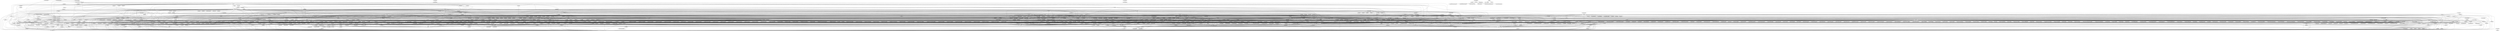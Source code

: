 digraph code {
  "0x0000c460" [label="entry0"];
  "0x0000c460" -> "0x00012d80";
  "0x00012d80" [label="fcn.00012d80"];
  "0x0000c460" -> "0x00013fb0";
  "0x00013fb0" [label="fcn.00013fb0"];
  "0x0000c460" -> "0x00013eb0";
  "0x00013eb0" [label="fcn.00013eb0"];
  "0x00012d80" [label="fcn.00012d80"];
  "0x00012d80" -> "0x0000b390";
  "0x0000b390" [label="sym.imp.strlen"];
  "0x00012d80" -> "0x00041bf0";
  "0x00041bf0" [label="fcn.00041bf0"];
  "0x00013fb0" [label="fcn.00013fb0"];
  "0x00013fb0" -> "0x0000b390";
  "0x0000b390" [label="sym.imp.strlen"];
  "0x00013fb0" -> "0x00041bf0";
  "0x00041bf0" [label="fcn.00041bf0"];
  "0x00013fb0" -> "0x0000b4b0";
  "0x0000b4b0" [label="sym.imp.__ctype_b_loc"];
  "0x00013fb0" -> "0x0000ba20";
  "0x0000ba20" [label="sym.imp.strchr"];
  "0x00013fb0" -> "0x0000afb0";
  "0x0000afb0" [label="sym.imp.__rawmemchr"];
  "0x00013eb0" [label="fcn.00013eb0"];
  "0x00013eb0" -> "0x0000b540";
  "0x0000b540" [label="fcn.0000b540"];
  "0x00013eb0" -> "0x0000b390";
  "0x0000b390" [label="sym.imp.strlen"];
  "0x00013eb0" -> "0x00013d80";
  "0x00013d80" [label="fcn.00013d80"];
  "0x00013eb0" -> "0x00000000";
  "0x00000000" [label="rflags"];
  "0x000358b0" [label="sym.curl_multi_setopt"];
  "0x000358b0" -> "0x00051b50";
  "0x00051b50" [label="fcn.00051b50"];
  "0x000358b0" -> "0x00051930";
  "0x00051930" [label="fcn.00051930"];
  "0x000398d0" [label="sym.curl_getdate"];
  "0x000398d0" -> "0x0000b4b0";
  "0x0000b4b0" [label="sym.imp.__ctype_b_loc"];
  "0x000398d0" -> "0x0000bbc0";
  "0x0000bbc0" [label="sym.imp.__errno_location"];
  "0x000398d0" -> "0x0000b830";
  "0x0000b830" [label="sym.imp.strtol"];
  "0x000398d0" -> "0x0004a200";
  "0x0004a200" [label="fcn.0004a200"];
  "0x000398d0" -> "0x0000ae60";
  "0x0000ae60" [label="sym.imp.__isoc99_sscanf"];
  "0x000398d0" -> "0x00041b70";
  "0x00041b70" [label="fcn.00041b70"];
  "0x000398d0" -> "0x0000bc80";
  "0x0000bc80" [label="sym.imp.__stack_chk_fail"];
  "0x00029380" [label="sym.curl_mfprintf"];
  "0x00029380" -> "0x00027b20";
  "0x00027b20" [label="fcn.00027b20"];
  "0x00027b20" [label="fcn.00027b20"];
  "0x00027b20" -> "0x00027a20";
  "0x00027a20" [label="fcn.00027a20"];
  "0x00027b20" -> "0x0000bc90";
  "0x0000bc90" [label="fcn.0000bc90"];
  "0x00027b20" -> "0x0000c0b0";
  "0x0000c0b0" [label="sym.imp.__sprintf_chk"];
  "0x00027b20" -> "0x0000b830";
  "0x0000b830" [label="sym.imp.strtol"];
  "0x00027b20" -> "0x0000b390";
  "0x0000b390" [label="sym.imp.strlen"];
  "0x00027b20" -> "0x0000bc80";
  "0x0000bc80" [label="sym.imp.__stack_chk_fail"];
  "0x000379c0" [label="sym.curl_multi_socket"];
  "0x000379c0" -> "0x000376e0";
  "0x000376e0" [label="fcn.000376e0"];
  "0x000379c0" -> "0x000346c0";
  "0x000346c0" [label="fcn.000346c0"];
  "0x000376e0" [label="fcn.000376e0"];
  "0x000376e0" -> "0x0000d290";
  "0x0000d290" [label="fcn.0000d290"];
  "0x000376e0" -> "0x00034200";
  "0x00034200" [label="fcn.00034200"];
  "0x000376e0" -> "0x0000bde0";
  "0x0000bde0" [label="fcn.0000bde0"];
  "0x000376e0" -> "0x00034a50";
  "0x00034a50" [label="fcn.00034a50"];
  "0x000376e0" -> "0x0003bf20";
  "0x0003bf20" [label="fcn.0003bf20"];
  "0x000376e0" -> "0x00034840";
  "0x00034840" [label="fcn.00034840"];
  "0x000376e0" -> "0x00036320";
  "0x00036320" [label="fcn.00036320"];
  "0x000376e0" -> "0x00034830";
  "0x00034830" [label="fcn.00034830"];
  "0x000376e0" -> "0x000347b0";
  "0x000347b0" [label="fcn.000347b0"];
  "0x0000d290" [label="fcn.0000d290"];
  "0x0000d290" -> "0x0000adc0";
  "0x0000adc0" [label="sym.imp.clock_gettime"];
  "0x0000d290" -> "0x0000aee0";
  "0x0000aee0" [label="sym.imp.gettimeofday"];
  "0x00034200" [label="fcn.00034200"];
  "0x00034200" -> "0x00000008";
  "0x00000008" [label="fcn.00000008"];
  "0x00034200" -> "0x00000010";
  "0x00000010" [label="fcn.00000010"];
  "0x00034a50" [label="fcn.00034a50"];
  "0x00034a50" -> "0x00034200";
  "0x00034200" [label="fcn.00034200"];
  "0x00034a50" -> "0x00034520";
  "0x00034520" [label="fcn.00034520"];
  "0x00034a50" -> "0x00034930";
  "0x00034930" [label="fcn.00034930"];
  "0x00034a50" -> "0x00000000";
  "0x00000000" [label="rflags"];
  "0x00034a50" -> "0x00034060";
  "0x00034060" [label="fcn.00034060"];
  "0x00034a50" -> "0x00051c20";
  "0x00051c20" [label="fcn.00051c20"];
  "0x00034a50" -> "0x00051bf0";
  "0x00051bf0" [label="fcn.00051bf0"];
  "0x0003bf20" [label="fcn.0003bf20"];
  "0x0003bf20" -> "0x0003bd40";
  "0x0003bd40" [label="fcn.0003bd40"];
  "0x00034840" [label="fcn.00034840"];
  "0x00034840" -> "0x00033c90";
  "0x00033c90" [label="fcn.00033c90"];
  "0x00034840" -> "0x0000d300";
  "0x0000d300" [label="fcn.0000d300"];
  "0x00034840" -> "0x0003be40";
  "0x0003be40" [label="fcn.0003be40"];
  "0x00036320" [label="fcn.00036320"];
  "0x00036320" -> "0x00017820";
  "0x00017820" [label="fcn.00017820"];
  "0x00036320" -> "0x000360b0";
  "0x000360b0" [label="fcn.000360b0"];
  "0x00036320" -> "0x00032360";
  "0x00032360" [label="fcn.00032360"];
  "0x00036320" -> "0x0000d300";
  "0x0000d300" [label="fcn.0000d300"];
  "0x00036320" -> "0x00017970";
  "0x00017970" [label="fcn.00017970"];
  "0x00036320" -> "0x00026750";
  "0x00026750" [label="fcn.00026750"];
  "0x00036320" -> "0x00051cf0";
  "0x00051cf0" [label="fcn.00051cf0"];
  "0x00036320" -> "0x00051e00";
  "0x00051e00" [label="fcn.00051e00"];
  "0x00036320" -> "0x00022d70";
  "0x00022d70" [label="fcn.00022d70"];
  "0x00036320" -> "0x00033bd0";
  "0x00033bd0" [label="fcn.00033bd0"];
  "0x00036320" -> "0x00035b50";
  "0x00035b50" [label="fcn.00035b50"];
  "0x00036320" -> "0x0000e850";
  "0x0000e850" [label="fcn.0000e850"];
  "0x00036320" -> "0x0002d600";
  "0x0002d600" [label="fcn.0002d600"];
  "0x00036320" -> "0x00035f00";
  "0x00035f00" [label="fcn.00035f00"];
  "0x00036320" -> "0x00051ca0";
  "0x00051ca0" [label="fcn.00051ca0"];
  "0x00036320" -> "0x00051d80";
  "0x00051d80" [label="fcn.00051d80"];
  "0x00036320" -> "0x00026ae0";
  "0x00026ae0" [label="fcn.00026ae0"];
  "0x00036320" -> "0x000335f0";
  "0x000335f0" [label="fcn.000335f0"];
  "0x00036320" -> "0x0000db90";
  "0x0000db90" [label="fcn.0000db90"];
  "0x00036320" -> "0x00034a50";
  "0x00034a50" [label="fcn.00034a50"];
  "0x00036320" -> "0x000397e0";
  "0x000397e0" [label="fcn.000397e0"];
  "0x00036320" -> "0x00051c50";
  "0x00051c50" [label="fcn.00051c50"];
  "0x00036320" -> "0x00023030";
  "0x00023030" [label="fcn.00023030"];
  "0x00036320" -> "0x0002d7d0";
  "0x0002d7d0" [label="fcn.0002d7d0"];
  "0x00036320" -> "0x00023090";
  "0x00023090" [label="fcn.00023090"];
  "0x00036320" -> "0x00012d20";
  "0x00012d20" [label="fcn.00012d20"];
  "0x00036320" -> "0x00023060";
  "0x00023060" [label="fcn.00023060"];
  "0x00036320" -> "0x0002d680";
  "0x0002d680" [label="fcn.0002d680"];
  "0x00036320" -> "0x0000e5c0";
  "0x0000e5c0" [label="fcn.0000e5c0"];
  "0x00036320" -> "0x00023530";
  "0x00023530" [label="fcn.00023530"];
  "0x00036320" -> "0x00051d00";
  "0x00051d00" [label="fcn.00051d00"];
  "0x00036320" -> "0x0004c710";
  "0x0004c710" [label="fcn.0004c710"];
  "0x00036320" -> "0x0002c370";
  "0x0002c370" [label="fcn.0002c370"];
  "0x00036320" -> "0x00000000";
  "0x00000000" [label="rflags"];
  "0x00036320" -> "0x00022bc0";
  "0x00022bc0" [label="fcn.00022bc0"];
  "0x00036320" -> "0x00035070";
  "0x00035070" [label="fcn.00035070"];
  "0x00036320" -> "0x00027320";
  "0x00027320" [label="fcn.00027320"];
  "0x00036320" -> "0x00026a10";
  "0x00026a10" [label="fcn.00026a10"];
  "0x00036320" -> "0x0002de60";
  "0x0002de60" [label="fcn.0002de60"];
  "0x00036320" -> "0x0002d7e0";
  "0x0002d7e0" [label="fcn.0002d7e0"];
  "0x000347b0" [label="fcn.000347b0"];
  "0x000347b0" -> "0x0000b770";
  "0x0000b770" [label="sym.imp.sigaction"];
  "0x000346c0" [label="fcn.000346c0"];
  "0x000346c0" -> "0x00034630";
  "0x00034630" [label="fcn.00034630"];
  "0x000346c0" -> "0x00000150";
  "0x00000150" [label="unk.0x150"];
  "0x00027410" [label="sym.curl_version"];
  "0x00027410" -> "0x00058b20";
  "0x00058b20" [label="fcn.00058b20"];
  "0x00027410" -> "0x0000b470";
  "0x0000b470" [label="sym.imp.zlibVersion"];
  "0x00027410" -> "0x0000bc90";
  "0x0000bc90" [label="fcn.0000bc90"];
  "0x00027410" -> "0x0000adf0";
  "0x0000adf0" [label="sym.imp.stringprep_check_version"];
  "0x00027410" -> "0x0000b3c0";
  "0x0000b3c0" [label="sym.imp.libssh2_version"];
  "0x0002eb10" [label="sym.curl_easy_send"];
  "0x0002eb10" -> "0x0002e130";
  "0x0002e130" [label="fcn.0002e130"];
  "0x0002eb10" -> "0x00017470";
  "0x00017470" [label="fcn.00017470"];
  "0x0002e310" [label="sym.curl_global_cleanup"];
  "0x0002e310" -> "0x0000da70";
  "0x0000da70" [label="fcn.0000da70"];
  "0x0002e310" -> "0x0004c5d0";
  "0x0004c5d0" [label="fcn.0004c5d0"];
  "0x0002e310" -> "0x0000aba0";
  "0x0000aba0" [label="sym.imp.libssh2_exit"];
  "0x0002e310" -> "0x00058440";
  "0x00058440" [label="fcn.00058440"];
  "0x00029420" [label="sym.curl_mvsprintf"];
  "0x00029420" -> "0x00027b20";
  "0x00027b20" [label="fcn.00027b20"];
  "0x00037a10" [label="sym.curl_multi_socket_action"];
  "0x00037a10" -> "0x000376e0";
  "0x000376e0" [label="fcn.000376e0"];
  "0x00037a10" -> "0x000346c0";
  "0x000346c0" [label="fcn.000346c0"];
  "0x0002e730" [label="sym.curl_easy_duphandle"];
  "0x0002e730" -> "0x00000000";
  "0x00000000" [label="rflags"];
  "0x0002e730" -> "0x0001e430";
  "0x0001e430" [label="fcn.0001e430"];
  "0x0002e730" -> "0x00012170";
  "0x00012170" [label="fcn.00012170"];
  "0x0002e730" -> "0x000433e0";
  "0x000433e0" [label="fcn.000433e0"];
  "0x0002e730" -> "0x0004c600";
  "0x0004c600" [label="fcn.0004c600"];
  "0x0002e730" -> "0x0000b5d0";
  "0x0000b5d0" [label="fcn.0000b5d0"];
  "0x0002e730" -> "0x0001e390";
  "0x0001e390" [label="fcn.0001e390"];
  "0x0002e070" [label="sym.curl_strequal"];
  "0x0002e070" -> "0x0000aed0";
  "0x0000aed0" [label="sym.imp.strcasecmp"];
  "0x0002e370" [label="sym.curl_easy_init"];
  "0x0002e370" -> "0x0000c170";
  "0x0000c170" [label="fcn.0000c170"];
  "0x0002e370" -> "0x0001e790";
  "0x0001e790" [label="fcn.0001e790"];
  "0x0002e3b0" [label="sym.curl_easy_setopt"];
  "0x0002e3b0" -> "0x0001e8c0";
  "0x0001e8c0" [label="fcn.0001e8c0"];
  "0x000102b0" [label="sym.curl_formfree"];
  "0x000102b0" -> "0x00000000";
  "0x00000000" [label="rflags"];
  "0x000102b0" -> "0x0000b7c0";
  "0x0000b7c0" [label="fcn.0000b7c0"];
  "0x0002e090" [label="sym.curl_strnequal"];
  "0x0002e090" -> "0x0000bc50";
  "0x0000bc50" [label="sym.imp.strncasecmp"];
  "0x00035b00" [label="sym.curl_multi_timeout"];
  "0x00035b00" -> "0x00034630";
  "0x00034630" [label="fcn.00034630"];
  "0x00034630" [label="fcn.00034630"];
  "0x00034630" -> "0x0000d290";
  "0x0000d290" [label="fcn.0000d290"];
  "0x00034630" -> "0x0003bd40";
  "0x0003bd40" [label="fcn.0003bd40"];
  "0x00034630" -> "0x0000d300";
  "0x0000d300" [label="fcn.0000d300"];
  "0x000355b0" [label="sym.curl_multi_cleanup"];
  "0x000355b0" -> "0x00051740";
  "0x00051740" [label="fcn.00051740"];
  "0x000355b0" -> "0x00022bc0";
  "0x00022bc0" [label="fcn.00022bc0"];
  "0x000355b0" -> "0x000347b0";
  "0x000347b0" [label="fcn.000347b0"];
  "0x000355b0" -> "0x00034830";
  "0x00034830" [label="fcn.00034830"];
  "0x000355b0" -> "0x0000df50";
  "0x0000df50" [label="fcn.0000df50"];
  "0x000355b0" -> "0x000231a0";
  "0x000231a0" [label="fcn.000231a0"];
  "0x000355b0" -> "0x00034290";
  "0x00034290" [label="fcn.00034290"];
  "0x000355b0" -> "0x000513d0";
  "0x000513d0" [label="fcn.000513d0"];
  "0x000355b0" -> "0x00033d60";
  "0x00033d60" [label="fcn.00033d60"];
  "0x000355b0" -> "0x00051930";
  "0x00051930" [label="fcn.00051930"];
  "0x000355b0" -> "0x00051b50";
  "0x00051b50" [label="fcn.00051b50"];
  "0x000355b0" -> "0x00000000";
  "0x00000000" [label="rflags"];
  "0x00051740" [label="fcn.00051740"];
  "0x00051740" -> "0x00034430";
  "0x00034430" [label="fcn.00034430"];
  "0x00051740" -> "0x00034450";
  "0x00034450" [label="fcn.00034450"];
  "0x00022bc0" [label="fcn.00022bc0"];
  "0x00022bc0" -> "0x0000deb0";
  "0x0000deb0" [label="fcn.0000deb0"];
  "0x00022bc0" -> "0x0000db10";
  "0x0000db10" [label="fcn.0000db10"];
  "0x00022bc0" -> "0x0004cfe0";
  "0x0004cfe0" [label="fcn.0004cfe0"];
  "0x00022bc0" -> "0x00017820";
  "0x00017820" [label="fcn.00017820"];
  "0x00022bc0" -> "0x00051630";
  "0x00051630" [label="fcn.00051630"];
  "0x00022bc0" -> "0x0000bf80";
  "0x0000bf80" [label="sym.imp.idn_free"];
  "0x00022bc0" -> "0x00058a10";
  "0x00058a10" [label="fcn.00058a10"];
  "0x00022bc0" -> "0x00035070";
  "0x00035070" [label="fcn.00035070"];
  "0x00022bc0" -> "0x0001dd30";
  "0x0001dd30" [label="fcn.0001dd30"];
  "0x00022bc0" -> "0x0001e340";
  "0x0001e340" [label="fcn.0001e340"];
  "0x0000df50" [label="fcn.0000df50"];
  "0x0000df50" -> "0x000386a0";
  "0x000386a0" [label="fcn.000386a0"];
  "0x0000df50" -> "0x000343b0";
  "0x000343b0" [label="unk.0x343b0"];
  "0x000231a0" [label="fcn.000231a0"];
  "0x000231a0" -> "0x00035b50";
  "0x00035b50" [label="fcn.00035b50"];
  "0x000231a0" -> "0x0000ac10";
  "0x0000ac10" [label="fcn.0000ac10"];
  "0x000231a0" -> "0x0000b750";
  "0x0000b750" [label="fcn.0000b750"];
  "0x000231a0" -> "0x00033d60";
  "0x00033d60" [label="fcn.00033d60"];
  "0x000231a0" -> "0x00000000";
  "0x00000000" [label="rflags"];
  "0x000231a0" -> "0x00023150";
  "0x00023150" [label="fcn.00023150"];
  "0x000231a0" -> "0x00058990";
  "0x00058990" [label="fcn.00058990"];
  "0x000231a0" -> "0x00058b50";
  "0x00058b50" [label="fcn.00058b50"];
  "0x000231a0" -> "0x000124d0";
  "0x000124d0" [label="fcn.000124d0"];
  "0x000231a0" -> "0x00038980";
  "0x00038980" [label="fcn.00038980"];
  "0x000231a0" -> "0x0004c5f0";
  "0x0004c5f0" [label="fcn.0004c5f0"];
  "0x000231a0" -> "0x000386a0";
  "0x000386a0" [label="fcn.000386a0"];
  "0x000231a0" -> "0x000386e0";
  "0x000386e0" [label="fcn.000386e0"];
  "0x000231a0" -> "0x0001e390";
  "0x0001e390" [label="fcn.0001e390"];
  "0x00034290" [label="fcn.00034290"];
  "0x00034290" -> "0x00033d60";
  "0x00033d60" [label="fcn.00033d60"];
  "0x00034290" -> "0x00000000";
  "0x00000000" [label="rflags"];
  "0x00033d60" [label="fcn.00033d60"];
  "0x00033d60" -> "0x00033c90";
  "0x00033c90" [label="fcn.00033c90"];
  "0x00051930" [label="fcn.00051930"];
  "0x00051930" -> "0x00033b90";
  "0x00033b90" [label="fcn.00033b90"];
  "0x00051930" -> "0x0000b830";
  "0x0000b830" [label="sym.imp.strtol"];
  "0x00051930" -> "0x00033bd0";
  "0x00033bd0" [label="fcn.00033bd0"];
  "0x00051930" -> "0x00000000";
  "0x00000000" [label="rflags"];
  "0x00051930" -> "0x0000ba20";
  "0x0000ba20" [label="sym.imp.strchr"];
  "0x00051930" -> "0x00033d60";
  "0x00033d60" [label="fcn.00033d60"];
  "0x00051b50" [label="fcn.00051b50"];
  "0x00051b50" -> "0x00033b90";
  "0x00033b90" [label="fcn.00033b90"];
  "0x00051b50" -> "0x00033bd0";
  "0x00033bd0" [label="fcn.00033bd0"];
  "0x00051b50" -> "0x00000000";
  "0x00000000" [label="rflags"];
  "0x00051b50" -> "0x00033d60";
  "0x00033d60" [label="fcn.00033d60"];
  "0x00036110" [label="sym.curl_multi_remove_handle"];
  "0x00036110" -> "0x00035b50";
  "0x00035b50" [label="fcn.00035b50"];
  "0x00036110" -> "0x00033d60";
  "0x00033d60" [label="fcn.00033d60"];
  "0x00036110" -> "0x00026750";
  "0x00026750" [label="fcn.00026750"];
  "0x00036110" -> "0x000313b0";
  "0x000313b0" [label="fcn.000313b0"];
  "0x00036110" -> "0x00034a50";
  "0x00034a50" [label="fcn.00034a50"];
  "0x00036110" -> "0x00033c90";
  "0x00033c90" [label="fcn.00033c90"];
  "0x00036110" -> "0x000346c0";
  "0x000346c0" [label="fcn.000346c0"];
  "0x00036110" -> "0x00022db0";
  "0x00022db0" [label="fcn.00022db0"];
  "0x00036110" -> "0x000360b0";
  "0x000360b0" [label="fcn.000360b0"];
  "0x00037a60" [label="sym.curl_multi_socket_all"];
  "0x00037a60" -> "0x000376e0";
  "0x000376e0" [label="fcn.000376e0"];
  "0x00037a60" -> "0x000346c0";
  "0x000346c0" [label="fcn.000346c0"];
  "0x00029160" [label="sym.curl_mvaprintf"];
  "0x00029160" -> "0x00027b20";
  "0x00027b20" [label="fcn.00027b20"];
  "0x00029160" -> "0x00000000";
  "0x00000000" [label="rflags"];
  "0x00029220" [label="sym.curl_msprintf"];
  "0x00029220" -> "0x00027b20";
  "0x00027b20" [label="fcn.00027b20"];
  "0x0002e270" [label="sym.curl_global_init_mem"];
  "0x0002e270" -> "0x0000c170";
  "0x0000c170" [label="fcn.0000c170"];
  "0x000357d0" [label="sym.curl_multi_info_read"];
  "0x000357d0" -> "0x00033dc0";
  "0x00033dc0" [label="fcn.00033dc0"];
  "0x000357d0" -> "0x00033c90";
  "0x00033c90" [label="fcn.00033c90"];
  "0x000357d0" -> "0x0004a1d0";
  "0x0004a1d0" [label="fcn.0004a1d0"];
  "0x00033c90" [label="fcn.00033c90"];
  "0x00033c90" -> "0x00000010";
  "0x00000010" [label="fcn.00000010"];
  "0x00033c90" -> "0x00000000";
  "0x00000000" [label="rflags"];
  "0x000374f0" [label="sym.curl_multi_perform"];
  "0x000374f0" -> "0x0000d290";
  "0x0000d290" [label="fcn.0000d290"];
  "0x000374f0" -> "0x00036320";
  "0x00036320" [label="fcn.00036320"];
  "0x000374f0" -> "0x0003bf20";
  "0x0003bf20" [label="fcn.0003bf20"];
  "0x000374f0" -> "0x00034840";
  "0x00034840" [label="fcn.00034840"];
  "0x000374f0" -> "0x00034830";
  "0x00034830" [label="fcn.00034830"];
  "0x000374f0" -> "0x000347b0";
  "0x000347b0" [label="fcn.000347b0"];
  "0x000374f0" -> "0x000313b0";
  "0x000313b0" [label="fcn.000313b0"];
  "0x000374f0" -> "0x00031390";
  "0x00031390" [label="fcn.00031390"];
  "0x000374f0" -> "0x000346c0";
  "0x000346c0" [label="fcn.000346c0"];
  "0x000350a0" [label="sym.curl_multi_fdset"];
  "0x000350a0" -> "0x0000c410";
  "0x0000c410" [label="sym.imp.__fdelt_chk"];
  "0x000350a0" -> "0x00034930";
  "0x00034930" [label="fcn.00034930"];
  "0x0002e1a0" [label="sym.curl_global_init"];
  "0x0002e1a0" -> "0x0004c5c0";
  "0x0004c5c0" [label="fcn.0004c5c0"];
  "0x0002e1a0" -> "0x00058420";
  "0x00058420" [label="fcn.00058420"];
  "0x0002e1a0" -> "0x0000bf00";
  "0x0000bf00" [label="sym.imp.libssh2_init"];
  "0x0002eaa0" [label="sym.curl_easy_recv"];
  "0x0002eaa0" -> "0x0002e130";
  "0x0002e130" [label="fcn.0002e130"];
  "0x0002eaa0" -> "0x00017540";
  "0x00017540" [label="fcn.00017540"];
  "0x00027500" [label="sym.curl_version_info"];
  "0x00027500" -> "0x00058b20";
  "0x00058b20" [label="fcn.00058b20"];
  "0x00027500" -> "0x0000b470";
  "0x0000b470" [label="sym.imp.zlibVersion"];
  "0x00027500" -> "0x0000adf0";
  "0x0000adf0" [label="sym.imp.stringprep_check_version"];
  "0x00027500" -> "0x0000bc90";
  "0x0000bc90" [label="fcn.0000bc90"];
  "0x00058b20" [label="fcn.00058b20"];
  "0x00058b20" -> "0x0000bfd0";
  "0x0000bfd0" [label="sym.imp.SSLeay"];
  "0x00058b20" -> "0x0000bc90";
  "0x0000bc90" [label="fcn.0000bc90"];
  "0x000275d0" [label="sym.curl_easy_escape"];
  "0x000275d0" -> "0x00000000";
  "0x00000000" [label="rflags"];
  "0x000275d0" -> "0x0000b390";
  "0x0000b390" [label="sym.imp.strlen"];
  "0x000275d0" -> "0x0000bc90";
  "0x0000bc90" [label="fcn.0000bc90"];
  "0x000292d0" [label="sym.curl_mprintf"];
  "0x000292d0" -> "0x00027b20";
  "0x00027b20" [label="fcn.00027b20"];
  "0x0002e6f0" [label="sym.curl_easy_getinfo"];
  "0x0002e6f0" -> "0x0002b980";
  "0x0002b980" [label="fcn.0002b980"];
  "0x0002b980" [label="fcn.0002b980"];
  "0x0002b980" -> "0x00058ab0";
  "0x00058ab0" [label="fcn.00058ab0"];
  "0x0002b980" -> "0x00032780";
  "0x00032780" [label="fcn.00032780"];
  "0x0002b980" -> "0x00058410";
  "0x00058410" [label="fcn.00058410"];
  "0x0002b980" -> "0x00012440";
  "0x00012440" [label="fcn.00012440"];
  "0x00028fb0" [label="sym.curl_mvsnprintf"];
  "0x00028fb0" -> "0x00027b20";
  "0x00027b20" [label="fcn.00027b20"];
  "0x00027590" [label="sym.curl_getenv"];
  "0x00027590" -> "0x0000bb00";
  "0x0000bb00" [label="sym.imp.getenv"];
  "0x000433a0" [label="sym.curl_slist_free_all"];
  "0x000433a0" -> "0x00000000";
  "0x00000000" [label="rflags"];
  "0x0002e690" [label="sym.curl_easy_cleanup"];
  "0x0002e690" -> "0x000231a0";
  "0x000231a0" [label="fcn.000231a0"];
  "0x0002e690" -> "0x0000b770";
  "0x0000b770" [label="sym.imp.sigaction"];
  "0x0002e690" -> "0x0002e0b0";
  "0x0002e0b0" [label="fcn.0002e0b0"];
  "0x000108d0" [label="sym.curl_formget"];
  "0x000108d0" -> "0x00010330";
  "0x00010330" [label="fcn.00010330"];
  "0x000108d0" -> "0x00010240";
  "0x00010240" [label="fcn.00010240"];
  "0x000108d0" -> "0x000108a0";
  "0x000108a0" [label="fcn.000108a0"];
  "0x000108d0" -> "0x0000f040";
  "0x0000f040" [label="fcn.0000f040"];
  "0x000108d0" -> "0x0000bef0";
  "0x0000bef0" [label="sym.imp.fclose"];
  "0x000108d0" -> "0x0000bc80";
  "0x0000bc80" [label="sym.imp.__stack_chk_fail"];
  "0x00038320" [label="sym.curl_share_setopt"];
  "0x00038320" -> "0x00000000";
  "0x00000000" [label="rflags"];
  "0x00038320" -> "0x00012120";
  "0x00012120" [label="fcn.00012120"];
  "0x00038320" -> "0x00012170";
  "0x00012170" [label="fcn.00012170"];
  "0x000382d0" [label="sym.curl_share_init"];
  "0x000382d0" -> "0x00000000";
  "0x00000000" [label="rflags"];
  "0x000382d0" -> "0x0000df30";
  "0x0000df30" [label="fcn.0000df30"];
  "0x000385b0" [label="sym.curl_share_cleanup"];
  "0x000385b0" -> "0x00034290";
  "0x00034290" [label="fcn.00034290"];
  "0x000385b0" -> "0x00012120";
  "0x00012120" [label="fcn.00012120"];
  "0x000385b0" -> "0x000586f0";
  "0x000586f0" [label="fcn.000586f0"];
  "0x000385b0" -> "0x00000000";
  "0x00000000" [label="rflags"];
  "0x0002e450" [label="sym.curl_easy_perform"];
  "0x0002e450" -> "0x00017970";
  "0x00017970" [label="fcn.00017970"];
  "0x0002e450" -> "0x0000b3d0";
  "0x0000b3d0" [label="fcn.0000b3d0"];
  "0x0002e450" -> "0x0000be90";
  "0x0000be90" [label="fcn.0000be90"];
  "0x0002e450" -> "0x0000d290";
  "0x0000d290" [label="fcn.0000d290"];
  "0x0002e450" -> "0x0000b880";
  "0x0000b880" [label="fcn.0000b880"];
  "0x0002e450" -> "0x0000bde0";
  "0x0000bde0" [label="fcn.0000bde0"];
  "0x0002e450" -> "0x0000bab0";
  "0x0000bab0" [label="fcn.0000bab0"];
  "0x0002e450" -> "0x0000ac10";
  "0x0000ac10" [label="fcn.0000ac10"];
  "0x0002e450" -> "0x0000b770";
  "0x0000b770" [label="sym.imp.sigaction"];
  "0x0002e450" -> "0x0000d300";
  "0x0000d300" [label="fcn.0000d300"];
  "0x0002e450" -> "0x0003a060";
  "0x0003a060" [label="fcn.0003a060"];
  "0x0002e450" -> "0x0000b750";
  "0x0000b750" [label="fcn.0000b750"];
  "0x0002e450" -> "0x0002e0b0";
  "0x0002e0b0" [label="fcn.0002e0b0"];
  "0x0002e450" -> "0x00034ef0";
  "0x00034ef0" [label="fcn.00034ef0"];
  "0x00017970" [label="fcn.00017970"];
  "0x00017970" -> "0x0000b760";
  "0x0000b760" [label="fcn.0000b760"];
  "0x00017970" -> "0x0000b390";
  "0x0000b390" [label="sym.imp.strlen"];
  "0x00017970" -> "0x000176b0";
  "0x000176b0" [label="fcn.000176b0"];
  "0x00017970" -> "0x0000bc90";
  "0x0000bc90" [label="fcn.0000bc90"];
  "0x0003a060" [label="fcn.0003a060"];
  "0x0003a060" -> "0x0000d290";
  "0x0000d290" [label="fcn.0000d290"];
  "0x0003a060" -> "0x0000bbc0";
  "0x0000bbc0" [label="sym.imp.__errno_location"];
  "0x0003a060" -> "0x0000d300";
  "0x0000d300" [label="fcn.0000d300"];
  "0x0003a060" -> "0x0000b6a0";
  "0x0000b6a0" [label="sym.imp.poll"];
  "0x0002e0b0" [label="fcn.0002e0b0"];
  "0x0002e0b0" -> "0x0000b770";
  "0x0000b770" [label="sym.imp.sigaction"];
  "0x00034ef0" [label="fcn.00034ef0"];
  "0x00034ef0" -> "0x00000000";
  "0x00000000" [label="rflags"];
  "0x00034ef0" -> "0x0000df30";
  "0x0000df30" [label="fcn.0000df30"];
  "0x00034ef0" -> "0x00033f10";
  "0x00033f10" [label="fcn.00033f10"];
  "0x00034ef0" -> "0x000513b0";
  "0x000513b0" [label="fcn.000513b0"];
  "0x00034ef0" -> "0x00033b90";
  "0x00033b90" [label="fcn.00033b90"];
  "0x00034ef0" -> "0x0000b2a0";
  "0x0000b2a0" [label="fcn.0000b2a0"];
  "0x00034ef0" -> "0x00034290";
  "0x00034290" [label="fcn.00034290"];
  "0x00034ef0" -> "0x000513d0";
  "0x000513d0" [label="fcn.000513d0"];
  "0x00034ef0" -> "0x000231a0";
  "0x000231a0" [label="fcn.000231a0"];
  "0x00034ef0" -> "0x00033d60";
  "0x00033d60" [label="fcn.00033d60"];
  "0x00033f10" [label="fcn.00033f10"];
  "0x00033f10" -> "0x00000000";
  "0x00000000" [label="rflags"];
  "0x00033f10" -> "0x00033b90";
  "0x00033b90" [label="fcn.00033b90"];
  "0x00033f10" -> "0x00033d60";
  "0x00033d60" [label="fcn.00033d60"];
  "0x00033b90" [label="fcn.00033b90"];
  "0x00033b90" -> "0x00000000";
  "0x00000000" [label="rflags"];
  "0x00035d60" [label="sym.curl_multi_add_handle"];
  "0x00035d60" -> "0x00033b90";
  "0x00033b90" [label="fcn.00033b90"];
  "0x00035d60" -> "0x00035b50";
  "0x00035b50" [label="fcn.00035b50"];
  "0x00035d60" -> "0x000346c0";
  "0x000346c0" [label="fcn.000346c0"];
  "0x00035d60" -> "0x0000da10";
  "0x0000da10" [label="fcn.0000da10"];
  "0x0000f500" [label="sym.curl_formadd"];
  "0x0000f500" -> "0x00000000";
  "0x00000000" [label="rflags"];
  "0x0000f500" -> "0x0000b390";
  "0x0000b390" [label="sym.imp.strlen"];
  "0x0000f500" -> "0x0003c100";
  "0x0003c100" [label="fcn.0003c100"];
  "0x0000f500" -> "0x0000acf0";
  "0x0000acf0" [label="fcn.0000acf0"];
  "0x000278c0" [label="sym.curl_easy_unescape"];
  "0x000278c0" -> "0x00027750";
  "0x00027750" [label="fcn.00027750"];
  "0x000278c0" -> "0x0004a1d0";
  "0x0004a1d0" [label="fcn.0004a1d0"];
  "0x00027750" [label="fcn.00027750"];
  "0x00027750" -> "0x0000b390";
  "0x0000b390" [label="sym.imp.strlen"];
  "0x00027750" -> "0x00000000";
  "0x00000000" [label="rflags"];
  "0x00027750" -> "0x0000b4b0";
  "0x0000b4b0" [label="sym.imp.__ctype_b_loc"];
  "0x00027750" -> "0x0000c320";
  "0x0000c320" [label="sym.imp.strtoul"];
  "0x00027750" -> "0x0004a1a0";
  "0x0004a1a0" [label="fcn.0004a1a0"];
  "0x00043340" [label="sym.curl_slist_append"];
  "0x00043340" -> "0x00000000";
  "0x00000000" [label="rflags"];
  "0x00043340" -> "0x000432e0";
  "0x000432e0" [label="fcn.000432e0"];
  "0x0002e910" [label="sym.curl_easy_reset"];
  "0x0002e910" -> "0x00000000";
  "0x00000000" [label="rflags"];
  "0x0002e910" -> "0x00023150";
  "0x00023150" [label="fcn.00023150"];
  "0x0002e910" -> "0x0001e390";
  "0x0001e390" [label="fcn.0001e390"];
  "0x0002e910" -> "0x0001e530";
  "0x0001e530" [label="fcn.0001e530"];
  "0x00023150" [label="fcn.00023150"];
  "0x00023150" -> "0x00000000";
  "0x00000000" [label="rflags"];
  "0x0001e390" [label="fcn.0001e390"];
  "0x0001e390" -> "0x00000000";
  "0x00000000" [label="rflags"];
  "0x0001e530" [label="fcn.0001e530"];
  "0x0001e530" -> "0x0001d810";
  "0x0001d810" [label="fcn.0001d810"];
  "0x00027a90" [label="sym.curl_msnprintf"];
  "0x00027a90" -> "0x0000b760";
  "0x0000b760" [label="fcn.0000b760"];
  "0x00029010" [label="sym.curl_maprintf"];
  "0x00029010" -> "0x00027b20";
  "0x00027b20" [label="fcn.00027b20"];
  "0x00029010" -> "0x00000000";
  "0x00000000" [label="rflags"];
  "0x0002e9f0" [label="sym.curl_easy_pause"];
  "0x0002e9f0" -> "0x00017c50";
  "0x00017c50" [label="fcn.00017c50"];
  "0x0002e9f0" -> "0x00000000";
  "0x00000000" [label="rflags"];
  "0x0002e9f0" -> "0x00035b50";
  "0x00035b50" [label="fcn.00035b50"];
  "0x00035fc0" [label="sym.curl_multi_assign"];
  "0x00035fc0" -> "0x00034200";
  "0x00034200" [label="fcn.00034200"];
  "0x00035230" [label="sym.curl_multi_wait"];
  "0x00035230" -> "0x00034630";
  "0x00034630" [label="fcn.00034630"];
  "0x00035230" -> "0x00000000";
  "0x00000000" [label="rflags"];
  "0x00035230" -> "0x00034930";
  "0x00034930" [label="fcn.00034930"];
  "0x00035230" -> "0x00017820";
  "0x00017820" [label="fcn.00017820"];
  "0x00035230" -> "0x0003a330";
  "0x0003a330" [label="fcn.0003a330"];
  "0x0000c8d0" [label="entry.fini0"];
  "0x0000c8d0" -> "0x0000b4c0";
  "0x0000b4c0" [label="sym.imp.__cxa_finalize"];
  "0x0000c8d0" -> "0x0000c840";
  "0x0000c840" [label="fcn.0000c840"];
  "0x00017820" [label="fcn.00017820"];
  "0x00017820" -> "0x0000b760";
  "0x0000b760" [label="fcn.0000b760"];
  "0x00017820" -> "0x000176b0";
  "0x000176b0" [label="fcn.000176b0"];
  "0x00017820" -> "0x0000bc80";
  "0x0000bc80" [label="sym.imp.__stack_chk_fail"];
  "0x0000c9d0" [label="fcn.0000c9d0"];
  "0x0000c9d0" -> "0x00000000";
  "0x00000000" [label="rflags"];
  "0x0000c9d0" -> "0x0000ace0";
  "0x0000ace0" [label="sym.imp.close"];
  "0x0002b8a0" [label="fcn.0002b8a0"];
  "0x0002b8a0" -> "0x00000000";
  "0x00000000" [label="rflags"];
  "0x0000e750" [label="fcn.0000e750"];
  "0x0000e750" -> "0x0000d290";
  "0x0000d290" [label="fcn.0000d290"];
  "0x0002bfb0" [label="fcn.0002bfb0"];
  "0x0002bfb0" -> "0x000002c8";
  "0x000002c8" [label="fcn.000002c8"];
  "0x0002bfb0" -> "0x0000bc90";
  "0x0000bc90" [label="fcn.0000bc90"];
  "0x0002bfb0" -> "0x0000c370";
  "0x0000c370" [label="sym.imp.memcpy"];
  "0x0002bfb0" -> "0x0000b390";
  "0x0000b390" [label="sym.imp.strlen"];
  "0x0002bfb0" -> "0x00017970";
  "0x00017970" [label="fcn.00017970"];
  "0x0002bfb0" -> "0x0000bc80";
  "0x0000bc80" [label="sym.imp.__stack_chk_fail"];
  "0x0000e850" [label="fcn.0000e850"];
  "0x0000e850" -> "0x0000d290";
  "0x0000d290" [label="fcn.0000d290"];
  "0x0000e850" -> "0x0000d300";
  "0x0000d300" [label="fcn.0000d300"];
  "0x0000e850" -> "0x00017970";
  "0x00017970" [label="fcn.00017970"];
  "0x0000e850" -> "0x0000c3f0";
  "0x0000c3f0" [label="fcn.0000c3f0"];
  "0x0000e850" -> "0x0000e2b0";
  "0x0000e2b0" [label="fcn.0000e2b0"];
  "0x0000e850" -> "0x0000e3d0";
  "0x0000e3d0" [label="fcn.0000e3d0"];
  "0x0000e850" -> "0x0000c430";
  "0x0000c430" [label="sym.imp.fflush"];
  "0x0000e850" -> "0x0000bc80";
  "0x0000bc80" [label="sym.imp.__stack_chk_fail"];
  "0x0000e5c0" [label="fcn.0000e5c0"];
  "0x0000e5c0" -> "0x0000d290";
  "0x0000d290" [label="fcn.0000d290"];
  "0x0000e5c0" -> "0x0000d330";
  "0x0000d330" [label="fcn.0000d330"];
  "0x00017ef0" [label="fcn.00017ef0"];
  "0x00017ef0" -> "0x0000b390";
  "0x0000b390" [label="sym.imp.strlen"];
  "0x00017ef0" -> "0x0000ad50";
  "0x0000ad50" [label="sym.imp.memchr"];
  "0x00017ef0" -> "0x0000be70";
  "0x0000be70" [label="sym.imp.memcmp"];
  "0x00017ef0" -> "0x0000ba10";
  "0x0000ba10" [label="sym.imp.memmove"];
  "0x00027320" [label="fcn.00027320"];
  "0x00027320" -> "0x00035f00";
  "0x00035f00" [label="fcn.00035f00"];
  "0x00027320" -> "0x0000d380";
  "0x0000d380" [label="fcn.0000d380"];
  "0x00027320" -> "0x0000d300";
  "0x0000d300" [label="fcn.0000d300"];
  "0x00027320" -> "0x00017970";
  "0x00017970" [label="fcn.00017970"];
  "0x0003a030" [label="fcn.0003a030"];
  "0x0003a030" -> "0x0000b6d0";
  "0x0000b6d0" [label="sym.imp.gmtime_r"];
  "0x0002c310" [label="fcn.0002c310"];
  "0x0002c310" -> "0x00017820";
  "0x00017820" [label="fcn.00017820"];
  "0x00041cd0" [label="fcn.00041cd0"];
  "0x00041cd0" -> "0x00000000";
  "0x00000000" [label="rflags"];
  "0x0000d890" [label="fcn.0000d890"];
  "0x0000d890" -> "0x0000c2a0";
  "0x0000c2a0" [label="fcn.0000c2a0"];
  "0x0000d890" -> "0x0000be40";
  "0x0000be40" [label="sym.imp.__ctype_tolower_loc"];
  "0x00034180" [label="fcn.00034180"];
  "0x00034180" -> "0x00000008";
  "0x00000008" [label="fcn.00000008"];
  "0x00034180" -> "0x00000010";
  "0x00000010" [label="fcn.00000010"];
  "0x00034180" -> "0x00033c90";
  "0x00033c90" [label="fcn.00033c90"];
  "0x00034300" [label="fcn.00034300"];
  "0x00034300" -> "0x00033c90";
  "0x00033c90" [label="fcn.00033c90"];
  "0x0000d940" [label="fcn.0000d940"];
  "0x0000d940" -> "0x0000d890";
  "0x0000d890" [label="fcn.0000d890"];
  "0x0000d940" -> "0x0000b390";
  "0x0000b390" [label="sym.imp.strlen"];
  "0x0000d940" -> "0x00034200";
  "0x00034200" [label="fcn.00034200"];
  "0x0000d940" -> "0x0000c420";
  "0x0000c420" [label="sym.imp.time"];
  "0x0000d940" -> "0x00000000";
  "0x00000000" [label="rflags"];
  "0x0000d940" -> "0x00017820";
  "0x00017820" [label="fcn.00017820"];
  "0x0000d940" -> "0x00034180";
  "0x00034180" [label="fcn.00034180"];
  "0x00034060" [label="fcn.00034060"];
  "0x00034060" -> "0x00000008";
  "0x00000008" [label="fcn.00000008"];
  "0x00034060" -> "0x00000010";
  "0x00000010" [label="fcn.00000010"];
  "0x00034060" -> "0x00033c90";
  "0x00033c90" [label="fcn.00033c90"];
  "0x00034060" -> "0x00000000";
  "0x00000000" [label="rflags"];
  "0x00034060" -> "0x0000c370";
  "0x0000c370" [label="sym.imp.memcpy"];
  "0x00034060" -> "0x00033bd0";
  "0x00033bd0" [label="fcn.00033bd0"];
  "0x00032850" [label="fcn.00032850"];
  "0x00032850" -> "0x00035840";
  "0x00035840" [label="fcn.00035840"];
  "0x00032850" -> "0x0000ace0";
  "0x0000ace0" [label="sym.imp.close"];
  "0x00035840" [label="fcn.00035840"];
  "0x00035840" -> "0x00034200";
  "0x00034200" [label="fcn.00034200"];
  "0x00035840" -> "0x00034520";
  "0x00034520" [label="fcn.00034520"];
  "0x00034520" [label="fcn.00034520"];
  "0x00034520" -> "0x00034200";
  "0x00034200" [label="fcn.00034200"];
  "0x00034520" -> "0x00034180";
  "0x00034180" [label="fcn.00034180"];
  "0x00039830" [label="fcn.00039830"];
  "0x00039830" -> "0x0000acd0";
  "0x0000acd0" [label="sym.imp.inet_pton"];
  "0x00039830" -> "0x000420c0";
  "0x000420c0" [label="fcn.000420c0"];
  "0x00039830" -> "0x00039840";
  "0x00039840" [label="fcn.00039840"];
  "0x00039830" -> "0x0000bc90";
  "0x0000bc90" [label="fcn.0000bc90"];
  "0x00039830" -> "0x00000000";
  "0x00000000" [label="rflags"];
  "0x00039830" -> "0x0000b1c0";
  "0x0000b1c0" [label="sym.imp.pthread_mutex_init"];
  "0x00039830" -> "0x0004a090";
  "0x0004a090" [label="fcn.0004a090"];
  "0x00039830" -> "0x0004c3d0";
  "0x0004c3d0" [label="fcn.0004c3d0"];
  "0x00039830" -> "0x0000bbc0";
  "0x0000bbc0" [label="sym.imp.__errno_location"];
  "0x00039830" -> "0x0004c520";
  "0x0004c520" [label="fcn.0004c520"];
  "0x00039830" -> "0x00039640";
  "0x00039640" [label="fcn.00039640"];
  "0x00039830" -> "0x00017820";
  "0x00017820" [label="fcn.00017820"];
  "0x00039830" -> "0x00041d10";
  "0x00041d10" [label="fcn.00041d10"];
  "0x00039830" -> "0x0000bc80";
  "0x0000bc80" [label="sym.imp.__stack_chk_fail"];
  "0x0000dc00" [label="fcn.0000dc00"];
  "0x0000dc00" -> "0x0000d890";
  "0x0000d890" [label="fcn.0000d890"];
  "0x0000dc00" -> "0x0000b390";
  "0x0000b390" [label="sym.imp.strlen"];
  "0x0000dc00" -> "0x00000000";
  "0x00000000" [label="rflags"];
  "0x0000dc00" -> "0x0000c420";
  "0x0000c420" [label="sym.imp.time"];
  "0x0000dc00" -> "0x00034060";
  "0x00034060" [label="fcn.00034060"];
  "0x0004c710" [label="fcn.0004c710"];
  "0x0004c710" -> "0x0000c1e0";
  "0x0000c1e0" [label="sym.imp.pthread_mutex_lock"];
  "0x0004c710" -> "0x0000c330";
  "0x0000c330" [label="sym.imp.pthread_mutex_unlock"];
  "0x0004c710" -> "0x0004c430";
  "0x0004c430" [label="fcn.0004c430"];
  "0x0004c710" -> "0x0004c520";
  "0x0004c520" [label="fcn.0004c520"];
  "0x0004c710" -> "0x0000d290";
  "0x0000d290" [label="fcn.0000d290"];
  "0x0004c710" -> "0x0000d300";
  "0x0000d300" [label="fcn.0000d300"];
  "0x0004c710" -> "0x00035b50";
  "0x00035b50" [label="fcn.00035b50"];
  "0x0004c710" -> "0x00017970";
  "0x00017970" [label="fcn.00017970"];
  "0x0004c430" [label="fcn.0004c430"];
  "0x0004c430" -> "0x00039720";
  "0x00039720" [label="fcn.00039720"];
  "0x00039720" [label="fcn.00039720"];
  "0x00039720" -> "0x000386a0";
  "0x000386a0" [label="fcn.000386a0"];
  "0x00039720" -> "0x0000dc00";
  "0x0000dc00" [label="fcn.0000dc00"];
  "0x00039720" -> "0x000386e0";
  "0x000386e0" [label="fcn.000386e0"];
  "0x00039720" -> "0x00041cd0";
  "0x00041cd0" [label="fcn.00041cd0"];
  "0x0004c520" [label="fcn.0004c520"];
  "0x0004c520" -> "0x0000c1e0";
  "0x0000c1e0" [label="sym.imp.pthread_mutex_lock"];
  "0x0004c520" -> "0x0000c330";
  "0x0000c330" [label="sym.imp.pthread_mutex_unlock"];
  "0x0004c520" -> "0x0004a150";
  "0x0004a150" [label="fcn.0004a150"];
  "0x0004c520" -> "0x0004c3d0";
  "0x0004c3d0" [label="fcn.0004c3d0"];
  "0x0004c520" -> "0x00000000";
  "0x00000000" [label="rflags"];
  "0x0004c520" -> "0x0004a120";
  "0x0004a120" [label="fcn.0004a120"];
  "0x0004a150" [label="fcn.0004a150"];
  "0x0004a150" -> "0x0000b670";
  "0x0000b670" [label="sym.imp.pthread_join"];
  "0x0004a150" -> "0x00000000";
  "0x00000000" [label="rflags"];
  "0x0004c3d0" [label="fcn.0004c3d0"];
  "0x0004c3d0" -> "0x0000c270";
  "0x0000c270" [label="sym.imp.pthread_mutex_destroy"];
  "0x0004c3d0" -> "0x00000000";
  "0x00000000" [label="rflags"];
  "0x0004c3d0" -> "0x00041cd0";
  "0x00041cd0" [label="fcn.00041cd0"];
  "0x0004a120" [label="fcn.0004a120"];
  "0x0004a120" -> "0x0000be20";
  "0x0000be20" [label="sym.imp.pthread_detach"];
  "0x00035b50" [label="fcn.00035b50"];
  "0x00035b50" -> "0x0003c010";
  "0x0003c010" [label="fcn.0003c010"];
  "0x00035b50" -> "0x00033c90";
  "0x00033c90" [label="fcn.00033c90"];
  "0x00035b50" -> "0x0000d290";
  "0x0000d290" [label="fcn.0000d290"];
  "0x00035b50" -> "0x0000d300";
  "0x0000d300" [label="fcn.0000d300"];
  "0x00035b50" -> "0x00034560";
  "0x00034560" [label="fcn.00034560"];
  "0x00035b50" -> "0x00017820";
  "0x00017820" [label="fcn.00017820"];
  "0x00035b50" -> "0x0003be40";
  "0x0003be40" [label="fcn.0003be40"];
  "0x0000d900" [label="fcn.0000d900"];
  "0x0000d900" -> "0x00041cd0";
  "0x00041cd0" [label="fcn.00041cd0"];
  "0x000421e0" [label="fcn.000421e0"];
  "0x000421e0" -> "0x0000acd0";
  "0x0000acd0" [label="sym.imp.inet_pton"];
  "0x000421e0" -> "0x000420c0";
  "0x000420c0" [label="fcn.000420c0"];
  "0x000421e0" -> "0x0000bc80";
  "0x0000bc80" [label="sym.imp.__stack_chk_fail"];
  "0x0000e3d0" [label="fcn.0000e3d0"];
  "0x0000e3d0" -> "0x0000bc90";
  "0x0000bc90" [label="fcn.0000bc90"];
  "0x00058d60" [label="fcn.00058d60"];
  "0x00058d60" -> "0x00058d50";
  "0x00058d50" [label="fcn.00058d50"];
  "0x00058d60" -> "0x0000c3b0";
  "0x0000c3b0" [label="sym.imp.open"];
  "0x00058d60" -> "0x0000afd0";
  "0x0000afd0" [label="sym.imp.read"];
  "0x00058d60" -> "0x0000ace0";
  "0x0000ace0" [label="sym.imp.close"];
  "0x00058d60" -> "0x0000d290";
  "0x0000d290" [label="fcn.0000d290"];
  "0x00058d60" -> "0x00017820";
  "0x00017820" [label="fcn.00017820"];
  "0x0000f130" [label="fcn.0000f130"];
  "0x0000f130" -> "0x00000000";
  "0x00000000" [label="rflags"];
  "0x0000f130" -> "0x0000acf0";
  "0x0000acf0" [label="fcn.0000acf0"];
  "0x0000f130" -> "0x0000b420";
  "0x0000b420" [label="sym.imp.__xstat"];
  "0x0000f130" -> "0x0000b390";
  "0x0000b390" [label="sym.imp.strlen"];
  "0x0000f130" -> "0x0000c370";
  "0x0000c370" [label="sym.imp.memcpy"];
  "0x0000f2a0" [label="fcn.0000f2a0"];
  "0x0000f2a0" -> "0x0000b760";
  "0x0000b760" [label="fcn.0000b760"];
  "0x0000f2a0" -> "0x0000f130";
  "0x0000f130" [label="fcn.0000f130"];
  "0x0000f2a0" -> "0x0000bc80";
  "0x0000bc80" [label="sym.imp.__stack_chk_fail"];
  "0x0003c100" [label="fcn.0003c100"];
  "0x0003c100" -> "0x00000000";
  "0x00000000" [label="rflags"];
  "0x0003c100" -> "0x0000c370";
  "0x0000c370" [label="sym.imp.memcpy"];
  "0x0000f100" [label="fcn.0000f100"];
  "0x0000f100" -> "0x00058d60";
  "0x00058d60" [label="fcn.00058d60"];
  "0x0000f3a0" [label="fcn.0000f3a0"];
  "0x0000f3a0" -> "0x0000ba20";
  "0x0000ba20" [label="sym.imp.strchr"];
  "0x0000f3a0" -> "0x0000b390";
  "0x0000b390" [label="sym.imp.strlen"];
  "0x0000f3a0" -> "0x00000000";
  "0x00000000" [label="rflags"];
  "0x0000f3a0" -> "0x0000f2a0";
  "0x0000f2a0" [label="fcn.0000f2a0"];
  "0x0000f3a0" -> "0x0000b450";
  "0x0000b450" [label="sym.imp.__xpg_basename"];
  "0x00010240" [label="fcn.00010240"];
  "0x00010240" -> "0x00000000";
  "0x00000000" [label="rflags"];
  "0x00010330" [label="fcn.00010330"];
  "0x00010330" -> "0x0000f100";
  "0x0000f100" [label="fcn.0000f100"];
  "0x00010330" -> "0x0000f2a0";
  "0x0000f2a0" [label="fcn.0000f2a0"];
  "0x00010330" -> "0x0000f130";
  "0x0000f130" [label="fcn.0000f130"];
  "0x00010330" -> "0x00000000";
  "0x00000000" [label="rflags"];
  "0x00010330" -> "0x0000f3a0";
  "0x0000f3a0" [label="fcn.0000f3a0"];
  "0x00010330" -> "0x00010240";
  "0x00010240" [label="fcn.00010240"];
  "0x00010330" -> "0x0000acf0";
  "0x0000acf0" [label="fcn.0000acf0"];
  "0x00010330" -> "0x0000ba80";
  "0x0000ba80" [label="sym.imp.fread"];
  "0x00010330" -> "0x0000b000";
  "0x0000b000" [label="sym.imp.fopen"];
  "0x00010330" -> "0x0000bef0";
  "0x0000bef0" [label="sym.imp.fclose"];
  "0x00010330" -> "0x00017970";
  "0x00017970" [label="fcn.00017970"];
  "0x00010330" -> "0x0000bc80";
  "0x0000bc80" [label="sym.imp.__stack_chk_fail"];
  "0x0000f040" [label="fcn.0000f040"];
  "0x0000f040" -> "0x0000ba80";
  "0x0000ba80" [label="sym.imp.fread"];
  "0x0000f040" -> "0x0000bef0";
  "0x0000bef0" [label="sym.imp.fclose"];
  "0x0000f040" -> "0x0000b000";
  "0x0000b000" [label="sym.imp.fopen"];
  "0x00041b70" [label="fcn.00041b70"];
  "0x00041b70" -> "0x000419a0";
  "0x000419a0" [label="fcn.000419a0"];
  "0x00010b20" [label="fcn.00010b20"];
  "0x00010b20" -> "0x00000000";
  "0x00000000" [label="rflags"];
  "0x00010e80" [label="fcn.00010e80"];
  "0x00010e80" -> "0x0000c420";
  "0x0000c420" [label="sym.imp.time"];
  "0x00010e80" -> "0x00010b20";
  "0x00010b20" [label="fcn.00010b20"];
  "0x00010ce0" [label="fcn.00010ce0"];
  "0x00010ce0" -> "0x00000000";
  "0x00000000" [label="rflags"];
  "0x00010ce0" -> "0x0000b390";
  "0x0000b390" [label="sym.imp.strlen"];
  "0x00010ce0" -> "0x0000ba10";
  "0x0000ba10" [label="sym.imp.memmove"];
  "0x00010f10" [label="fcn.00010f10"];
  "0x00010f10" -> "0x0000acd0";
  "0x0000acd0" [label="sym.imp.inet_pton"];
  "0x00010f10" -> "0x0000bc80";
  "0x0000bc80" [label="sym.imp.__stack_chk_fail"];
  "0x00010b80" [label="fcn.00010b80"];
  "0x00010b80" -> "0x0000b390";
  "0x0000b390" [label="sym.imp.strlen"];
  "0x00010b80" -> "0x00041b70";
  "0x00041b70" [label="fcn.00041b70"];
  "0x00012030" [label="fcn.00012030"];
  "0x00012030" -> "0x00010b20";
  "0x00010b20" [label="fcn.00010b20"];
  "0x00012030" -> "0x00000000";
  "0x00000000" [label="rflags"];
  "0x00041bf0" [label="fcn.00041bf0"];
  "0x00041bf0" -> "0x000419a0";
  "0x000419a0" [label="fcn.000419a0"];
  "0x00010f80" [label="fcn.00010f80"];
  "0x00010f80" -> "0x0000c420";
  "0x0000c420" [label="sym.imp.time"];
  "0x00010f80" -> "0x00000000";
  "0x00000000" [label="rflags"];
  "0x00010f80" -> "0x0000ba20";
  "0x0000ba20" [label="sym.imp.strchr"];
  "0x00010f80" -> "0x0000b830";
  "0x0000b830" [label="sym.imp.strtol"];
  "0x00010f80" -> "0x00010b20";
  "0x00010b20" [label="fcn.00010b20"];
  "0x00010f80" -> "0x00041b70";
  "0x00041b70" [label="fcn.00041b70"];
  "0x00010f80" -> "0x00010e80";
  "0x00010e80" [label="fcn.00010e80"];
  "0x00010f80" -> "0x00017820";
  "0x00017820" [label="fcn.00017820"];
  "0x00010f80" -> "0x0000ae60";
  "0x0000ae60" [label="sym.imp.__isoc99_sscanf"];
  "0x00010f80" -> "0x0000b390";
  "0x0000b390" [label="sym.imp.strlen"];
  "0x00010f80" -> "0x00010ce0";
  "0x00010ce0" [label="fcn.00010ce0"];
  "0x00010f80" -> "0x0000afb0";
  "0x0000afb0" [label="sym.imp.__rawmemchr"];
  "0x00010f80" -> "0x00010f10";
  "0x00010f10" [label="fcn.00010f10"];
  "0x00010f80" -> "0x00010b80";
  "0x00010b80" [label="fcn.00010b80"];
  "0x00010f80" -> "0x0000bcc0";
  "0x0000bcc0" [label="sym.imp.strcmp"];
  "0x00010f80" -> "0x0000c0c0";
  "0x0000c0c0" [label="fcn.0000c0c0"];
  "0x00010f80" -> "0x00043470";
  "0x00043470" [label="fcn.00043470"];
  "0x00010f80" -> "0x0000c370";
  "0x0000c370" [label="sym.imp.memcpy"];
  "0x00010f80" -> "0x0000b5b0";
  "0x0000b5b0" [label="sym.imp.strrchr"];
  "0x00010f80" -> "0x0000bc80";
  "0x0000bc80" [label="sym.imp.__stack_chk_fail"];
  "0x00012120" [label="fcn.00012120"];
  "0x00012120" -> "0x00000000";
  "0x00000000" [label="rflags"];
  "0x00012120" -> "0x00012030";
  "0x00012030" [label="fcn.00012030"];
  "0x00012170" [label="fcn.00012170"];
  "0x00012170" -> "0x0000acf0";
  "0x0000acf0" [label="fcn.0000acf0"];
  "0x00012170" -> "0x00000000";
  "0x00000000" [label="rflags"];
  "0x00012170" -> "0x0000b200";
  "0x0000b200" [label="sym.imp.fgets"];
  "0x00012170" -> "0x00041bf0";
  "0x00041bf0" [label="fcn.00041bf0"];
  "0x00012170" -> "0x00010f80";
  "0x00010f80" [label="fcn.00010f80"];
  "0x00012170" -> "0x0000b000";
  "0x0000b000" [label="sym.imp.fopen"];
  "0x00012170" -> "0x0000bef0";
  "0x0000bef0" [label="sym.imp.fclose"];
  "0x00012170" -> "0x00012120";
  "0x00012120" [label="fcn.00012120"];
  "0x00010dc0" [label="fcn.00010dc0"];
  "0x00010dc0" -> "0x0000c2a0";
  "0x0000c2a0" [label="fcn.0000c2a0"];
  "0x000432e0" [label="fcn.000432e0"];
  "0x000432e0" -> "0x00000000";
  "0x00000000" [label="rflags"];
  "0x00012390" [label="fcn.00012390"];
  "0x00012390" -> "0x000386a0";
  "0x000386a0" [label="fcn.000386a0"];
  "0x00012390" -> "0x00012170";
  "0x00012170" [label="fcn.00012170"];
  "0x00012390" -> "0x0000b5d0";
  "0x0000b5d0" [label="fcn.0000b5d0"];
  "0x00012390" -> "0x00017820";
  "0x00017820" [label="fcn.00017820"];
  "0x000584e0" [label="fcn.000584e0"];
  "0x000584e0" -> "0x00057fa0";
  "0x00057fa0" [label="fcn.00057fa0"];
  "0x000584e0" -> "0x00017970";
  "0x00017970" [label="fcn.00017970"];
  "0x000584e0" -> "0x0000e5c0";
  "0x0000e5c0" [label="fcn.0000e5c0"];
  "0x0004c320" [label="fcn.0004c320"];
  "0x0004c320" -> "0x0004b660";
  "0x0004b660" [label="fcn.0004b660"];
  "0x0004c320" -> "0x00000000";
  "0x00000000" [label="rflags"];
  "0x00038b40" [label="fcn.00038b40"];
  "0x00038b40" -> "0x0000d850";
  "0x0000d850" [label="fcn.0000d850"];
  "0x00038b40" -> "0x0000ba90";
  "0x0000ba90" [label="sym.imp.gss_release_buffer"];
  "0x00038b40" -> "0x0000c2a0";
  "0x0000c2a0" [label="fcn.0000c2a0"];
  "0x00038b40" -> "0x00000000";
  "0x00000000" [label="rflags"];
  "0x0004ce00" [label="fcn.0004ce00"];
  "0x0004ce00" -> "0x00000000";
  "0x00000000" [label="rflags"];
  "0x0004ce00" -> "0x0004e350";
  "0x0004e350" [label="fcn.0004e350"];
  "0x0004ce00" -> "0x0000c2a0";
  "0x0000c2a0" [label="fcn.0000c2a0"];
  "0x0004ce00" -> "0x0004e420";
  "0x0004e420" [label="fcn.0004e420"];
  "0x0004d890" [label="fcn.0004d890"];
  "0x0004d890" -> "0x0004d130";
  "0x0004d130" [label="fcn.0004d130"];
  "0x0004d890" -> "0x00000000";
  "0x00000000" [label="rflags"];
  "0x0004d890" -> "0x0000c2a0";
  "0x0000c2a0" [label="fcn.0000c2a0"];
  "0x0004d890" -> "0x0004d580";
  "0x0004d580" [label="fcn.0004d580"];
  "0x0004d890" -> "0x0004d780";
  "0x0004d780" [label="fcn.0004d780"];
  "0x000387b0" [label="fcn.000387b0"];
  "0x000387b0" -> "0x00000000";
  "0x00000000" [label="rflags"];
  "0x000387b0" -> "0x0000ba20";
  "0x0000ba20" [label="sym.imp.strchr"];
  "0x000387b0" -> "0x0000c2a0";
  "0x0000c2a0" [label="fcn.0000c2a0"];
  "0x000387b0" -> "0x0004f940";
  "0x0004f940" [label="fcn.0004f940"];
  "0x0000d850" [label="fcn.0000d850"];
  "0x0000d850" -> "0x0000b390";
  "0x0000b390" [label="sym.imp.strlen"];
  "0x0000d850" -> "0x00000000";
  "0x00000000" [label="rflags"];
  "0x0000d850" -> "0x0000bc90";
  "0x0000bc90" [label="fcn.0000bc90"];
  "0x00012de0" [label="fcn.00012de0"];
  "0x00012de0" -> "0x0000b390";
  "0x0000b390" [label="sym.imp.strlen"];
  "0x00012de0" -> "0x00041bf0";
  "0x00041bf0" [label="fcn.00041bf0"];
  "0x00012920" [label="fcn.00012920"];
  "0x00012920" -> "0x00017820";
  "0x00017820" [label="fcn.00017820"];
  "0x00012920" -> "0x0000b390";
  "0x0000b390" [label="sym.imp.strlen"];
  "0x00012e60" [label="fcn.00012e60"];
  "0x00012e60" -> "0x00038b40";
  "0x00038b40" [label="fcn.00038b40"];
  "0x00012e60" -> "0x0004ce00";
  "0x0004ce00" [label="fcn.0004ce00"];
  "0x00012e60" -> "0x00017820";
  "0x00017820" [label="fcn.00017820"];
  "0x00012e60" -> "0x0004d890";
  "0x0004d890" [label="fcn.0004d890"];
  "0x00012e60" -> "0x000387b0";
  "0x000387b0" [label="fcn.000387b0"];
  "0x00012e60" -> "0x00012d80";
  "0x00012d80" [label="fcn.00012d80"];
  "0x00012e60" -> "0x0000bc90";
  "0x0000bc90" [label="fcn.0000bc90"];
  "0x00012e60" -> "0x0000b390";
  "0x0000b390" [label="sym.imp.strlen"];
  "0x00012e60" -> "0x0000d850";
  "0x0000d850" [label="fcn.0000d850"];
  "0x00012e60" -> "0x00000000";
  "0x00000000" [label="rflags"];
  "0x00012e60" -> "0x0000c2a0";
  "0x0000c2a0" [label="fcn.0000c2a0"];
  "0x00012e60" -> "0x00012de0";
  "0x00012de0" [label="fcn.00012de0"];
  "0x0004d010" [label="fcn.0004d010"];
  "0x0004d010" -> "0x00041bf0";
  "0x00041bf0" [label="fcn.00041bf0"];
  "0x0004d010" -> "0x0000b4b0";
  "0x0000b4b0" [label="sym.imp.__ctype_b_loc"];
  "0x0004d010" -> "0x0004e160";
  "0x0004e160" [label="fcn.0004e160"];
  "0x0004d010" -> "0x00017820";
  "0x00017820" [label="fcn.00017820"];
  "0x0004d010" -> "0x0004cfe0";
  "0x0004cfe0" [label="fcn.0004cfe0"];
  "0x0004e160" [label="fcn.0004e160"];
  "0x0004e160" -> "0x00017820";
  "0x00017820" [label="fcn.00017820"];
  "0x0004e160" -> "0x0000d5f0";
  "0x0000d5f0" [label="fcn.0000d5f0"];
  "0x0004e160" -> "0x0000be70";
  "0x0000be70" [label="sym.imp.memcmp"];
  "0x0004e160" -> "0x00000000";
  "0x00000000" [label="rflags"];
  "0x0004e160" -> "0x00053950";
  "0x00053950" [label="fcn.00053950"];
  "0x0004e160" -> "0x00053940";
  "0x00053940" [label="fcn.00053940"];
  "0x0004e160" -> "0x0000c370";
  "0x0000c370" [label="sym.imp.memcpy"];
  "0x0004cfe0" [label="fcn.0004cfe0"];
  "0x0004cfe0" -> "0x000503b0";
  "0x000503b0" [label="fcn.000503b0"];
  "0x00038cd0" [label="fcn.00038cd0"];
  "0x00038cd0" -> "0x0000b4b0";
  "0x0000b4b0" [label="sym.imp.__ctype_b_loc"];
  "0x00038cd0" -> "0x0000b390";
  "0x0000b390" [label="sym.imp.strlen"];
  "0x00038cd0" -> "0x0004cc30";
  "0x0004cc30" [label="fcn.0004cc30"];
  "0x00038cd0" -> "0x00000000";
  "0x00000000" [label="rflags"];
  "0x00038cd0" -> "0x0000ba90";
  "0x0000ba90" [label="sym.imp.gss_release_buffer"];
  "0x00038cd0" -> "0x0004cc90";
  "0x0004cc90" [label="fcn.0004cc90"];
  "0x00038cd0" -> "0x00038cb0";
  "0x00038cb0" [label="fcn.00038cb0"];
  "0x00038cd0" -> "0x0000d5f0";
  "0x0000d5f0" [label="fcn.0000d5f0"];
  "0x00038cd0" -> "0x000532b0";
  "0x000532b0" [label="fcn.000532b0"];
  "0x00038cd0" -> "0x0000bf10";
  "0x0000bf10" [label="sym.imp.gss_import_name"];
  "0x00038cd0" -> "0x00017820";
  "0x00017820" [label="fcn.00017820"];
  "0x00038720" [label="fcn.00038720"];
  "0x00038720" -> "0x00041bf0";
  "0x00041bf0" [label="fcn.00041bf0"];
  "0x00038720" -> "0x0000b4b0";
  "0x0000b4b0" [label="sym.imp.__ctype_b_loc"];
  "0x00038720" -> "0x0004ff00";
  "0x0004ff00" [label="fcn.0004ff00"];
  "0x00038720" -> "0x0004ee40";
  "0x0004ee40" [label="fcn.0004ee40"];
  "0x00038720" -> "0x00041b70";
  "0x00041b70" [label="fcn.00041b70"];
  "0x00038720" -> "0x00000000";
  "0x00000000" [label="rflags"];
  "0x00038720" -> "0x0000bc80";
  "0x0000bc80" [label="sym.imp.__stack_chk_fail"];
  "0x0004ff00" [label="fcn.0004ff00"];
  "0x0004ff00" -> "0x00000000";
  "0x00000000" [label="rflags"];
  "0x000382a0" [label="fcn.000382a0"];
  "0x000382a0" -> "0x0000ad10";
  "0x0000ad10" [label="sym.imp.inflateEnd"];
  "0x00013990" [label="fcn.00013990"];
  "0x00013990" -> "0x00000000";
  "0x00000000" [label="rflags"];
  "0x00038cb0" [label="fcn.00038cb0"];
  "0x00038cb0" -> "0x0000bfe0";
  "0x0000bfe0" [label="sym.imp.gss_delete_sec_context"];
  "0x00038cb0" -> "0x0000ba90";
  "0x0000ba90" [label="sym.imp.gss_release_buffer"];
  "0x00038cb0" -> "0x0000bdf0";
  "0x0000bdf0" [label="sym.imp.gss_release_name"];
  "0x00038cb0" -> "0x00038ac0";
  "0x00038ac0" [label="unk.0x38ac0"];
  "0x00017470" [label="fcn.00017470"];
  "0x00017470" -> "0x00000008";
  "0x00000008" [label="fcn.00000008"];
  "0x000176b0" [label="fcn.000176b0"];
  "0x000176b0" -> "0x0000bc90";
  "0x0000bc90" [label="fcn.0000bc90"];
  "0x000176b0" -> "0x000173f0";
  "0x000173f0" [label="fcn.000173f0"];
  "0x000176b0" -> "0x0000bc80";
  "0x0000bc80" [label="sym.imp.__stack_chk_fail"];
  "0x00013d80" [label="fcn.00013d80"];
  "0x00013d80" -> "0x00000000";
  "0x00000000" [label="rflags"];
  "0x00013d80" -> "0x0000c370";
  "0x0000c370" [label="sym.imp.memcpy"];
  "0x00013470" [label="fcn.00013470"];
  "0x00013470" -> "0x00012e60";
  "0x00012e60" [label="fcn.00012e60"];
  "0x00013470" -> "0x00041b70";
  "0x00041b70" [label="fcn.00041b70"];
  "0x00013160" [label="fcn.00013160"];
  "0x00013160" -> "0x0000b4b0";
  "0x0000b4b0" [label="sym.imp.__ctype_b_loc"];
  "0x00013160" -> "0x0000ba20";
  "0x0000ba20" [label="sym.imp.strchr"];
  "0x00013160" -> "0x00000000";
  "0x00000000" [label="rflags"];
  "0x00013160" -> "0x0000c370";
  "0x0000c370" [label="sym.imp.memcpy"];
  "0x00013160" -> "0x0000afb0";
  "0x0000afb0" [label="sym.imp.__rawmemchr"];
  "0x00013b30" [label="fcn.00013b30"];
  "0x00013b30" -> "0x00017470";
  "0x00017470" [label="fcn.00017470"];
  "0x00013b30" -> "0x000176b0";
  "0x000176b0" [label="fcn.000176b0"];
  "0x00013b30" -> "0x00051cf0";
  "0x00051cf0" [label="fcn.00051cf0"];
  "0x00013b30" -> "0x00013990";
  "0x00013990" [label="fcn.00013990"];
  "0x00013b30" -> "0x0000c370";
  "0x0000c370" [label="sym.imp.memcpy"];
  "0x00011ca0" [label="fcn.00011ca0"];
  "0x00011ca0" -> "0x0000c420";
  "0x0000c420" [label="sym.imp.time"];
  "0x00011ca0" -> "0x00010e80";
  "0x00010e80" [label="fcn.00010e80"];
  "0x00011ca0" -> "0x00010f10";
  "0x00010f10" [label="fcn.00010f10"];
  "0x00011ca0" -> "0x00041b70";
  "0x00041b70" [label="fcn.00041b70"];
  "0x00011ca0" -> "0x0000b390";
  "0x0000b390" [label="sym.imp.strlen"];
  "0x00011ca0" -> "0x00000000";
  "0x00000000" [label="rflags"];
  "0x00011ca0" -> "0x0000ba20";
  "0x0000ba20" [label="sym.imp.strchr"];
  "0x00011ca0" -> "0x0000aff0";
  "0x0000aff0" [label="sym.imp.strncmp"];
  "0x00011ca0" -> "0x00010b80";
  "0x00010b80" [label="fcn.00010b80"];
  "0x00011ca0" -> "0x0000bbe0";
  "0x0000bbe0" [label="sym.imp.qsort"];
  "0x00014340" [label="fcn.00014340"];
  "0x00014340" -> "0x0003a030";
  "0x0003a030" [label="fcn.0003a030"];
  "0x00014340" -> "0x0000bc90";
  "0x0000bc90" [label="fcn.0000bc90"];
  "0x00014340" -> "0x00013eb0";
  "0x00013eb0" [label="fcn.00013eb0"];
  "0x00014340" -> "0x00017970";
  "0x00017970" [label="fcn.00017970"];
  "0x000140b0" [label="fcn.000140b0"];
  "0x000140b0" -> "0x0000ba20";
  "0x0000ba20" [label="sym.imp.strchr"];
  "0x000140b0" -> "0x0000b4b0";
  "0x0000b4b0" [label="sym.imp.__ctype_b_loc"];
  "0x000140b0" -> "0x00041bf0";
  "0x00041bf0" [label="fcn.00041bf0"];
  "0x000140b0" -> "0x00013eb0";
  "0x00013eb0" [label="fcn.00013eb0"];
  "0x0002df40" [label="fcn.0002df40"];
  "0x0002df40" -> "0x0000e7a0";
  "0x0000e7a0" [label="fcn.0000e7a0"];
  "0x0002df40" -> "0x0000d290";
  "0x0000d290" [label="fcn.0000d290"];
  "0x00012c20" [label="fcn.00012c20"];
  "0x00012c20" -> "0x00017970";
  "0x00017970" [label="fcn.00017970"];
  "0x00012c20" -> "0x00000000";
  "0x00000000" [label="rflags"];
  "0x00012c20" -> "0x0000c370";
  "0x0000c370" [label="sym.imp.memcpy"];
  "0x00012be0" [label="fcn.00012be0"];
  "0x00012be0" -> "0x00041bf0";
  "0x00041bf0" [label="fcn.00041bf0"];
  "0x00013260" [label="fcn.00013260"];
  "0x00013260" -> "0x00012720";
  "0x00012720" [label="fcn.00012720"];
  "0x00013260" -> "0x00000000";
  "0x00000000" [label="rflags"];
  "0x00013260" -> "0x000127d0";
  "0x000127d0" [label="fcn.000127d0"];
  "0x00013260" -> "0x00017970";
  "0x00017970" [label="fcn.00017970"];
  "0x00013260" -> "0x00012920";
  "0x00012920" [label="fcn.00012920"];
  "0x00012b70" [label="fcn.00012b70"];
  "0x00012b70" -> "0x0000b390";
  "0x0000b390" [label="sym.imp.strlen"];
  "0x00012b70" -> "0x00041bf0";
  "0x00041bf0" [label="fcn.00041bf0"];
  "0x00051880" [label="fcn.00051880"];
  "0x00051880" -> "0x00036090";
  "0x00036090" [label="fcn.00036090"];
  "0x00051880" -> "0x00041b70";
  "0x00041b70" [label="fcn.00041b70"];
  "0x00051880" -> "0x00017820";
  "0x00017820" [label="fcn.00017820"];
  "0x00049e40" [label="fcn.00049e40"];
  "0x00049e40" -> "0x00041bf0";
  "0x00041bf0" [label="fcn.00041bf0"];
  "0x00049e40" -> "0x0000ae60";
  "0x0000ae60" [label="sym.imp.__isoc99_sscanf"];
  "0x00049e40" -> "0x00017970";
  "0x00017970" [label="fcn.00017970"];
  "0x00049e40" -> "0x0000b4b0";
  "0x0000b4b0" [label="sym.imp.__ctype_b_loc"];
  "0x00049e40" -> "0x0000b390";
  "0x0000b390" [label="sym.imp.strlen"];
  "0x00049e40" -> "0x0000aff0";
  "0x0000aff0" [label="sym.imp.strncmp"];
  "0x00049e40" -> "0x00000000";
  "0x00000000" [label="rflags"];
  "0x00049e40" -> "0x0000c370";
  "0x0000c370" [label="sym.imp.memcpy"];
  "0x00051ab0" [label="fcn.00051ab0"];
  "0x00051ab0" -> "0x000360a0";
  "0x000360a0" [label="fcn.000360a0"];
  "0x00051ab0" -> "0x0000b390";
  "0x0000b390" [label="sym.imp.strlen"];
  "0x00051ab0" -> "0x00041bf0";
  "0x00041bf0" [label="fcn.00041bf0"];
  "0x00051ab0" -> "0x00017820";
  "0x00017820" [label="fcn.00017820"];
  "0x000135d0" [label="fcn.000135d0"];
  "0x000135d0" -> "0x00041bf0";
  "0x00041bf0" [label="fcn.00041bf0"];
  "0x000135d0" -> "0x0000b4b0";
  "0x0000b4b0" [label="sym.imp.__ctype_b_loc"];
  "0x000135d0" -> "0x0004d010";
  "0x0004d010" [label="fcn.0004d010"];
  "0x000135d0" -> "0x00000000";
  "0x00000000" [label="rflags"];
  "0x000135d0" -> "0x00038cd0";
  "0x00038cd0" [label="fcn.00038cd0"];
  "0x000135d0" -> "0x00017820";
  "0x00017820" [label="fcn.00017820"];
  "0x000135d0" -> "0x00038720";
  "0x00038720" [label="fcn.00038720"];
  "0x000173f0" [label="fcn.000173f0"];
  "0x000173f0" -> "0x0000c1c0";
  "0x0000c1c0" [label="sym.imp.fwrite"];
  "0x00039640" [label="fcn.00039640"];
  "0x00039640" -> "0x0000bbc0";
  "0x0000bbc0" [label="sym.imp.__errno_location"];
  "0x00039640" -> "0x0000bec0";
  "0x0000bec0" [label="sym.imp.__xpg_strerror_r"];
  "0x00039640" -> "0x0000b5b0";
  "0x0000b5b0" [label="sym.imp.strrchr"];
  "0x00039640" -> "0x0000bc90";
  "0x0000bc90" [label="fcn.0000bc90"];
  "0x00017aa0" [label="fcn.00017aa0"];
  "0x00017aa0" -> "0x0000bcf0";
  "0x0000bcf0" [label="sym.imp.send"];
  "0x00017aa0" -> "0x0000bbc0";
  "0x0000bbc0" [label="sym.imp.__errno_location"];
  "0x00017aa0" -> "0x00039640";
  "0x00039640" [label="fcn.00039640"];
  "0x00017aa0" -> "0x00017970";
  "0x00017970" [label="fcn.00017970"];
  "0x000488c0" [label="fcn.000488c0"];
  "0x000488c0" -> "0x00048760";
  "0x00048760" [label="fcn.00048760"];
  "0x00048760" [label="fcn.00048760"];
  "0x00048760" -> "0x0000c2a0";
  "0x0000c2a0" [label="fcn.0000c2a0"];
  "0x00048760" -> "0x0000b540";
  "0x0000b540" [label="fcn.0000b540"];
  "0x00048760" -> "0x00000000";
  "0x00000000" [label="rflags"];
  "0x00048760" -> "0x0000b390";
  "0x0000b390" [label="sym.imp.strlen"];
  "0x00048760" -> "0x00048730";
  "0x00048730" [label="fcn.00048730"];
  "0x00048760" -> "0x00017470";
  "0x00017470" [label="fcn.00017470"];
  "0x00048760" -> "0x000176b0";
  "0x000176b0" [label="fcn.000176b0"];
  "0x00048760" -> "0x0000d290";
  "0x0000d290" [label="fcn.0000d290"];
  "0x00048de0" [label="fcn.00048de0"];
  "0x00048de0" -> "0x000486a0";
  "0x000486a0" [label="fcn.000486a0"];
  "0x00048de0" -> "0x00048dc0";
  "0x00048dc0" [label="fcn.00048dc0"];
  "0x00048de0" -> "0x0000e850";
  "0x0000e850" [label="fcn.0000e850"];
  "0x00048de0" -> "0x0000d290";
  "0x0000d290" [label="fcn.0000d290"];
  "0x00048de0" -> "0x00027320";
  "0x00027320" [label="fcn.00027320"];
  "0x00048de0" -> "0x0003a110";
  "0x0003a110" [label="fcn.0003a110"];
  "0x00048de0" -> "0x00017970";
  "0x00017970" [label="fcn.00017970"];
  "0x00048de0" -> "0x00058b40";
  "0x00058b40" [label="fcn.00058b40"];
  "0x000181e0" [label="fcn.000181e0"];
  "0x000181e0" -> "0x00000000";
  "0x00000000" [label="rflags"];
  "0x00048da0" [label="fcn.00048da0"];
  "0x00048da0" -> "0x00000000";
  "0x00000000" [label="rflags"];
  "0x0002f7b0" [label="fcn.0002f7b0"];
  "0x0002f7b0" -> "0x00000000";
  "0x00000000" [label="rflags"];
  "0x00058470" [label="fcn.00058470"];
  "0x00058470" -> "0x00057fb0";
  "0x00057fb0" [label="fcn.00057fb0"];
  "0x00058470" -> "0x00017970";
  "0x00017970" [label="fcn.00017970"];
  "0x00058470" -> "0x0000e5c0";
  "0x0000e5c0" [label="fcn.0000e5c0"];
  "0x00057fb0" [label="fcn.00057fb0"];
  "0x00057fb0" -> "0x000549d0";
  "0x000549d0" [label="fcn.000549d0"];
  "0x000549d0" [label="fcn.000549d0"];
  "0x000549d0" -> "0x00032360";
  "0x00032360" [label="fcn.00032360"];
  "0x000549d0" -> "0x0000b930";
  "0x0000b930" [label="sym.imp.ERR_clear_error"];
  "0x000549d0" -> "0x0000bd50";
  "0x0000bd50" [label="sym.imp.SSL_connect"];
  "0x000549d0" -> "0x0000b070";
  "0x0000b070" [label="sym.imp.SSL_get_error"];
  "0x000549d0" -> "0x0000b970";
  "0x0000b970" [label="sym.imp.ERR_get_error"];
  "0x000549d0" -> "0x0000bf50";
  "0x0000bf50" [label="sym.imp.ERR_error_string_n"];
  "0x000549d0" -> "0x00017970";
  "0x00017970" [label="fcn.00017970"];
  "0x000549d0" -> "0x0003a110";
  "0x0003a110" [label="fcn.0003a110"];
  "0x000549d0" -> "0x0000b160";
  "0x0000b160" [label="sym.imp.SSL_get_current_cipher"];
  "0x000549d0" -> "0x0000c080";
  "0x0000c080" [label="sym.imp.SSL_CIPHER_get_name"];
  "0x000549d0" -> "0x0000b980";
  "0x0000b980" [label="sym.imp.SSL_version"];
  "0x000549d0" -> "0x00017820";
  "0x00017820" [label="fcn.00017820"];
  "0x000549d0" -> "0x0000b660";
  "0x0000b660" [label="sym.imp.SSL_get_verify_result"];
  "0x000549d0" -> "0x0000b9c0";
  "0x0000b9c0" [label="sym.imp.X509_verify_cert_error_string"];
  "0x000549d0" -> "0x0000bc90";
  "0x0000bc90" [label="fcn.0000bc90"];
  "0x000549d0" -> "0x000540a0";
  "0x000540a0" [label="fcn.000540a0"];
  "0x000549d0" -> "0x0000b7d0";
  "0x0000b7d0" [label="sym.imp.SSLv23_client_method"];
  "0x000549d0" -> "0x0000b810";
  "0x0000b810" [label="sym.imp.SSL_CTX_free"];
  "0x000549d0" -> "0x0000c1a0";
  "0x0000c1a0" [label="sym.imp.SSL_CTX_new"];
  "0x000549d0" -> "0x0000b610";
  "0x0000b610" [label="sym.imp.SSL_CTX_ctrl"];
  "0x000549d0" -> "0x0000bbc0";
  "0x0000bbc0" [label="sym.imp.__errno_location"];
  "0x000549d0" -> "0x0000b690";
  "0x0000b690" [label="sym.imp.SSLv3_client_method"];
  "0x000549d0" -> "0x00054870";
  "0x00054870" [label="fcn.00054870"];
  "0x000549d0" -> "0x0000b6c0";
  "0x0000b6c0" [label="sym.imp.SSL_CTX_set_default_passwd_cb_userdata"];
  "0x000549d0" -> "0x0000bd20";
  "0x0000bd20" [label="sym.imp.SSL_CTX_set_default_passwd_cb"];
  "0x000549d0" -> "0x0000b000";
  "0x0000b000" [label="sym.imp.fopen"];
  "0x000549d0" -> "0x0000b0f0";
  "0x0000b0f0" [label="sym.imp.d2i_PKCS12_fp"];
  "0x000549d0" -> "0x0000bef0";
  "0x0000bef0" [label="sym.imp.fclose"];
  "0x000549d0" -> "0x0000bf30";
  "0x0000bf30" [label="sym.imp.PKCS12_PBE_add"];
  "0x000549d0" -> "0x0000b900";
  "0x0000b900" [label="sym.imp.PKCS12_parse"];
  "0x000549d0" -> "0x0000baa0";
  "0x0000baa0" [label="sym.imp.ERR_error_string"];
  "0x000549d0" -> "0x0000c3d0";
  "0x0000c3d0" [label="sym.imp.PKCS12_free"];
  "0x000549d0" -> "0x0000bba0";
  "0x0000bba0" [label="sym.imp.GENERAL_NAMES_free"];
  "0x000549d0" -> "0x0000c400";
  "0x0000c400" [label="sym.imp.X509_get_subject_name"];
  "0x000549d0" -> "0x0000b0e0";
  "0x0000b0e0" [label="sym.imp.X509_NAME_get_index_by_NID"];
  "0x000549d0" -> "0x0000b3e0";
  "0x0000b3e0" [label="sym.imp.X509_NAME_get_entry"];
  "0x000549d0" -> "0x0000b6b0";
  "0x0000b6b0" [label="sym.imp.X509_NAME_ENTRY_get_data"];
  "0x000549d0" -> "0x0000b090";
  "0x0000b090" [label="sym.imp.ASN1_STRING_type"];
  "0x000549d0" -> "0x0000b230";
  "0x0000b230" [label="sym.imp.ASN1_STRING_to_UTF8"];
  "0x000549d0" -> "0x0000b390";
  "0x0000b390" [label="sym.imp.strlen"];
  "0x000549d0" -> "0x0004a1d0";
  "0x0004a1d0" [label="fcn.0004a1d0"];
  "0x000549d0" -> "0x0000be80";
  "0x0000be80" [label="sym.imp.CRYPTO_free"];
  "0x000549d0" -> "0x0000c2f0";
  "0x0000c2f0" [label="sym.imp.X509_get_issuer_name"];
  "0x000549d0" -> "0x00054630";
  "0x00054630" [label="fcn.00054630"];
  "0x000549d0" -> "0x0000b4e0";
  "0x0000b4e0" [label="sym.imp.X509_free"];
  "0x000549d0" -> "0x0000bc10";
  "0x0000bc10" [label="sym.imp.SSL_get1_session"];
  "0x000549d0" -> "0x00058570";
  "0x00058570" [label="fcn.00058570"];
  "0x000549d0" -> "0x00058730";
  "0x00058730" [label="fcn.00058730"];
  "0x000549d0" -> "0x000587f0";
  "0x000587f0" [label="fcn.000587f0"];
  "0x000549d0" -> "0x0000bd10";
  "0x0000bd10" [label="sym.imp.SSL_get_peer_certificate"];
  "0x000549d0" -> "0x000546d0";
  "0x000546d0" [label="fcn.000546d0"];
  "0x000549d0" -> "0x0000acd0";
  "0x0000acd0" [label="sym.imp.inet_pton"];
  "0x000549d0" -> "0x0000b320";
  "0x0000b320" [label="sym.imp.X509_get_ext_d2i"];
  "0x000549d0" -> "0x0000b9e0";
  "0x0000b9e0" [label="sym.imp.sk_num"];
  "0x000549d0" -> "0x0000c110";
  "0x0000c110" [label="sym.imp.sk_value"];
  "0x000549d0" -> "0x0000bb60";
  "0x0000bb60" [label="sym.imp.ASN1_STRING_data"];
  "0x000549d0" -> "0x0000c220";
  "0x0000c220" [label="sym.imp.ASN1_STRING_length"];
  "0x000549d0" -> "0x0000be70";
  "0x0000be70" [label="sym.imp.memcmp"];
  "0x000549d0" -> "0x0000b950";
  "0x0000b950" [label="sym.imp.ERR_peek_error"];
  "0x000549d0" -> "0x0000b410";
  "0x0000b410" [label="sym.imp.SSL_CTX_set_msg_callback"];
  "0x000549d0" -> "0x0000c0d0";
  "0x0000c0d0" [label="sym.imp.SSL_CTX_set_next_proto_select_cb"];
  "0x000549d0" -> "0x0000b8a0";
  "0x0000b8a0" [label="sym.imp.SSL_CTX_set_cipher_list"];
  "0x000549d0" -> "0x0000af60";
  "0x0000af60" [label="sym.imp.SSL_CTX_use_certificate_chain_file"];
  "0x000549d0" -> "0x00000000";
  "0x00000000" [label="rflags"];
  "0x000549d0" -> "0x0000bc60";
  "0x0000bc60" [label="sym.imp.SSL_get_peer_cert_chain"];
  "0x000549d0" -> "0x00058bd0";
  "0x00058bd0" [label="fcn.00058bd0"];
  "0x000549d0" -> "0x00058d10";
  "0x00058d10" [label="fcn.00058d10"];
  "0x000549d0" -> "0x0000aca0";
  "0x0000aca0" [label="sym.imp.ASN1_INTEGER_get"];
  "0x000549d0" -> "0x0000c050";
  "0x0000c050" [label="sym.imp.X509_get_serialNumber"];
  "0x000549d0" -> "0x0000ac60";
  "0x0000ac60" [label="sym.imp.i2t_ASN1_OBJECT"];
  "0x000549d0" -> "0x0000b350";
  "0x0000b350" [label="sym.imp.X509_get_pubkey"];
  "0x000549d0" -> "0x0000add0";
  "0x0000add0" [label="sym.imp.EVP_PKEY_free"];
  "0x000549d0" -> "0x000543f0";
  "0x000543f0" [label="fcn.000543f0"];
  "0x000549d0" -> "0x000548f0";
  "0x000548f0" [label="fcn.000548f0"];
  "0x000549d0" -> "0x0000b110";
  "0x0000b110" [label="sym.imp.BIO_s_mem"];
  "0x000549d0" -> "0x0000bf60";
  "0x0000bf60" [label="sym.imp.BIO_new"];
  "0x000549d0" -> "0x0000ade0";
  "0x0000ade0" [label="sym.imp.PEM_write_bio_X509"];
  "0x000549d0" -> "0x0000bb40";
  "0x0000bb40" [label="sym.imp.BIO_ctrl"];
  "0x000549d0" -> "0x00058c20";
  "0x00058c20" [label="fcn.00058c20"];
  "0x000549d0" -> "0x0000bc00";
  "0x0000bc00" [label="sym.imp.BIO_free"];
  "0x000549d0" -> "0x0000bfb0";
  "0x0000bfb0" [label="sym.imp.SSL_ctrl"];
  "0x000549d0" -> "0x0000c030";
  "0x0000c030" [label="sym.imp.d2i_OCSP_RESPONSE"];
  "0x000549d0" -> "0x0000c150";
  "0x0000c150" [label="sym.imp.OCSP_response_status"];
  "0x000549d0" -> "0x0000b3b0";
  "0x0000b3b0" [label="sym.imp.OCSP_response_status_str"];
  "0x000549d0" -> "0x0000b9b0";
  "0x0000b9b0" [label="sym.imp.OCSP_RESPONSE_free"];
  "0x000549d0" -> "0x0000bd40";
  "0x0000bd40" [label="sym.imp.SSL_CTX_use_certificate_file"];
  "0x000549d0" -> "0x0000ac70";
  "0x0000ac70" [label="sym.imp.SSL_CTX_load_verify_locations"];
  "0x000549d0" -> "0x0000bd90";
  "0x0000bd90" [label="sym.imp.ENGINE_ctrl"];
  "0x000549d0" -> "0x0000c010";
  "0x0000c010" [label="sym.imp.BN_num_bits"];
  "0x000549d0" -> "0x0000b630";
  "0x0000b630" [label="sym.imp.BN_bn2bin"];
  "0x000549d0" -> "0x000542c0";
  "0x000542c0" [label="fcn.000542c0"];
  "0x000549d0" -> "0x0000b140";
  "0x0000b140" [label="sym.imp.SSL_SESSION_free"];
  "0x000549d0" -> "0x0000b500";
  "0x0000b500" [label="sym.imp.PEM_read_X509"];
  "0x000549d0" -> "0x0000b800";
  "0x0000b800" [label="sym.imp.X509_check_issued"];
  "0x000549d0" -> "0x000510c0";
  "0x000510c0" [label="fcn.000510c0"];
  "0x000549d0" -> "0x0000bc40";
  "0x0000bc40" [label="sym.imp.ENGINE_ctrl_cmd"];
  "0x000549d0" -> "0x0000b9d0";
  "0x0000b9d0" [label="sym.imp.SSL_CTX_use_certificate"];
  "0x000549d0" -> "0x0000abd0";
  "0x0000abd0" [label="sym.imp.SSL_CTX_use_PrivateKey_file"];
  "0x000549d0" -> "0x0000ada0";
  "0x0000ada0" [label="sym.imp.sk_pop_free"];
  "0x000549d0" -> "0x0000bbd0";
  "0x0000bbd0" [label="sym.imp.X509_LOOKUP_file"];
  "0x000549d0" -> "0x0000b460";
  "0x0000b460" [label="sym.imp.SSL_CTX_get_cert_store"];
  "0x000549d0" -> "0x0000b370";
  "0x0000b370" [label="sym.imp.X509_STORE_add_lookup"];
  "0x000549d0" -> "0x0000bca0";
  "0x0000bca0" [label="sym.imp.X509_load_crl_file"];
  "0x000549d0" -> "0x0000b890";
  "0x0000b890" [label="sym.imp.SSL_new"];
  "0x000549d0" -> "0x0000b430";
  "0x0000b430" [label="sym.imp.SSL_get_certificate"];
  "0x000549d0" -> "0x0000b7f0";
  "0x0000b7f0" [label="sym.imp.SSL_get_privatekey"];
  "0x000549d0" -> "0x0000ad20";
  "0x0000ad20" [label="sym.imp.EVP_PKEY_copy_parameters"];
  "0x000549d0" -> "0x0000c130";
  "0x0000c130" [label="sym.imp.SSL_free"];
  "0x000549d0" -> "0x0000afe0";
  "0x0000afe0" [label="sym.imp.SSL_CTX_check_private_key"];
  "0x000549d0" -> "0x0000c090";
  "0x0000c090" [label="sym.imp.X509_STORE_set_flags"];
  "0x000549d0" -> "0x0000b990";
  "0x0000b990" [label="sym.imp.SSL_CTX_set_verify"];
  "0x000549d0" -> "0x0000b600";
  "0x0000b600" [label="sym.imp.SSL_set_connect_state"];
  "0x000549d0" -> "0x0000bb20";
  "0x0000bb20" [label="sym.imp.SSL_set_session"];
  "0x000549d0" -> "0x0000bc80";
  "0x0000bc80" [label="sym.imp.__stack_chk_fail"];
  "0x000549d0" -> "0x0000c2e0";
  "0x0000c2e0" [label="sym.imp.UI_create_method"];
  "0x000549d0" -> "0x0000c260";
  "0x0000c260" [label="sym.imp.UI_OpenSSL"];
  "0x000549d0" -> "0x0000b920";
  "0x0000b920" [label="sym.imp.UI_method_get_opener"];
  "0x000549d0" -> "0x0000b550";
  "0x0000b550" [label="sym.imp.UI_method_set_opener"];
  "0x000549d0" -> "0x0000ae30";
  "0x0000ae30" [label="sym.imp.UI_method_get_closer"];
  "0x000549d0" -> "0x0000bd80";
  "0x0000bd80" [label="sym.imp.UI_method_set_closer"];
  "0x000549d0" -> "0x0000c210";
  "0x0000c210" [label="sym.imp.UI_method_set_reader"];
  "0x000549d0" -> "0x0000af00";
  "0x0000af00" [label="sym.imp.UI_method_set_writer"];
  "0x000549d0" -> "0x0000b790";
  "0x0000b790" [label="sym.imp.ENGINE_load_private_key"];
  "0x000549d0" -> "0x0000b480";
  "0x0000b480" [label="sym.imp.UI_destroy_method"];
  "0x000549d0" -> "0x0000b270";
  "0x0000b270" [label="sym.imp.SSL_CTX_use_PrivateKey"];
  "0x000549d0" -> "0x0000b360";
  "0x0000b360" [label="sym.imp.OCSP_response_get1_basic"];
  "0x000549d0" -> "0x0000bb70";
  "0x0000bb70" [label="sym.imp.OCSP_basic_add1_cert"];
  "0x000549d0" -> "0x0000b960";
  "0x0000b960" [label="sym.imp.OCSP_BASICRESP_free"];
  "0x000549d0" -> "0x0000c2b0";
  "0x0000c2b0" [label="sym.imp.SSL_CTX_set_srp_username"];
  "0x000549d0" -> "0x0000af50";
  "0x0000af50" [label="sym.imp.SSL_CTX_set_srp_password"];
  "0x000549d0" -> "0x0000b560";
  "0x0000b560" [label="sym.imp.i2d_X509_PUBKEY"];
  "0x000549d0" -> "0x0000ac00";
  "0x0000ac00" [label="sym.imp.CRYPTO_malloc"];
  "0x000549d0" -> "0x00058e60";
  "0x00058e60" [label="fcn.00058e60"];
  "0x000549d0" -> "0x0000b8b0";
  "0x0000b8b0" [label="sym.imp.OCSP_basic_verify"];
  "0x000549d0" -> "0x0000ae70";
  "0x0000ae70" [label="sym.imp.OCSP_resp_count"];
  "0x000549d0" -> "0x0000b730";
  "0x0000b730" [label="sym.imp.OCSP_resp_get0"];
  "0x000549d0" -> "0x0000abe0";
  "0x0000abe0" [label="sym.imp.OCSP_single_get0_status"];
  "0x000549d0" -> "0x0000c060";
  "0x0000c060" [label="sym.imp.OCSP_check_validity"];
  "0x000549d0" -> "0x0000bd70";
  "0x0000bd70" [label="sym.imp.OCSP_cert_status_str"];
  "0x000549d0" -> "0x0000c370";
  "0x0000c370" [label="sym.imp.memcpy"];
  "0x000549d0" -> "0x0000ba50";
  "0x0000ba50" [label="sym.imp.OCSP_crl_reason_str"];
  "0x000549d0" -> "0x0000b2c0";
  "0x0000b2c0" [label="sym.imp.SSL_set_fd"];
  "0x000549d0" -> "0x0000c2c0";
  "0x0000c2c0" [label="sym.imp.sk_pop"];
  "0x000549d0" -> "0x0000bb30";
  "0x0000bb30" [label="sym.imp.SSL_CTX_add_client_CA"];
  "0x00048730" [label="fcn.00048730"];
  "0x00048730" -> "0x0000d290";
  "0x0000d290" [label="fcn.0000d290"];
  "0x00048950" [label="fcn.00048950"];
  "0x00048950" -> "0x0000c370";
  "0x0000c370" [label="sym.imp.memcpy"];
  "0x00048950" -> "0x00000000";
  "0x00000000" [label="rflags"];
  "0x00048950" -> "0x00017ef0";
  "0x00017ef0" [label="fcn.00017ef0"];
  "0x00048950" -> "0x00000068";
  "0x00000068" [label="unk.0x68"];
  "0x00048950" -> "0x00017540";
  "0x00017540" [label="fcn.00017540"];
  "0x00048950" -> "0x00017970";
  "0x00017970" [label="fcn.00017970"];
  "0x00048950" -> "0x000176b0";
  "0x000176b0" [label="fcn.000176b0"];
  "0x00048950" -> "0x0000ba10";
  "0x0000ba10" [label="sym.imp.memmove"];
  "0x00048950" -> "0x00017820";
  "0x00017820" [label="fcn.00017820"];
  "0x0002f2a0" [label="fcn.0002f2a0"];
  "0x0002f2a0" -> "0x0000d5f0";
  "0x0000d5f0" [label="fcn.0000d5f0"];
  "0x0002f2a0" -> "0x0004a1d0";
  "0x0004a1d0" [label="fcn.0004a1d0"];
  "0x0002f2a0" -> "0x00000040";
  "0x00000040" [label="elf_phdr"];
  "0x0002f2a0" -> "0x0000ae60";
  "0x0000ae60" [label="sym.imp.__isoc99_sscanf"];
  "0x0002f2a0" -> "0x0000bd30";
  "0x0000bd30" [label="sym.imp.strcpy"];
  "0x0002f2a0" -> "0x00000000";
  "0x00000000" [label="rflags"];
  "0x0002f2a0" -> "0x000176b0";
  "0x000176b0" [label="fcn.000176b0"];
  "0x00027140" [label="fcn.00027140"];
  "0x00027140" -> "0x0000b780";
  "0x0000b780" [label="sym.imp.getifaddrs"];
  "0x00027140" -> "0x0000acf0";
  "0x0000acf0" [label="fcn.0000acf0"];
  "0x00027140" -> "0x0000bd60";
  "0x0000bd60" [label="sym.imp.freeifaddrs"];
  "0x00027140" -> "0x00027030";
  "0x00027030" [label="fcn.00027030"];
  "0x00027140" -> "0x0000c350";
  "0x0000c350" [label="sym.imp.inet_ntop"];
  "0x00027140" -> "0x0000bc90";
  "0x0000bc90" [label="fcn.0000bc90"];
  "0x00027140" -> "0x0000bc80";
  "0x0000bc80" [label="sym.imp.__stack_chk_fail"];
  "0x0000dcf0" [label="fcn.0000dcf0"];
  "0x0000dcf0" -> "0x000386a0";
  "0x000386a0" [label="fcn.000386a0"];
  "0x0000dcf0" -> "0x0000d940";
  "0x0000d940" [label="fcn.0000d940"];
  "0x0000dcf0" -> "0x00017820";
  "0x00017820" [label="fcn.00017820"];
  "0x0000dcf0" -> "0x000386e0";
  "0x000386e0" [label="fcn.000386e0"];
  "0x0000dcf0" -> "0x000398b0";
  "0x000398b0" [label="fcn.000398b0"];
  "0x0000dcf0" -> "0x00039830";
  "0x00039830" [label="fcn.00039830"];
  "0x0000dcf0" -> "0x0000dc00";
  "0x0000dc00" [label="fcn.0000dc00"];
  "0x0000dcf0" -> "0x00041cd0";
  "0x00041cd0" [label="fcn.00041cd0"];
  "0x0000dcf0" -> "0x0004c710";
  "0x0004c710" [label="fcn.0004c710"];
  "0x0000deb0" [label="fcn.0000deb0"];
  "0x0000deb0" -> "0x000386a0";
  "0x000386a0" [label="fcn.000386a0"];
  "0x0000deb0" -> "0x0000d900";
  "0x0000d900" [label="fcn.0000d900"];
  "0x000328c0" [label="fcn.000328c0"];
  "0x000328c0" -> "0x0000ba70";
  "0x0000ba70" [label="sym.imp.socket"];
  "0x000328c0" -> "0x0000bc80";
  "0x0000bc80" [label="sym.imp.__stack_chk_fail"];
  "0x0004c630" [label="fcn.0004c630"];
  "0x0004c630" -> "0x0004a150";
  "0x0004a150" [label="fcn.0004a150"];
  "0x0004c630" -> "0x0004c520";
  "0x0004c520" [label="fcn.0004c520"];
  "0x0004c630" -> "0x0004c430";
  "0x0004c430" [label="fcn.0004c430"];
  "0x0004c630" -> "0x00017970";
  "0x00017970" [label="fcn.00017970"];
  "0x00032360" [label="fcn.00032360"];
  "0x00032360" -> "0x0000d300";
  "0x0000d300" [label="fcn.0000d300"];
  "0x00032360" -> "0x0000d290";
  "0x0000d290" [label="fcn.0000d290"];
  "0x00043430" [label="fcn.00043430"];
  "0x00043430" -> "0x0000c380";
  "0x0000c380" [label="sym.imp.fcntl"];
  "0x00030420" [label="fcn.00030420"];
  "0x00030420" -> "0x00000000";
  "0x00000000" [label="rflags"];
  "0x00018af0" [label="fcn.00018af0"];
  "0x00018af0" -> "0x0000ba20";
  "0x0000ba20" [label="sym.imp.strchr"];
  "0x00019f90" [label="fcn.00019f90"];
  "0x00019f90" -> "0x00017970";
  "0x00017970" [label="fcn.00017970"];
  "0x00019f90" -> "0x00017820";
  "0x00017820" [label="fcn.00017820"];
  "0x00019f90" -> "0x000488c0";
  "0x000488c0" [label="fcn.000488c0"];
  "0x00033a80" [label="fcn.00033a80"];
  "0x00033a80" -> "0x0000d290";
  "0x0000d290" [label="fcn.0000d290"];
  "0x00033a80" -> "0x00032360";
  "0x00032360" [label="fcn.00032360"];
  "0x00033a80" -> "0x0000daa0";
  "0x0000daa0" [label="fcn.0000daa0"];
  "0x00033a80" -> "0x00035b50";
  "0x00035b50" [label="fcn.00035b50"];
  "0x00033a80" -> "0x00032a50";
  "0x00032a50" [label="fcn.00032a50"];
  "0x00033a80" -> "0x00017970";
  "0x00017970" [label="fcn.00017970"];
  "0x000486a0" [label="fcn.000486a0"];
  "0x000486a0" -> "0x0000d290";
  "0x0000d290" [label="fcn.0000d290"];
  "0x000486a0" -> "0x0000d300";
  "0x0000d300" [label="fcn.0000d300"];
  "0x0003a110" [label="fcn.0003a110"];
  "0x0003a110" -> "0x0000d290";
  "0x0000d290" [label="fcn.0000d290"];
  "0x0003a110" -> "0x0000aef0";
  "0x0000aef0" [label="sym.imp.__poll_chk"];
  "0x0003a110" -> "0x0000bbc0";
  "0x0000bbc0" [label="sym.imp.__errno_location"];
  "0x0003a110" -> "0x0000d300";
  "0x0000d300" [label="fcn.0000d300"];
  "0x0003a110" -> "0x0003a060";
  "0x0003a060" [label="fcn.0003a060"];
  "0x000187c0" [label="fcn.000187c0"];
  "0x000187c0" -> "0x00048950";
  "0x00048950" [label="fcn.00048950"];
  "0x000187c0" -> "0x0002f2a0";
  "0x0002f2a0" [label="fcn.0002f2a0"];
  "0x000187c0" -> "0x00017820";
  "0x00017820" [label="fcn.00017820"];
  "0x00019370" [label="fcn.00019370"];
  "0x00019370" -> "0x0000d290";
  "0x0000d290" [label="fcn.0000d290"];
  "0x00019370" -> "0x00032360";
  "0x00032360" [label="fcn.00032360"];
  "0x00019370" -> "0x0000d300";
  "0x0000d300" [label="fcn.0000d300"];
  "0x0001ac90" [label="fcn.0001ac90"];
  "0x0001ac90" -> "0x000486a0";
  "0x000486a0" [label="fcn.000486a0"];
  "0x0001ac90" -> "0x0003a110";
  "0x0003a110" [label="fcn.0003a110"];
  "0x0001ac90" -> "0x0000e850";
  "0x0000e850" [label="fcn.0000e850"];
  "0x0001ac90" -> "0x000187c0";
  "0x000187c0" [label="fcn.000187c0"];
  "0x0001ac90" -> "0x0000bbc0";
  "0x0000bbc0" [label="sym.imp.__errno_location"];
  "0x0001ac90" -> "0x00017970";
  "0x00017970" [label="fcn.00017970"];
  "0x0001ae20" [label="fcn.0001ae20"];
  "0x0001ae20" -> "0x00019370";
  "0x00019370" [label="fcn.00019370"];
  "0x0001ae20" -> "0x00017820";
  "0x00017820" [label="fcn.00017820"];
  "0x0001ae20" -> "0x0001ac90";
  "0x0001ac90" [label="fcn.0001ac90"];
  "0x0001ae20" -> "0x0003a110";
  "0x0003a110" [label="fcn.0003a110"];
  "0x0001ae20" -> "0x00017970";
  "0x00017970" [label="fcn.00017970"];
  "0x00019400" [label="fcn.00019400"];
  "0x00019400" -> "0x0000b840";
  "0x0000b840" [label="sym.imp.getsockname"];
  "0x00019400" -> "0x00032850";
  "0x00032850" [label="fcn.00032850"];
  "0x00019400" -> "0x00017970";
  "0x00017970" [label="fcn.00017970"];
  "0x00019400" -> "0x0000c310";
  "0x0000c310" [label="sym.imp.accept"];
  "0x00019400" -> "0x00017820";
  "0x00017820" [label="fcn.00017820"];
  "0x00019400" -> "0x00043430";
  "0x00043430" [label="fcn.00043430"];
  "0x00019400" -> "0x0000bc80";
  "0x0000bc80" [label="sym.imp.__stack_chk_fail"];
  "0x000335f0" [label="fcn.000335f0"];
  "0x000335f0" -> "0x0000d290";
  "0x0000d290" [label="fcn.0000d290"];
  "0x000335f0" -> "0x00032360";
  "0x00032360" [label="fcn.00032360"];
  "0x000335f0" -> "0x0003a110";
  "0x0003a110" [label="fcn.0003a110"];
  "0x000335f0" -> "0x0000bbc0";
  "0x0000bbc0" [label="sym.imp.__errno_location"];
  "0x000335f0" -> "0x0000dac0";
  "0x0000dac0" [label="fcn.0000dac0"];
  "0x000335f0" -> "0x00039640";
  "0x00039640" [label="fcn.00039640"];
  "0x000335f0" -> "0x00017820";
  "0x00017820" [label="fcn.00017820"];
  "0x000335f0" -> "0x000334d0";
  "0x000334d0" [label="fcn.000334d0"];
  "0x000335f0" -> "0x00017970";
  "0x00017970" [label="fcn.00017970"];
  "0x000335f0" -> "0x0000d300";
  "0x0000d300" [label="fcn.0000d300"];
  "0x000335f0" -> "0x000322f0";
  "0x000322f0" [label="fcn.000322f0"];
  "0x000335f0" -> "0x00032850";
  "0x00032850" [label="fcn.00032850"];
  "0x000335f0" -> "0x00022ed0";
  "0x00022ed0" [label="fcn.00022ed0"];
  "0x000335f0" -> "0x0000e5c0";
  "0x0000e5c0" [label="fcn.0000e5c0"];
  "0x000335f0" -> "0x00032550";
  "0x00032550" [label="fcn.00032550"];
  "0x000335f0" -> "0x00022f80";
  "0x00022f80" [label="fcn.00022f80"];
  "0x000335f0" -> "0x0000bc80";
  "0x0000bc80" [label="sym.imp.__stack_chk_fail"];
  "0x00019550" [label="fcn.00019550"];
  "0x00019550" -> "0x0002df40";
  "0x0002df40" [label="fcn.0002df40"];
  "0x00019550" -> "0x00017820";
  "0x00017820" [label="fcn.00017820"];
  "0x00019550" -> "0x00058470";
  "0x00058470" [label="fcn.00058470"];
  "0x00019550" -> "0x0000e7d0";
  "0x0000e7d0" [label="fcn.0000e7d0"];
  "0x0001a590" [label="fcn.0001a590"];
  "0x0001a590" -> "0x000488c0";
  "0x000488c0" [label="fcn.000488c0"];
  "0x0004b660" [label="fcn.0004b660"];
  "0x0004b660" -> "0x00017820";
  "0x00017820" [label="fcn.00017820"];
  "0x0004b660" -> "0x00000000";
  "0x00000000" [label="rflags"];
  "0x0004b660" -> "0x00013970";
  "0x00013970" [label="fcn.00013970"];
  "0x0004b660" -> "0x0000c2a0";
  "0x0000c2a0" [label="fcn.0000c2a0"];
  "0x0004b660" -> "0x00013470";
  "0x00013470" [label="fcn.00013470"];
  "0x0004b660" -> "0x00012de0";
  "0x00012de0" [label="fcn.00012de0"];
  "0x0004b660" -> "0x00013eb0";
  "0x00013eb0" [label="fcn.00013eb0"];
  "0x0004b660" -> "0x00017970";
  "0x00017970" [label="fcn.00017970"];
  "0x0004b660" -> "0x00013990";
  "0x00013990" [label="fcn.00013990"];
  "0x0004b660" -> "0x000140b0";
  "0x000140b0" [label="fcn.000140b0"];
  "0x0004b660" -> "0x00013b30";
  "0x00013b30" [label="fcn.00013b30"];
  "0x0004b660" -> "0x00032360";
  "0x00032360" [label="fcn.00032360"];
  "0x0004b660" -> "0x0003a110";
  "0x0003a110" [label="fcn.0003a110"];
  "0x0004b660" -> "0x00017540";
  "0x00017540" [label="fcn.00017540"];
  "0x0004b660" -> "0x0000e850";
  "0x0000e850" [label="fcn.0000e850"];
  "0x0004b660" -> "0x00013260";
  "0x00013260" [label="fcn.00013260"];
  "0x0004b660" -> "0x00032850";
  "0x00032850" [label="fcn.00032850"];
  "0x0004b660" -> "0x00017ef0";
  "0x00017ef0" [label="fcn.00017ef0"];
  "0x0004b660" -> "0x00041bf0";
  "0x00041bf0" [label="fcn.00041bf0"];
  "0x0004b660" -> "0x0000b830";
  "0x0000b830" [label="sym.imp.strtol"];
  "0x0004b660" -> "0x00013160";
  "0x00013160" [label="fcn.00013160"];
  "0x0004b660" -> "0x000135d0";
  "0x000135d0" [label="fcn.000135d0"];
  "0x0004b660" -> "0x00013fb0";
  "0x00013fb0" [label="fcn.00013fb0"];
  "0x0004b660" -> "0x000176b0";
  "0x000176b0" [label="fcn.000176b0"];
  "0x0004b660" -> "0x00031c30";
  "0x00031c30" [label="fcn.00031c30"];
  "0x0004b660" -> "0x0000ae60";
  "0x0000ae60" [label="sym.imp.__isoc99_sscanf"];
  "0x0004b660" -> "0x00031c10";
  "0x00031c10" [label="fcn.00031c10"];
  "0x0003c220" [label="fcn.0003c220"];
  "0x0003c220" -> "0x00032360";
  "0x00032360" [label="fcn.00032360"];
  "0x0003c220" -> "0x00043430";
  "0x00043430" [label="fcn.00043430"];
  "0x0003c220" -> "0x00017820";
  "0x00017820" [label="fcn.00017820"];
  "0x0003c220" -> "0x0000b390";
  "0x0000b390" [label="sym.imp.strlen"];
  "0x0003c220" -> "0x00017970";
  "0x00017970" [label="fcn.00017970"];
  "0x0003c220" -> "0x0000dcf0";
  "0x0000dcf0" [label="fcn.0000dcf0"];
  "0x0003c220" -> "0x0000dac0";
  "0x0000dac0" [label="fcn.0000dac0"];
  "0x0003c220" -> "0x0000ae60";
  "0x0000ae60" [label="sym.imp.__isoc99_sscanf"];
  "0x0003c220" -> "0x0000deb0";
  "0x0000deb0" [label="fcn.0000deb0"];
  "0x0003c220" -> "0x0000b130";
  "0x0000b130" [label="sym.imp.__memcpy_chk"];
  "0x0003c220" -> "0x00017b60";
  "0x00017b60" [label="fcn.00017b60"];
  "0x0003c220" -> "0x0003c140";
  "0x0003c140" [label="fcn.0003c140"];
  "0x0003c220" -> "0x0004c630";
  "0x0004c630" [label="fcn.0004c630"];
  "0x0003c220" -> "0x0000bc80";
  "0x0000bc80" [label="sym.imp.__stack_chk_fail"];
  "0x0003c220" -> "0x0000c370";
  "0x0000c370" [label="sym.imp.memcpy"];
  "0x0003c830" [label="fcn.0003c830"];
  "0x0003c830" -> "0x0000b390";
  "0x0000b390" [label="sym.imp.strlen"];
  "0x0003c830" -> "0x00032360";
  "0x00032360" [label="fcn.00032360"];
  "0x0003c830" -> "0x00043430";
  "0x00043430" [label="fcn.00043430"];
  "0x0003c830" -> "0x0003a110";
  "0x0003a110" [label="fcn.0003a110"];
  "0x0003c830" -> "0x00017b60";
  "0x00017b60" [label="fcn.00017b60"];
  "0x0003c830" -> "0x00017970";
  "0x00017970" [label="fcn.00017970"];
  "0x0003c830" -> "0x00017820";
  "0x00017820" [label="fcn.00017820"];
  "0x0003c830" -> "0x0003c140";
  "0x0003c140" [label="fcn.0003c140"];
  "0x0003c830" -> "0x0000bc80";
  "0x0000bc80" [label="sym.imp.__stack_chk_fail"];
  "0x0003c830" -> "0x0000b130";
  "0x0000b130" [label="sym.imp.__memcpy_chk"];
  "0x0003c830" -> "0x0000c370";
  "0x0000c370" [label="sym.imp.memcpy"];
  "0x0003c830" -> "0x000425a0";
  "0x000425a0" [label="fcn.000425a0"];
  "0x0003c830" -> "0x0000dcf0";
  "0x0000dcf0" [label="fcn.0000dcf0"];
  "0x0003c830" -> "0x0000deb0";
  "0x0000deb0" [label="fcn.0000deb0"];
  "0x0003c830" -> "0x0004c630";
  "0x0004c630" [label="fcn.0004c630"];
  "0x0001b050" [label="fcn.0001b050"];
  "0x0001b050" -> "0x000335f0";
  "0x000335f0" [label="fcn.000335f0"];
  "0x0001b050" -> "0x0002df40";
  "0x0002df40" [label="fcn.0002df40"];
  "0x0001b050" -> "0x00048de0";
  "0x00048de0" [label="fcn.00048de0"];
  "0x0001b050" -> "0x0001ae20";
  "0x0001ae20" [label="fcn.0001ae20"];
  "0x0001b050" -> "0x00019400";
  "0x00019400" [label="fcn.00019400"];
  "0x0001b050" -> "0x00019550";
  "0x00019550" [label="fcn.00019550"];
  "0x0001b050" -> "0x00019f90";
  "0x00019f90" [label="fcn.00019f90"];
  "0x0001b050" -> "0x0001a590";
  "0x0001a590" [label="fcn.0001a590"];
  "0x0001b050" -> "0x0004b660";
  "0x0004b660" [label="fcn.0004b660"];
  "0x0001b050" -> "0x00017820";
  "0x00017820" [label="fcn.00017820"];
  "0x0001b050" -> "0x0000b830";
  "0x0000b830" [label="sym.imp.strtol"];
  "0x0001b050" -> "0x0000b4b0";
  "0x0000b4b0" [label="sym.imp.__ctype_b_loc"];
  "0x0001b050" -> "0x0003c220";
  "0x0003c220" [label="fcn.0003c220"];
  "0x0001b050" -> "0x0003c830";
  "0x0003c830" [label="fcn.0003c830"];
  "0x0001b050" -> "0x00017970";
  "0x00017970" [label="fcn.00017970"];
  "0x0001af90" [label="fcn.0001af90"];
  "0x0001af90" -> "0x00017820";
  "0x00017820" [label="fcn.00017820"];
  "0x0001af90" -> "0x0000e5c0";
  "0x0000e5c0" [label="fcn.0000e5c0"];
  "0x0001af90" -> "0x00019370";
  "0x00019370" [label="fcn.00019370"];
  "0x0001af90" -> "0x0001ae20";
  "0x0001ae20" [label="fcn.0001ae20"];
  "0x0001af90" -> "0x00035b50";
  "0x00035b50" [label="fcn.00035b50"];
  "0x0001af90" -> "0x00017970";
  "0x00017970" [label="fcn.00017970"];
  "0x0001af90" -> "0x00019400";
  "0x00019400" [label="fcn.00019400"];
  "0x00048d10" [label="fcn.00048d10"];
  "0x00048d10" -> "0x00017470";
  "0x00017470" [label="fcn.00017470"];
  "0x00048d10" -> "0x00000000";
  "0x00000000" [label="rflags"];
  "0x00048d10" -> "0x0000d290";
  "0x0000d290" [label="fcn.0000d290"];
  "0x0001a010" [label="fcn.0001a010"];
  "0x0001a010" -> "0x00000000";
  "0x00000000" [label="rflags"];
  "0x0001a010" -> "0x00019f90";
  "0x00019f90" [label="fcn.00019f90"];
  "0x0001a010" -> "0x00017970";
  "0x00017970" [label="fcn.00017970"];
  "0x0001a010" -> "0x0000ae60";
  "0x0000ae60" [label="sym.imp.__isoc99_sscanf"];
  "0x0001a010" -> "0x00017820";
  "0x00017820" [label="fcn.00017820"];
  "0x0001a010" -> "0x0000dcf0";
  "0x0000dcf0" [label="fcn.0000dcf0"];
  "0x0001a010" -> "0x00033a80";
  "0x00033a80" [label="fcn.00033a80"];
  "0x0001a010" -> "0x0000deb0";
  "0x0000deb0" [label="fcn.0000deb0"];
  "0x0001a010" -> "0x0000ba20";
  "0x0000ba20" [label="sym.imp.strchr"];
  "0x0001a010" -> "0x0000dac0";
  "0x0000dac0" [label="fcn.0000dac0"];
  "0x0001a010" -> "0x0000c2a0";
  "0x0000c2a0" [label="fcn.0000c2a0"];
  "0x0001a010" -> "0x0004c630";
  "0x0004c630" [label="fcn.0004c630"];
  "0x0001a010" -> "0x0000bc80";
  "0x0000bc80" [label="sym.imp.__stack_chk_fail"];
  "0x00018890" [label="fcn.00018890"];
  "0x00018890" -> "0x00017970";
  "0x00017970" [label="fcn.00017970"];
  "0x00018890" -> "0x000488c0";
  "0x000488c0" [label="fcn.000488c0"];
  "0x00018890" -> "0x000002c8";
  "0x000002c8" [label="fcn.000002c8"];
  "0x00018890" -> "0x0004a240";
  "0x0004a240" [label="fcn.0004a240"];
  "0x00018890" -> "0x00017820";
  "0x00017820" [label="fcn.00017820"];
  "0x00018890" -> "0x0002df40";
  "0x0002df40" [label="fcn.0002df40"];
  "0x0001a920" [label="fcn.0001a920"];
  "0x0001a920" -> "0x000488c0";
  "0x000488c0" [label="fcn.000488c0"];
  "0x0001aae0" [label="fcn.0001aae0"];
  "0x0001aae0" -> "0x000488c0";
  "0x000488c0" [label="fcn.000488c0"];
  "0x0001aae0" -> "0x0000c2a0";
  "0x0000c2a0" [label="fcn.0000c2a0"];
  "0x0001aae0" -> "0x00000000";
  "0x00000000" [label="rflags"];
  "0x0001aae0" -> "0x0000ba20";
  "0x0000ba20" [label="sym.imp.strchr"];
  "0x0001aae0" -> "0x0000b390";
  "0x0000b390" [label="sym.imp.strlen"];
  "0x0001aae0" -> "0x0000b5b0";
  "0x0000b5b0" [label="sym.imp.strrchr"];
  "0x0001a6c0" [label="fcn.0001a6c0"];
  "0x0001a6c0" -> "0x000488c0";
  "0x000488c0" [label="fcn.000488c0"];
  "0x0001a6c0" -> "0x0000e7a0";
  "0x0000e7a0" [label="fcn.0000e7a0"];
  "0x00058a20" [label="fcn.00058a20"];
  "0x00058a20" -> "0x00057cc0";
  "0x00057cc0" [label="fcn.00057cc0"];
  "0x00057cc0" [label="fcn.00057cc0"];
  "0x00057cc0" -> "0x0003a110";
  "0x0003a110" [label="fcn.0003a110"];
  "0x00057cc0" -> "0x0000b930";
  "0x0000b930" [label="sym.imp.ERR_clear_error"];
  "0x00057cc0" -> "0x0000b1b0";
  "0x0000b1b0" [label="sym.imp.SSL_read"];
  "0x00057cc0" -> "0x0000b070";
  "0x0000b070" [label="sym.imp.SSL_get_error"];
  "0x00057cc0" -> "0x0000b970";
  "0x0000b970" [label="sym.imp.ERR_get_error"];
  "0x00057cc0" -> "0x0000bbc0";
  "0x0000bbc0" [label="sym.imp.__errno_location"];
  "0x00057cc0" -> "0x0000baa0";
  "0x0000baa0" [label="sym.imp.ERR_error_string"];
  "0x00057cc0" -> "0x00017970";
  "0x00017970" [label="fcn.00017970"];
  "0x00057cc0" -> "0x0000c130";
  "0x0000c130" [label="sym.imp.SSL_free"];
  "0x00057cc0" -> "0x0000b680";
  "0x0000b680" [label="sym.imp.SSL_get_shutdown"];
  "0x00057cc0" -> "0x00017820";
  "0x00017820" [label="fcn.00017820"];
  "0x00057cc0" -> "0x0000b330";
  "0x0000b330" [label="sym.imp.SSL_shutdown"];
  "0x00057cc0" -> "0x0000bc80";
  "0x0000bc80" [label="sym.imp.__stack_chk_fail"];
  "0x00019d30" [label="fcn.00019d30"];
  "0x00019d30" -> "0x00017970";
  "0x00017970" [label="fcn.00017970"];
  "0x00019d30" -> "0x000488c0";
  "0x000488c0" [label="fcn.000488c0"];
  "0x00018290" [label="fcn.00018290"];
  "0x00018290" -> "0x000488c0";
  "0x000488c0" [label="fcn.000488c0"];
  "0x00018b30" [label="fcn.00018b30"];
  "0x00018b30" -> "0x0000b390";
  "0x0000b390" [label="sym.imp.strlen"];
  "0x00018b30" -> "0x00000000";
  "0x00000000" [label="rflags"];
  "0x00018b30" -> "0x0000ba20";
  "0x0000ba20" [label="sym.imp.strchr"];
  "0x00018b30" -> "0x0000acd0";
  "0x0000acd0" [label="sym.imp.inet_pton"];
  "0x00018b30" -> "0x0000bf70";
  "0x0000bf70" [label="sym.imp.strncpy"];
  "0x00018b30" -> "0x0000c320";
  "0x0000c320" [label="sym.imp.strtoul"];
  "0x00018b30" -> "0x0004a190";
  "0x0004a190" [label="fcn.0004a190"];
  "0x00018b30" -> "0x00027030";
  "0x00027030" [label="fcn.00027030"];
  "0x00018b30" -> "0x00027140";
  "0x00027140" [label="fcn.00027140"];
  "0x00018b30" -> "0x0000dcf0";
  "0x0000dcf0" [label="fcn.0000dcf0"];
  "0x00018b30" -> "0x0000deb0";
  "0x0000deb0" [label="fcn.0000deb0"];
  "0x00018b30" -> "0x000328c0";
  "0x000328c0" [label="fcn.000328c0"];
  "0x00018b30" -> "0x0000bbc0";
  "0x0000bbc0" [label="sym.imp.__errno_location"];
  "0x00018b30" -> "0x00039640";
  "0x00039640" [label="fcn.00039640"];
  "0x00018b30" -> "0x00017970";
  "0x00017970" [label="fcn.00017970"];
  "0x00018b30" -> "0x0000b840";
  "0x0000b840" [label="sym.imp.getsockname"];
  "0x00018b30" -> "0x0000c350";
  "0x0000c350" [label="sym.imp.inet_ntop"];
  "0x00018b30" -> "0x0000bd30";
  "0x0000bd30" [label="sym.imp.strcpy"];
  "0x00018b30" -> "0x0000b130";
  "0x0000b130" [label="sym.imp.__memcpy_chk"];
  "0x00018b30" -> "0x0000c190";
  "0x0000c190" [label="sym.imp.bind"];
  "0x00018b30" -> "0x00017820";
  "0x00017820" [label="fcn.00017820"];
  "0x00018b30" -> "0x00032850";
  "0x00032850" [label="fcn.00032850"];
  "0x00018b30" -> "0x0004c630";
  "0x0004c630" [label="fcn.0004c630"];
  "0x00018b30" -> "0x0000b4a0";
  "0x0000b4a0" [label="sym.imp.listen"];
  "0x00018b30" -> "0x0000dac0";
  "0x0000dac0" [label="fcn.0000dac0"];
  "0x00018b30" -> "0x0000bc90";
  "0x0000bc90" [label="fcn.0000bc90"];
  "0x00018b30" -> "0x000488c0";
  "0x000488c0" [label="fcn.000488c0"];
  "0x00018b30" -> "0x0000c390";
  "0x0000c390" [label="fcn.0000c390"];
  "0x00018b30" -> "0x0000bc80";
  "0x0000bc80" [label="sym.imp.__stack_chk_fail"];
  "0x0001aa30" [label="fcn.0001aa30"];
  "0x0001aa30" -> "0x000488c0";
  "0x000488c0" [label="fcn.000488c0"];
  "0x0001b5b0" [label="fcn.0001b5b0"];
  "0x0001b5b0" -> "0x0001b050";
  "0x0001b050" [label="fcn.0001b050"];
  "0x0001b5b0" -> "0x00032850";
  "0x00032850" [label="fcn.00032850"];
  "0x0001b5b0" -> "0x0002df40";
  "0x0002df40" [label="fcn.0002df40"];
  "0x0001a660" [label="fcn.0001a660"];
  "0x0001a660" -> "0x000488c0";
  "0x000488c0" [label="fcn.000488c0"];
  "0x00018730" [label="fcn.00018730"];
  "0x00018730" -> "0x000488c0";
  "0x000488c0" [label="fcn.000488c0"];
  "0x00018730" -> "0x00017820";
  "0x00017820" [label="fcn.00017820"];
  "0x000182e0" [label="fcn.000182e0"];
  "0x000182e0" -> "0x000488c0";
  "0x000488c0" [label="fcn.000488c0"];
  "0x00018560" [label="fcn.00018560"];
  "0x00018560" -> "0x00017970";
  "0x00017970" [label="fcn.00017970"];
  "0x00018560" -> "0x00017820";
  "0x00017820" [label="fcn.00017820"];
  "0x00018560" -> "0x000488c0";
  "0x000488c0" [label="fcn.000488c0"];
  "0x00018560" -> "0x0002df40";
  "0x0002df40" [label="fcn.0002df40"];
  "0x0002f410" [label="fcn.0002f410"];
  "0x0002f410" -> "0x0000b390";
  "0x0000b390" [label="sym.imp.strlen"];
  "0x0002f410" -> "0x00041bf0";
  "0x00041bf0" [label="fcn.00041bf0"];
  "0x0002f490" [label="fcn.0002f490"];
  "0x0002f490" -> "0x00000000";
  "0x00000000" [label="rflags"];
  "0x0002f490" -> "0x00017820";
  "0x00017820" [label="fcn.00017820"];
  "0x0002f490" -> "0x0002ef90";
  "0x0002ef90" [label="fcn.0002ef90"];
  "0x0002f490" -> "0x00017970";
  "0x00017970" [label="fcn.00017970"];
  "0x0002f490" -> "0x00000018";
  "0x00000018" [label="unk.0x18"];
  "0x0002f490" -> "0x0000b710";
  "0x0000b710" [label="sym.imp.strstr"];
  "0x0002f490" -> "0x0000ae60";
  "0x0000ae60" [label="sym.imp.__isoc99_sscanf"];
  "0x00019650" [label="fcn.00019650"];
  "0x00019650" -> "0x0000b5b0";
  "0x0000b5b0" [label="sym.imp.strrchr"];
  "0x00019650" -> "0x00000000";
  "0x00000000" [label="rflags"];
  "0x00019650" -> "0x0004a1d0";
  "0x0004a1d0" [label="fcn.0004a1d0"];
  "0x00019650" -> "0x0000b5a0";
  "0x0000b5a0" [label="fcn.0000b5a0"];
  "0x00019650" -> "0x0000b390";
  "0x0000b390" [label="sym.imp.strlen"];
  "0x00019650" -> "0x0000acf0";
  "0x0000acf0" [label="fcn.0000acf0"];
  "0x00019650" -> "0x0000ba20";
  "0x0000ba20" [label="sym.imp.strchr"];
  "0x00019650" -> "0x0004a250";
  "0x0004a250" [label="fcn.0004a250"];
  "0x00019650" -> "0x00018af0";
  "0x00018af0" [label="fcn.00018af0"];
  "0x00019650" -> "0x000181e0";
  "0x000181e0" [label="fcn.000181e0"];
  "0x00019650" -> "0x00017970";
  "0x00017970" [label="fcn.00017970"];
  "0x00019650" -> "0x0000c3c0";
  "0x0000c3c0" [label="fcn.0000c3c0"];
  "0x00019650" -> "0x00017820";
  "0x00017820" [label="fcn.00017820"];
  "0x00058a10" [label="fcn.00058a10"];
  "0x00058a10" -> "0x0000b330";
  "0x0000b330" [label="sym.imp.SSL_shutdown"];
  "0x00058a10" -> "0x0000b600";
  "0x0000b600" [label="sym.imp.SSL_set_connect_state"];
  "0x00058a10" -> "0x0000c130";
  "0x0000c130" [label="sym.imp.SSL_free"];
  "0x00058a10" -> "0x0000b810";
  "0x0000b810" [label="sym.imp.SSL_CTX_free"];
  "0x0001d870" [label="fcn.0001d870"];
  "0x0001d870" -> "0x0000ba20";
  "0x0000ba20" [label="sym.imp.strchr"];
  "0x0001d870" -> "0x0000c370";
  "0x0000c370" [label="sym.imp.memcpy"];
  "0x0001d870" -> "0x00000000";
  "0x00000000" [label="rflags"];
  "0x0004d780" [label="fcn.0004d780"];
  "0x0004d780" -> "0x0000ace0";
  "0x0000ace0" [label="sym.imp.close"];
  "0x0004d780" -> "0x0000ba30";
  "0x0000ba30" [label="sym.imp.waitpid"];
  "0x0004d780" -> "0x0000bbc0";
  "0x0000bbc0" [label="sym.imp.__errno_location"];
  "0x0004d780" -> "0x00000000";
  "0x00000000" [label="rflags"];
  "0x0004d780" -> "0x0003a060";
  "0x0003a060" [label="fcn.0003a060"];
  "0x0004d780" -> "0x0000b6f0";
  "0x0000b6f0" [label="sym.imp.kill"];
  "0x000583a0" [label="fcn.000583a0"];
  "0x000583a0" -> "0x00000000";
  "0x00000000" [label="rflags"];
  "0x0001d810" [label="fcn.0001d810"];
  "0x0001d810" -> "0x00000000";
  "0x00000000" [label="rflags"];
  "0x00012070" [label="fcn.00012070"];
  "0x00012070" -> "0x00012030";
  "0x00012030" [label="fcn.00012030"];
  "0x000120a0" [label="fcn.000120a0"];
  "0x000120a0" -> "0x00010b20";
  "0x00010b20" [label="fcn.00010b20"];
  "0x000124d0" [label="fcn.000124d0"];
  "0x000124d0" -> "0x00012390";
  "0x00012390" [label="fcn.00012390"];
  "0x000124d0" -> "0x000386a0";
  "0x000386a0" [label="fcn.000386a0"];
  "0x000124d0" -> "0x00012120";
  "0x00012120" [label="fcn.00012120"];
  "0x000124d0" -> "0x00010e80";
  "0x00010e80" [label="fcn.00010e80"];
  "0x000124d0" -> "0x0000acf0";
  "0x0000acf0" [label="fcn.0000acf0"];
  "0x000124d0" -> "0x0000c1c0";
  "0x0000c1c0" [label="sym.imp.fwrite"];
  "0x000124d0" -> "0x00010dc0";
  "0x00010dc0" [label="fcn.00010dc0"];
  "0x000124d0" -> "0x0000c3f0";
  "0x0000c3f0" [label="fcn.0000c3f0"];
  "0x000124d0" -> "0x00000000";
  "0x00000000" [label="rflags"];
  "0x000124d0" -> "0x0000bef0";
  "0x0000bef0" [label="sym.imp.fclose"];
  "0x000124d0" -> "0x0000b5d0";
  "0x0000b5d0" [label="fcn.0000b5d0"];
  "0x000124d0" -> "0x0000b000";
  "0x0000b000" [label="sym.imp.fopen"];
  "0x000124d0" -> "0x00017820";
  "0x00017820" [label="fcn.00017820"];
  "0x0000db10" [label="fcn.0000db10"];
  "0x0000db10" -> "0x000386a0";
  "0x000386a0" [label="fcn.000386a0"];
  "0x0000db10" -> "0x0000c420";
  "0x0000c420" [label="sym.imp.time"];
  "0x0000db10" -> "0x00034300";
  "0x00034300" [label="fcn.00034300"];
  "0x0000db10" -> "0x000386e0";
  "0x000386e0" [label="fcn.000386e0"];
  "0x00051630" [label="fcn.00051630"];
  "0x00051630" -> "0x00033c90";
  "0x00033c90" [label="fcn.00033c90"];
  "0x00051630" -> "0x00051350";
  "0x00051350" [label="fcn.00051350"];
  "0x0001dd30" [label="fcn.0001dd30"];
  "0x0001dd30" -> "0x0004c610";
  "0x0004c610" [label="fcn.0004c610"];
  "0x0001dd30" -> "0x00058a10";
  "0x00058a10" [label="fcn.00058a10"];
  "0x0001dd30" -> "0x00032850";
  "0x00032850" [label="fcn.00032850"];
  "0x0001dd30" -> "0x0004d780";
  "0x0004d780" [label="fcn.0004d780"];
  "0x0001dd30" -> "0x00000000";
  "0x00000000" [label="rflags"];
  "0x0001dd30" -> "0x00033d60";
  "0x00033d60" [label="fcn.00033d60"];
  "0x0001dd30" -> "0x000583a0";
  "0x000583a0" [label="fcn.000583a0"];
  "0x0001e340" [label="fcn.0001e340"];
  "0x0001e340" -> "0x00035090";
  "0x00035090" [label="fcn.00035090"];
  "0x0001e340" -> "0x00033c90";
  "0x00033c90" [label="fcn.00033c90"];
  "0x00049de0" [label="fcn.00049de0"];
  "0x00049de0" -> "0x0003a110";
  "0x0003a110" [label="fcn.0003a110"];
  "0x00049de0" -> "0x00032780";
  "0x00032780" [label="fcn.00032780"];
  "0x00032780" [label="fcn.00032780"];
  "0x00032780" -> "0x000516c0";
  "0x000516c0" [label="fcn.000516c0"];
  "0x00032780" -> "0x00058b30";
  "0x00058b30" [label="fcn.00058b30"];
  "0x00032780" -> "0x0000b010";
  "0x0000b010" [label="sym.imp.recv"];
  "0x00022cc0" [label="fcn.00022cc0"];
  "0x00022cc0" -> "0x0003a110";
  "0x0003a110" [label="fcn.0003a110"];
  "0x00022cc0" -> "0x00017820";
  "0x00017820" [label="fcn.00017820"];
  "0x00022cc0" -> "0x00022bc0";
  "0x00022bc0" [label="fcn.00022bc0"];
  "0x00022cc0" -> "0x00049de0";
  "0x00049de0" [label="fcn.00049de0"];
  "0x00022d70" [label="fcn.00022d70"];
  "0x00022d70" -> "0x00033c90";
  "0x00033c90" [label="fcn.00033c90"];
  "0x00058990" [label="fcn.00058990"];
  "0x00058990" -> "0x0000bf40";
  "0x0000bf40" [label="sym.imp.ENGINE_finish"];
  "0x00058990" -> "0x0000b590";
  "0x0000b590" [label="sym.imp.ENGINE_free"];
  "0x00058990" -> "0x000586f0";
  "0x000586f0" [label="fcn.000586f0"];
  "0x00058990" -> "0x00000000";
  "0x00000000" [label="rflags"];
  "0x00058b50" [label="fcn.00058b50"];
  "0x00058b50" -> "0x0000b5d0";
  "0x0000b5d0" [label="fcn.0000b5d0"];
  "0x00058b50" -> "0x00000000";
  "0x00000000" [label="rflags"];
  "0x00038980" [label="fcn.00038980"];
  "0x00038980" -> "0x0004ff00";
  "0x0004ff00" [label="fcn.0004ff00"];
  "0x00032550" [label="fcn.00032550"];
  "0x00032550" -> "0x0000aea0";
  "0x0000aea0" [label="sym.imp.getpeername"];
  "0x00032550" -> "0x0000bbc0";
  "0x0000bbc0" [label="sym.imp.__errno_location"];
  "0x00032550" -> "0x00039640";
  "0x00039640" [label="fcn.00039640"];
  "0x00032550" -> "0x00017970";
  "0x00017970" [label="fcn.00017970"];
  "0x00032550" -> "0x00032220";
  "0x00032220" [label="fcn.00032220"];
  "0x00032550" -> "0x00032480";
  "0x00032480" [label="fcn.00032480"];
  "0x00032550" -> "0x0000b840";
  "0x0000b840" [label="sym.imp.getsockname"];
  "0x00032550" -> "0x0000bc80";
  "0x0000bc80" [label="sym.imp.__stack_chk_fail"];
  "0x00051e10" [label="fcn.00051e10"];
  "0x00051e10" -> "0x0000b390";
  "0x0000b390" [label="sym.imp.strlen"];
  "0x00051e10" -> "0x00000000";
  "0x00000000" [label="rflags"];
  "0x00051e10" -> "0x0000ba20";
  "0x0000ba20" [label="sym.imp.strchr"];
  "0x00051e10" -> "0x0000c370";
  "0x0000c370" [label="sym.imp.memcpy"];
  "0x0001e0e0" [label="fcn.0001e0e0"];
  "0x0001e0e0" -> "0x00041b70";
  "0x00041b70" [label="fcn.00041b70"];
  "0x0001e0e0" -> "0x0000b390";
  "0x0000b390" [label="sym.imp.strlen"];
  "0x0001e0e0" -> "0x0000ba20";
  "0x0000ba20" [label="sym.imp.strchr"];
  "0x0001e0e0" -> "0x00041bf0";
  "0x00041bf0" [label="fcn.00041bf0"];
  "0x0001dfd0" [label="fcn.0001dfd0"];
  "0x0001dfd0" -> "0x0000bf70";
  "0x0000bf70" [label="sym.imp.strncpy"];
  "0x0001dfd0" -> "0x0000b5a0";
  "0x0000b5a0" [label="fcn.0000b5a0"];
  "0x0001dfd0" -> "0x0000bc80";
  "0x0000bc80" [label="sym.imp.__stack_chk_fail"];
  "0x00051480" [label="fcn.00051480"];
  "0x00051480" -> "0x000513f0";
  "0x000513f0" [label="fcn.000513f0"];
  "0x00051480" -> "0x00033bd0";
  "0x00033bd0" [label="fcn.00033bd0"];
  "0x00051480" -> "0x00000000";
  "0x00000000" [label="rflags"];
  "0x00051480" -> "0x00033b90";
  "0x00033b90" [label="fcn.00033b90"];
  "0x00051480" -> "0x0000c2a0";
  "0x0000c2a0" [label="fcn.0000c2a0"];
  "0x00051480" -> "0x0000b390";
  "0x0000b390" [label="sym.imp.strlen"];
  "0x00051480" -> "0x00034060";
  "0x00034060" [label="fcn.00034060"];
  "0x00051480" -> "0x00051350";
  "0x00051350" [label="fcn.00051350"];
  "0x00051480" -> "0x00051300";
  "0x00051300" [label="fcn.00051300"];
  "0x0000c501" [label="fcn.0000c501"];
  "0x0000c501" -> "0x00000000";
  "0x00000000" [label="rflags"];
  "0x0000c501" -> "0x0000c2a0";
  "0x0000c2a0" [label="fcn.0000c2a0"];
  "0x000233e0" [label="fcn.000233e0"];
  "0x000233e0" -> "0x0000e5c0";
  "0x0000e5c0" [label="fcn.0000e5c0"];
  "0x000233e0" -> "0x00000000";
  "0x00000000" [label="rflags"];
  "0x000233e0" -> "0x0000c2a0";
  "0x0000c2a0" [label="fcn.0000c2a0"];
  "0x000233e0" -> "0x0000d290";
  "0x0000d290" [label="fcn.0000d290"];
  "0x000233e0" -> "0x00032550";
  "0x00032550" [label="fcn.00032550"];
  "0x000233e0" -> "0x00022f80";
  "0x00022f80" [label="fcn.00022f80"];
  "0x000233e0" -> "0x00033a80";
  "0x00033a80" [label="fcn.00033a80"];
  "0x0002b490" [label="fcn.0002b490"];
  "0x0002b490" -> "0x0000b000";
  "0x0000b000" [label="sym.imp.fopen"];
  "0x0002b490" -> "0x0000b200";
  "0x0000b200" [label="sym.imp.fgets"];
  "0x0002b490" -> "0x0000c300";
  "0x0000c300" [label="sym.imp.__strtok_r"];
  "0x0002b490" -> "0x00041b70";
  "0x00041b70" [label="fcn.00041b70"];
  "0x0002b490" -> "0x00000000";
  "0x00000000" [label="rflags"];
  "0x0002b490" -> "0x0000bef0";
  "0x0000bef0" [label="sym.imp.fclose"];
  "0x0002b490" -> "0x0000be30";
  "0x0000be30" [label="fcn.0000be30"];
  "0x0002b490" -> "0x0000c2a0";
  "0x0000c2a0" [label="fcn.0000c2a0"];
  "0x0002b490" -> "0x0000b280";
  "0x0000b280" [label="sym.imp.geteuid"];
  "0x0002b490" -> "0x0000c1f0";
  "0x0000c1f0" [label="sym.imp.getpwuid_r"];
  "0x0002b490" -> "0x0000bc80";
  "0x0000bc80" [label="sym.imp.__stack_chk_fail"];
  "0x00058250" [label="fcn.00058250"];
  "0x00058250" -> "0x00000000";
  "0x00000000" [label="rflags"];
  "0x000516c0" [label="fcn.000516c0"];
  "0x000516c0" -> "0x00034430";
  "0x00034430" [label="fcn.00034430"];
  "0x000516c0" -> "0x00034450";
  "0x00034450" [label="fcn.00034450"];
  "0x0000c5a3" [label="fcn.0000c5a3"];
  "0x0000c5a3" -> "0x00035070";
  "0x00035070" [label="fcn.00035070"];
  "0x000513f0" [label="fcn.000513f0"];
  "0x000513f0" -> "0x0000c2a0";
  "0x0000c2a0" [label="fcn.0000c2a0"];
  "0x000513f0" -> "0x0000b390";
  "0x0000b390" [label="sym.imp.strlen"];
  "0x000513f0" -> "0x00034200";
  "0x00034200" [label="fcn.00034200"];
  "0x000513f0" -> "0x00000000";
  "0x00000000" [label="rflags"];
  "0x0000c5fc" [label="fcn.0000c5fc"];
  "0x0000c5fc" -> "0x0000adf0";
  "0x0000adf0" [label="sym.imp.stringprep_check_version"];
  "0x0000c5fc" -> "0x0000b250";
  "0x0000b250" [label="sym.imp.idna_to_ascii_lz"];
  "0x0000c5fc" -> "0x0000bf90";
  "0x0000bf90" [label="sym.imp.stringprep_locale_charset"];
  "0x0000c5fc" -> "0x00017820";
  "0x00017820" [label="fcn.00017820"];
  "0x0000c5fc" -> "0x00039710";
  "0x00039710" [label="fcn.00039710"];
  "0x0000c5fc" -> "0x0000b0b0";
  "0x0000b0b0" [label="sym.imp.idna_to_unicode_lzlz"];
  "0x0000c5fc" -> "0x0000b720";
  "0x0000b720" [label="sym.imp.tld_check_lz"];
  "0x0000c5fc" -> "0x0000b2b0";
  "0x0000b2b0" [label="sym.imp.tld_strerror"];
  "0x0000c5fc" -> "0x0000bf80";
  "0x0000bf80" [label="sym.imp.idn_free"];
  "0x0000c76e" [label="fcn.0000c76e"];
  "0x0000c76e" -> "0x0000d290";
  "0x0000d290" [label="fcn.0000d290"];
  "0x0000c76e" -> "0x00027300";
  "0x00027300" [label="fcn.00027300"];
  "0x0000c76e" -> "0x0000e790";
  "0x0000e790" [label="fcn.0000e790"];
  "0x0000c76e" -> "0x0000e780";
  "0x0000e780" [label="fcn.0000e780"];
  "0x00042280" [label="fcn.00042280"];
  "0x00042280" -> "0x00000000";
  "0x00000000" [label="rflags"];
  "0x00042280" -> "0x0000b390";
  "0x0000b390" [label="sym.imp.strlen"];
  "0x00041c90" [label="fcn.00041c90"];
  "0x00041c90" -> "0x000419a0";
  "0x000419a0" [label="fcn.000419a0"];
  "0x000517d0" [label="fcn.000517d0"];
  "0x000517d0" -> "0x00036050";
  "0x00036050" [label="fcn.00036050"];
  "0x000517d0" -> "0x00036070";
  "0x00036070" [label="fcn.00036070"];
  "0x000517d0" -> "0x00017820";
  "0x00017820" [label="fcn.00017820"];
  "0x0001e260" [label="fcn.0001e260"];
  "0x0001e260" -> "0x0000d290";
  "0x0000d290" [label="fcn.0000d290"];
  "0x0001e260" -> "0x00034430";
  "0x00034430" [label="fcn.00034430"];
  "0x0001e260" -> "0x00034450";
  "0x00034450" [label="fcn.00034450"];
  "0x0001e260" -> "0x0000d300";
  "0x0000d300" [label="fcn.0000d300"];
  "0x000581c0" [label="fcn.000581c0"];
  "0x000581c0" -> "0x00041b70";
  "0x00041b70" [label="fcn.00041b70"];
  "0x000581c0" -> "0x00058180";
  "0x00058180" [label="unk.0x58180"];
  "0x00022db0" [label="fcn.00022db0"];
  "0x00022db0" -> "0x00022d70";
  "0x00022d70" [label="fcn.00022d70"];
  "0x00022db0" -> "0x00051bf0";
  "0x00051bf0" [label="fcn.00051bf0"];
  "0x00022db0" -> "0x00051e00";
  "0x00051e00" [label="fcn.00051e00"];
  "0x00022db0" -> "0x00051c20";
  "0x00051c20" [label="fcn.00051c20"];
  "0x0000efe0" [label="fcn.0000efe0"];
  "0x0000efe0" -> "0x0000e850";
  "0x0000e850" [label="fcn.0000e850"];
  "0x0000efe0" -> "0x0000c3f0";
  "0x0000c3f0" [label="fcn.0000c3f0"];
  "0x0002dda0" [label="fcn.0002dda0"];
  "0x0002dda0" -> "0x00017820";
  "0x00017820" [label="fcn.00017820"];
  "0x0002dda0" -> "0x00026750";
  "0x00026750" [label="fcn.00026750"];
  "0x0002dda0" -> "0x00023530";
  "0x00023530" [label="fcn.00023530"];
  "0x0002dda0" -> "0x0004c630";
  "0x0004c630" [label="fcn.0004c630"];
  "0x0002dda0" -> "0x000397e0";
  "0x000397e0" [label="fcn.000397e0"];
  "0x00026b70" [label="fcn.00026b70"];
  "0x00026b70" -> "0x0000b5a0";
  "0x0000b5a0" [label="fcn.0000b5a0"];
  "0x00026b70" -> "0x00000000";
  "0x00000000" [label="rflags"];
  "0x00018080" [label="fcn.00018080"];
  "0x00018080" -> "0x0000b540";
  "0x0000b540" [label="fcn.0000b540"];
  "0x00018080" -> "0x0000b390";
  "0x0000b390" [label="sym.imp.strlen"];
  "0x00018080" -> "0x00017470";
  "0x00017470" [label="fcn.00017470"];
  "0x00018080" -> "0x000176b0";
  "0x000176b0" [label="fcn.000176b0"];
  "0x00018080" -> "0x00000000";
  "0x00000000" [label="rflags"];
  "0x00035f00" [label="fcn.00035f00"];
  "0x00035f00" -> "0x0000d290";
  "0x0000d290" [label="fcn.0000d290"];
  "0x00035f00" -> "0x0000d300";
  "0x0000d300" [label="fcn.0000d300"];
  "0x00027a20" [label="fcn.00027a20"];
  "0x00027a20" -> "0x0000b4b0";
  "0x0000b4b0" [label="sym.imp.__ctype_b_loc"];
  "0x0003a330" [label="fcn.0003a330"];
  "0x0003a330" -> "0x0000d290";
  "0x0000d290" [label="fcn.0000d290"];
  "0x0003a330" -> "0x0000b6a0";
  "0x0000b6a0" [label="sym.imp.poll"];
  "0x0003a330" -> "0x0000bbc0";
  "0x0000bbc0" [label="sym.imp.__errno_location"];
  "0x0003a330" -> "0x0000d300";
  "0x0000d300" [label="fcn.0000d300"];
  "0x00029860" [label="fcn.00029860"];
  "0x00029860" -> "0x0003a330";
  "0x0003a330" [label="fcn.0003a330"];
  "0x00029860" -> "0x00017470";
  "0x00017470" [label="fcn.00017470"];
  "0x00029970" [label="fcn.00029970"];
  "0x00029970" -> "0x00017820";
  "0x00017820" [label="fcn.00017820"];
  "0x000294f0" [label="fcn.000294f0"];
  "0x000294f0" -> "0x0000bf70";
  "0x0000bf70" [label="sym.imp.strncpy"];
  "0x000294f0" -> "0x0000ae60";
  "0x0000ae60" [label="sym.imp.__isoc99_sscanf"];
  "0x000294f0" -> "0x00041b70";
  "0x00041b70" [label="fcn.00041b70"];
  "0x000294f0" -> "0x0000b4f0";
  "0x0000b4f0" [label="fcn.0000b4f0"];
  "0x000294f0" -> "0x0000b830";
  "0x0000b830" [label="sym.imp.strtol"];
  "0x000294f0" -> "0x00017970";
  "0x00017970" [label="fcn.00017970"];
  "0x000294f0" -> "0x0000b5d0";
  "0x0000b5d0" [label="fcn.0000b5d0"];
  "0x000294f0" -> "0x0000bc90";
  "0x0000bc90" [label="fcn.0000bc90"];
  "0x000294f0" -> "0x0000bc80";
  "0x0000bc80" [label="sym.imp.__stack_chk_fail"];
  "0x00017540" [label="fcn.00017540"];
  "0x00017540" -> "0x00035070";
  "0x00035070" [label="fcn.00035070"];
  "0x00017540" -> "0x00000008";
  "0x00000008" [label="fcn.00000008"];
  "0x00017540" -> "0x0000c370";
  "0x0000c370" [label="sym.imp.memcpy"];
  "0x0002a230" [label="fcn.0002a230"];
  "0x0002a230" -> "0x0000b390";
  "0x0000b390" [label="sym.imp.strlen"];
  "0x0002a230" -> "0x0000bc90";
  "0x0000bc90" [label="fcn.0000bc90"];
  "0x0002a230" -> "0x0000bcf0";
  "0x0000bcf0" [label="sym.imp.send"];
  "0x0002a230" -> "0x00029970";
  "0x00029970" [label="fcn.00029970"];
  "0x0002a230" -> "0x0000ae60";
  "0x0000ae60" [label="sym.imp.__isoc99_sscanf"];
  "0x0002a230" -> "0x0000bbc0";
  "0x0000bbc0" [label="sym.imp.__errno_location"];
  "0x0002a230" -> "0x00017970";
  "0x00017970" [label="fcn.00017970"];
  "0x0002a230" -> "0x0000bc80";
  "0x0000bc80" [label="sym.imp.__stack_chk_fail"];
  "0x0002a1b0" [label="fcn.0002a1b0"];
  "0x0002a1b0" -> "0x0000bcf0";
  "0x0000bcf0" [label="sym.imp.send"];
  "0x0002a1b0" -> "0x0002a060";
  "0x0002a060" [label="fcn.0002a060"];
  "0x0002a1b0" -> "0x0000bbc0";
  "0x0000bbc0" [label="sym.imp.__errno_location"];
  "0x0002a1b0" -> "0x00017970";
  "0x00017970" [label="fcn.00017970"];
  "0x00029de0" [label="fcn.00029de0"];
  "0x00029de0" -> "0x0000bcf0";
  "0x0000bcf0" [label="sym.imp.send"];
  "0x00029de0" -> "0x00029860";
  "0x00029860" [label="fcn.00029860"];
  "0x00029de0" -> "0x0000bbc0";
  "0x0000bbc0" [label="sym.imp.__errno_location"];
  "0x00029de0" -> "0x00029970";
  "0x00029970" [label="fcn.00029970"];
  "0x00029de0" -> "0x00017970";
  "0x00017970" [label="fcn.00017970"];
  "0x00058ab0" [label="fcn.00058ab0"];
  "0x00058ab0" -> "0x0000ad90";
  "0x0000ad90" [label="sym.imp.ENGINE_get_first"];
  "0x00058ab0" -> "0x0000af20";
  "0x0000af20" [label="sym.imp.ENGINE_get_next"];
  "0x00058ab0" -> "0x0000c120";
  "0x0000c120" [label="sym.imp.ENGINE_get_id"];
  "0x00058ab0" -> "0x0000b4f0";
  "0x0000b4f0" [label="fcn.0000b4f0"];
  "0x00058ab0" -> "0x0000b5d0";
  "0x0000b5d0" [label="fcn.0000b5d0"];
  "0x00012440" [label="fcn.00012440"];
  "0x00012440" -> "0x00010dc0";
  "0x00010dc0" [label="fcn.00010dc0"];
  "0x00012440" -> "0x000432e0";
  "0x000432e0" [label="fcn.000432e0"];
  "0x00012440" -> "0x00000000";
  "0x00000000" [label="rflags"];
  "0x00012440" -> "0x0000b5d0";
  "0x0000b5d0" [label="fcn.0000b5d0"];
  "0x00058b40" [label="fcn.00058b40"];
  "0x00058b40" -> "0x0000b290";
  "0x0000b290" [label="sym.imp.SSL_pending"];
  "0x000462e0" [label="fcn.000462e0"];
  "0x000462e0" -> "0x00017ef0";
  "0x00017ef0" [label="fcn.00017ef0"];
  "0x00015eb0" [label="fcn.00015eb0"];
  "0x00015eb0" -> "0x0000ad50";
  "0x0000ad50" [label="sym.imp.memchr"];
  "0x00015eb0" -> "0x00012c20";
  "0x00012c20" [label="fcn.00012c20"];
  "0x00015eb0" -> "0x00017820";
  "0x00017820" [label="fcn.00017820"];
  "0x00015eb0" -> "0x00041bf0";
  "0x00041bf0" [label="fcn.00041bf0"];
  "0x00015eb0" -> "0x00013160";
  "0x00013160" [label="fcn.00013160"];
  "0x00015eb0" -> "0x00000000";
  "0x00000000" [label="rflags"];
  "0x00015eb0" -> "0x000127d0";
  "0x000127d0" [label="fcn.000127d0"];
  "0x00015eb0" -> "0x00017ef0";
  "0x00017ef0" [label="fcn.00017ef0"];
  "0x00015eb0" -> "0x000176b0";
  "0x000176b0" [label="fcn.000176b0"];
  "0x00015eb0" -> "0x00013fb0";
  "0x00013fb0" [label="fcn.00013fb0"];
  "0x00015eb0" -> "0x00012be0";
  "0x00012be0" [label="fcn.00012be0"];
  "0x00015eb0" -> "0x0000ae60";
  "0x0000ae60" [label="sym.imp.__isoc99_sscanf"];
  "0x00015eb0" -> "0x00013260";
  "0x00013260" [label="fcn.00013260"];
  "0x00015eb0" -> "0x0000e7a0";
  "0x0000e7a0" [label="fcn.0000e7a0"];
  "0x00015eb0" -> "0x00012b70";
  "0x00012b70" [label="fcn.00012b70"];
  "0x00015eb0" -> "0x00051880";
  "0x00051880" [label="fcn.00051880"];
  "0x00015eb0" -> "0x00049e40";
  "0x00049e40" [label="fcn.00049e40"];
  "0x00015eb0" -> "0x00051ab0";
  "0x00051ab0" [label="fcn.00051ab0"];
  "0x00015eb0" -> "0x0000b830";
  "0x0000b830" [label="sym.imp.strtol"];
  "0x00015eb0" -> "0x00017970";
  "0x00017970" [label="fcn.00017970"];
  "0x00015eb0" -> "0x0000b4b0";
  "0x0000b4b0" [label="sym.imp.__ctype_b_loc"];
  "0x00015eb0" -> "0x00031c10";
  "0x00031c10" [label="fcn.00031c10"];
  "0x00015eb0" -> "0x0000ba20";
  "0x0000ba20" [label="sym.imp.strchr"];
  "0x00015eb0" -> "0x0000c420";
  "0x0000c420" [label="sym.imp.time"];
  "0x00015eb0" -> "0x0000c0c0";
  "0x0000c0c0" [label="fcn.0000c0c0"];
  "0x00015eb0" -> "0x000386a0";
  "0x000386a0" [label="fcn.000386a0"];
  "0x00015eb0" -> "0x00010f80";
  "0x00010f80" [label="fcn.00010f80"];
  "0x00015eb0" -> "0x000386e0";
  "0x000386e0" [label="fcn.000386e0"];
  "0x00015eb0" -> "0x000135d0";
  "0x000135d0" [label="fcn.000135d0"];
  "0x00015eb0" -> "0x00012920";
  "0x00012920" [label="fcn.00012920"];
  "0x00031c30" [label="fcn.00031c30"];
  "0x00031c30" -> "0x00000000";
  "0x00000000" [label="rflags"];
  "0x00031c30" -> "0x0004a240";
  "0x0004a240" [label="fcn.0004a240"];
  "0x00031c30" -> "0x0000b830";
  "0x0000b830" [label="sym.imp.strtol"];
  "0x00031c30" -> "0x00017970";
  "0x00017970" [label="fcn.00017970"];
  "0x00031c30" -> "0x00017ef0";
  "0x00017ef0" [label="fcn.00017ef0"];
  "0x00031c30" -> "0x00037e00";
  "0x00037e00" [label="fcn.00037e00"];
  "0x00031c30" -> "0x00037ed0";
  "0x00037ed0" [label="fcn.00037ed0"];
  "0x00031c30" -> "0x00031c10";
  "0x00031c10" [label="fcn.00031c10"];
  "0x00031c30" -> "0x0000bbc0";
  "0x0000bbc0" [label="sym.imp.__errno_location"];
  "0x00037e00" [label="fcn.00037e00"];
  "0x00037e00" -> "0x0000bdd0";
  "0x0000bdd0" [label="sym.imp.inflateInit_"];
  "0x00037ed0" [label="fcn.00037ed0"];
  "0x00037ed0" -> "0x00037c10";
  "0x00037c10" [label="fcn.00037c10"];
  "0x00037ed0" -> "0x00000000";
  "0x00000000" [label="rflags"];
  "0x00037ed0" -> "0x0000c370";
  "0x0000c370" [label="sym.imp.memcpy"];
  "0x00037ed0" -> "0x0000b470";
  "0x0000b470" [label="sym.imp.zlibVersion"];
  "0x00037ed0" -> "0x0000b260";
  "0x0000b260" [label="sym.imp.inflateInit2_"];
  "0x00037ed0" -> "0x00037bd0";
  "0x00037bd0" [label="fcn.00037bd0"];
  "0x00037ed0" -> "0x0000ad10";
  "0x0000ad10" [label="sym.imp.inflateEnd"];
  "0x00037ed0" -> "0x00037ad0";
  "0x00037ad0" [label="fcn.00037ad0"];
  "0x00048410" [label="fcn.00048410"];
  "0x00048410" -> "0x00000000";
  "0x00000000" [label="rflags"];
  "0x00048410" -> "0x0000c370";
  "0x0000c370" [label="sym.imp.memcpy"];
  "0x00048410" -> "0x00017970";
  "0x00017970" [label="fcn.00017970"];
  "0x0002c1f0" [label="fcn.0002c1f0"];
  "0x0002c1f0" -> "0x00017970";
  "0x00017970" [label="fcn.00017970"];
  "0x0002c1f0" -> "0x00017820";
  "0x00017820" [label="fcn.00017820"];
  "0x0002c1f0" -> "0x0000ae40";
  "0x0000ae40" [label="sym.imp.fseek"];
  "0x00058ac0" [label="fcn.00058ac0"];
  "0x00058ac0" -> "0x00000000";
  "0x00000000" [label="rflags"];
  "0x0000dfc0" [label="fcn.0000dfc0"];
  "0x0000dfc0" -> "0x0000ae60";
  "0x0000ae60" [label="sym.imp.__isoc99_sscanf"];
  "0x0000dfc0" -> "0x00017820";
  "0x00017820" [label="fcn.00017820"];
  "0x0000dfc0" -> "0x000421e0";
  "0x000421e0" [label="fcn.000421e0"];
  "0x0000dfc0" -> "0x0000d890";
  "0x0000d890" [label="fcn.0000d890"];
  "0x0000dfc0" -> "0x0000b390";
  "0x0000b390" [label="sym.imp.strlen"];
  "0x0000dfc0" -> "0x000386a0";
  "0x000386a0" [label="fcn.000386a0"];
  "0x0000dfc0" -> "0x00034200";
  "0x00034200" [label="fcn.00034200"];
  "0x0000dfc0" -> "0x00000000";
  "0x00000000" [label="rflags"];
  "0x0000dfc0" -> "0x00041cd0";
  "0x00041cd0" [label="fcn.00041cd0"];
  "0x0000dfc0" -> "0x000386e0";
  "0x000386e0" [label="fcn.000386e0"];
  "0x0000dfc0" -> "0x00034180";
  "0x00034180" [label="fcn.00034180"];
  "0x0000dfc0" -> "0x0000dc00";
  "0x0000dc00" [label="fcn.0000dc00"];
  "0x0000dfc0" -> "0x0000bc80";
  "0x0000bc80" [label="sym.imp.__stack_chk_fail"];
  "0x0000e800" [label="fcn.0000e800"];
  "0x0000e800" -> "0x0000e7a0";
  "0x0000e7a0" [label="fcn.0000e7a0"];
  "0x00026750" [label="fcn.00026750"];
  "0x00026750" -> "0x00022db0";
  "0x00022db0" [label="fcn.00022db0"];
  "0x00026750" -> "0x00000000";
  "0x00000000" [label="rflags"];
  "0x00026750" -> "0x0004c610";
  "0x0004c610" [label="fcn.0004c610"];
  "0x00026750" -> "0x0000deb0";
  "0x0000deb0" [label="fcn.0000deb0"];
  "0x00026750" -> "0x00022bc0";
  "0x00022bc0" [label="fcn.00022bc0"];
  "0x00026750" -> "0x00023150";
  "0x00023150" [label="fcn.00023150"];
  "0x00026750" -> "0x00017820";
  "0x00017820" [label="fcn.00017820"];
  "0x00026750" -> "0x0001e260";
  "0x0001e260" [label="fcn.0001e260"];
  "0x00026750" -> "0x0000efe0";
  "0x0000efe0" [label="fcn.0000efe0"];
  "0x00023530" [label="fcn.00023530"];
  "0x00023530" -> "0x00036010";
  "0x00036010" [label="fcn.00036010"];
  "0x00023530" -> "0x00036030";
  "0x00036030" [label="fcn.00036030"];
  "0x00023530" -> "0x00000000";
  "0x00000000" [label="rflags"];
  "0x00023530" -> "0x0000d290";
  "0x0000d290" [label="fcn.0000d290"];
  "0x00023530" -> "0x00035070";
  "0x00035070" [label="fcn.00035070"];
  "0x00023530" -> "0x00033b90";
  "0x00033b90" [label="fcn.00033b90"];
  "0x00023530" -> "0x0000b390";
  "0x0000b390" [label="sym.imp.strlen"];
  "0x00023530" -> "0x0000ae60";
  "0x0000ae60" [label="sym.imp.__isoc99_sscanf"];
  "0x00023530" -> "0x0000ba20";
  "0x0000ba20" [label="sym.imp.strchr"];
  "0x00023530" -> "0x0000ba10";
  "0x0000ba10" [label="sym.imp.memmove"];
  "0x00023530" -> "0x0000c370";
  "0x0000c370" [label="sym.imp.memcpy"];
  "0x00023530" -> "0x00017820";
  "0x00017820" [label="fcn.00017820"];
  "0x00023530" -> "0x0001d870";
  "0x0001d870" [label="fcn.0001d870"];
  "0x00023530" -> "0x0000b5a0";
  "0x0000b5a0" [label="fcn.0000b5a0"];
  "0x00023530" -> "0x00041b70";
  "0x00041b70" [label="fcn.00041b70"];
  "0x00023530" -> "0x00017970";
  "0x00017970" [label="fcn.00017970"];
  "0x00023530" -> "0x00022bc0";
  "0x00022bc0" [label="fcn.00022bc0"];
  "0x00023530" -> "0x00033d60";
  "0x00033d60" [label="fcn.00033d60"];
  "0x00023530" -> "0x00051e10";
  "0x00051e10" [label="fcn.00051e10"];
  "0x00023530" -> "0x0000bcc0";
  "0x0000bcc0" [label="sym.imp.strcmp"];
  "0x00023530" -> "0x0000bc80";
  "0x0000bc80" [label="sym.imp.__stack_chk_fail"];
  "0x00023530" -> "0x00041bf0";
  "0x00041bf0" [label="fcn.00041bf0"];
  "0x00023530" -> "0x0000aff0";
  "0x0000aff0" [label="sym.imp.strncmp"];
  "0x00023530" -> "0x0000c320";
  "0x0000c320" [label="sym.imp.strtoul"];
  "0x00023530" -> "0x0000bf70";
  "0x0000bf70" [label="sym.imp.strncpy"];
  "0x00023530" -> "0x0000b040";
  "0x0000b040" [label="sym.imp.if_nametoindex"];
  "0x00023530" -> "0x0001e0e0";
  "0x0001e0e0" [label="fcn.0001e0e0"];
  "0x00023530" -> "0x0000acd0";
  "0x0000acd0" [label="sym.imp.inet_pton"];
  "0x00023530" -> "0x0000c2a0";
  "0x0000c2a0" [label="fcn.0000c2a0"];
  "0x00023530" -> "0x0001dfd0";
  "0x0001dfd0" [label="fcn.0001dfd0"];
  "0x00023530" -> "0x0000be30";
  "0x0000be30" [label="fcn.0000be30"];
  "0x00023530" -> "0x0000be40";
  "0x0000be40" [label="sym.imp.__ctype_tolower_loc"];
  "0x00023530" -> "0x0000b710";
  "0x0000b710" [label="sym.imp.strstr"];
  "0x00023530" -> "0x0000b830";
  "0x0000b830" [label="sym.imp.strtol"];
  "0x00023530" -> "0x0000b5b0";
  "0x0000b5b0" [label="sym.imp.strrchr"];
  "0x00023530" -> "0x0000bc90";
  "0x0000bc90" [label="fcn.0000bc90"];
  "0x00023530" -> "0x00023150";
  "0x00023150" [label="fcn.00023150"];
  "0x00023530" -> "0x00000028";
  "0x00000028" [label="unk.0x28"];
  "0x00023530" -> "0x00051480";
  "0x00051480" [label="fcn.00051480"];
  "0x00023530" -> "0x0000c501";
  "0x0000c501" [label="fcn.0000c501"];
  "0x00023530" -> "0x00000018";
  "0x00000018" [label="unk.0x18"];
  "0x00023530" -> "0x000233e0";
  "0x000233e0" [label="fcn.000233e0"];
  "0x00023530" -> "0x0004a190";
  "0x0004a190" [label="fcn.0004a190"];
  "0x00023530" -> "0x0000b4b0";
  "0x0000b4b0" [label="sym.imp.__ctype_b_loc"];
  "0x00023530" -> "0x0002b490";
  "0x0002b490" [label="fcn.0002b490"];
  "0x00023530" -> "0x00058250";
  "0x00058250" [label="fcn.00058250"];
  "0x00023530" -> "0x0000d300";
  "0x0000d300" [label="fcn.0000d300"];
  "0x00023530" -> "0x000516c0";
  "0x000516c0" [label="fcn.000516c0"];
  "0x00023530" -> "0x0000c5a3";
  "0x0000c5a3" [label="fcn.0000c5a3"];
  "0x00023530" -> "0x00051880";
  "0x00051880" [label="fcn.00051880"];
  "0x00023530" -> "0x000513f0";
  "0x000513f0" [label="fcn.000513f0"];
  "0x00023530" -> "0x00022cc0";
  "0x00022cc0" [label="fcn.00022cc0"];
  "0x00023530" -> "0x0000acf0";
  "0x0000acf0" [label="fcn.0000acf0"];
  "0x00023530" -> "0x000583a0";
  "0x000583a0" [label="fcn.000583a0"];
  "0x00023530" -> "0x00032480";
  "0x00032480" [label="fcn.00032480"];
  "0x00023530" -> "0x0000c5fc";
  "0x0000c5fc" [label="fcn.0000c5fc"];
  "0x00023530" -> "0x0000c76e";
  "0x0000c76e" [label="fcn.0000c76e"];
  "0x00023530" -> "0x00032360";
  "0x00032360" [label="fcn.00032360"];
  "0x00023530" -> "0x0002df40";
  "0x0002df40" [label="fcn.0002df40"];
  "0x00023530" -> "0x0000bbc0";
  "0x0000bbc0" [label="sym.imp.__errno_location"];
  "0x00023530" -> "0x0000b700";
  "0x0000b700" [label="sym.imp.strerror"];
  "0x00023530" -> "0x00042280";
  "0x00042280" [label="fcn.00042280"];
  "0x00023530" -> "0x0000de90";
  "0x0000de90" [label="fcn.0000de90"];
  "0x00023530" -> "0x00041c90";
  "0x00041c90" [label="fcn.00041c90"];
  "0x00023530" -> "0x000517d0";
  "0x000517d0" [label="fcn.000517d0"];
  "0x00023530" -> "0x0001e260";
  "0x0001e260" [label="fcn.0001e260"];
  "0x00023530" -> "0x0001dd30";
  "0x0001dd30" [label="fcn.0001dd30"];
  "0x00023530" -> "0x000581c0";
  "0x000581c0" [label="fcn.000581c0"];
  "0x000397e0" [label="fcn.000397e0"];
  "0x000397e0" -> "0x000233e0";
  "0x000233e0" [label="fcn.000233e0"];
  "0x000397e0" -> "0x00022bc0";
  "0x00022bc0" [label="fcn.00022bc0"];
  "0x00058420" [label="fcn.00058420"];
  "0x00058420" -> "0x0000af40";
  "0x0000af40" [label="sym.imp.OPENSSL_load_builtin_modules"];
  "0x00058420" -> "0x0000ac50";
  "0x0000ac50" [label="sym.imp.ENGINE_load_builtin_engines"];
  "0x00058420" -> "0x0000c3e0";
  "0x0000c3e0" [label="sym.imp.SSL_load_error_strings"];
  "0x00058420" -> "0x0000c000";
  "0x0000c000" [label="sym.imp.SSL_library_init"];
  "0x00058420" -> "0x0000b0a0";
  "0x0000b0a0" [label="sym.imp.OPENSSL_add_all_algorithms_noconf"];
  "0x00058420" -> "0x0000c140";
  "0x0000c140" [label="sym.imp.CONF_modules_load_file"];
  "0x0000da70" [label="fcn.0000da70"];
  "0x0000da70" -> "0x00034290";
  "0x00034290" [label="fcn.00034290"];
  "0x00058440" [label="fcn.00058440"];
  "0x00058440" -> "0x000579f0";
  "0x000579f0" [label="fcn.000579f0"];
  "0x000579f0" [label="fcn.000579f0"];
  "0x000579f0" -> "0x0000b3f0";
  "0x0000b3f0" [label="sym.imp.EVP_cleanup"];
  "0x000579f0" -> "0x0000ba00";
  "0x0000ba00" [label="sym.imp.ENGINE_cleanup"];
  "0x000579f0" -> "0x0000ac90";
  "0x0000ac90" [label="sym.imp.CRYPTO_cleanup_all_ex_data"];
  "0x000579f0" -> "0x0000b490";
  "0x0000b490" [label="sym.imp.ERR_free_strings"];
  "0x0001e790" [label="fcn.0001e790"];
  "0x0001e790" -> "0x00000000";
  "0x00000000" [label="rflags"];
  "0x0001e790" -> "0x0004c5e0";
  "0x0004c5e0" [label="fcn.0004c5e0"];
  "0x0001e790" -> "0x0001e530";
  "0x0001e530" [label="fcn.0001e530"];
  "0x0001e790" -> "0x0004c5f0";
  "0x0004c5f0" [label="fcn.0004c5f0"];
  "0x0001e790" -> "0x0001e390";
  "0x0001e390" [label="fcn.0001e390"];
  "0x0001e8c0" [label="fcn.0001e8c0"];
  "0x0001e8c0" -> "0x0000b390";
  "0x0000b390" [label="sym.imp.strlen"];
  "0x0001e8c0" -> "0x0001d870";
  "0x0001d870" [label="fcn.0001d870"];
  "0x0001e8c0" -> "0x00000000";
  "0x00000000" [label="rflags"];
  "0x0001e8c0" -> "0x0001d810";
  "0x0001d810" [label="fcn.0001d810"];
  "0x0001e8c0" -> "0x000590a0";
  "0x000590a0" [label="fcn.000590a0"];
  "0x0001e8c0" -> "0x00012170";
  "0x00012170" [label="fcn.00012170"];
  "0x0001e8c0" -> "0x0000c3c0";
  "0x0000c3c0" [label="fcn.0000c3c0"];
  "0x0001e8c0" -> "0x000590b0";
  "0x000590b0" [label="fcn.000590b0"];
  "0x0001e8c0" -> "0x0004a220";
  "0x0004a220" [label="fcn.0004a220"];
  "0x0001e8c0" -> "0x0004a210";
  "0x0004a210" [label="fcn.0004a210"];
  "0x0001e8c0" -> "0x000386a0";
  "0x000386a0" [label="fcn.000386a0"];
  "0x0001e8c0" -> "0x000386e0";
  "0x000386e0" [label="fcn.000386e0"];
  "0x0001e8c0" -> "0x00012120";
  "0x00012120" [label="fcn.00012120"];
  "0x0001e8c0" -> "0x00041b70";
  "0x00041b70" [label="fcn.00041b70"];
  "0x0001e8c0" -> "0x00012070";
  "0x00012070" [label="fcn.00012070"];
  "0x0001e8c0" -> "0x0004a200";
  "0x0004a200" [label="fcn.0004a200"];
  "0x0001e8c0" -> "0x0000b4f0";
  "0x0000b4f0" [label="fcn.0000b4f0"];
  "0x0001e8c0" -> "0x000120a0";
  "0x000120a0" [label="fcn.000120a0"];
  "0x0001e8c0" -> "0x00017970";
  "0x00017970" [label="fcn.00017970"];
  "0x0001e8c0" -> "0x000124d0";
  "0x000124d0" [label="fcn.000124d0"];
  "0x0001e8c0" -> "0x00041bf0";
  "0x00041bf0" [label="fcn.00041bf0"];
  "0x0001e8c0" -> "0x00010f80";
  "0x00010f80" [label="fcn.00010f80"];
  "0x0001e8c0" -> "0x0000c370";
  "0x0000c370" [label="sym.imp.memcpy"];
  "0x0001e8c0" -> "0x0000b5d0";
  "0x0000b5d0" [label="fcn.0000b5d0"];
  "0x0001e8c0" -> "0x00012390";
  "0x00012390" [label="fcn.00012390"];
  "0x0001e8c0" -> "0x0000b080";
  "0x0000b080" [label="sym.imp.ENGINE_by_id"];
  "0x0001e8c0" -> "0x0000bf40";
  "0x0000bf40" [label="sym.imp.ENGINE_finish"];
  "0x0001e8c0" -> "0x0000b590";
  "0x0000b590" [label="sym.imp.ENGINE_free"];
  "0x0001e8c0" -> "0x0000b580";
  "0x0000b580" [label="sym.imp.ENGINE_init"];
  "0x0001e8c0" -> "0x0000b970";
  "0x0000b970" [label="sym.imp.ERR_get_error"];
  "0x0001e8c0" -> "0x0000bf50";
  "0x0000bf50" [label="sym.imp.ERR_error_string_n"];
  "0x0001e8c0" -> "0x0000bc80";
  "0x0000bc80" [label="sym.imp.__stack_chk_fail"];
  "0x0001e8c0" -> "0x0000c340";
  "0x0000c340" [label="sym.imp.ENGINE_set_default"];
  "0x0001e8c0" -> "0x0000c120";
  "0x0000c120" [label="sym.imp.ENGINE_get_id"];
  "0x0001e8c0" -> "0x00017820";
  "0x00017820" [label="fcn.00017820"];
  "0x0001e430" [label="fcn.0001e430"];
  "0x0001e430" -> "0x0001d810";
  "0x0001d810" [label="fcn.0001d810"];
  "0x0001e430" -> "0x0004a240";
  "0x0004a240" [label="fcn.0004a240"];
  "0x0001e430" -> "0x0003c100";
  "0x0003c100" [label="fcn.0003c100"];
  "0x000433e0" [label="fcn.000433e0"];
  "0x000433e0" -> "0x0000b4f0";
  "0x0000b4f0" [label="fcn.0000b4f0"];
  "0x000433e0" -> "0x0000b5d0";
  "0x0000b5d0" [label="fcn.0000b5d0"];
  "0x00017c50" [label="fcn.00017c50"];
  "0x00017c50" -> "0x00000000";
  "0x00000000" [label="rflags"];
  "0x00017c50" -> "0x0000c370";
  "0x0000c370" [label="sym.imp.memcpy"];
  "0x00017c50" -> "0x00017970";
  "0x00017970" [label="fcn.00017970"];
  "0x0002e130" [label="fcn.0002e130"];
  "0x0002e130" -> "0x00032780";
  "0x00032780" [label="fcn.00032780"];
  "0x0002e130" -> "0x00017970";
  "0x00017970" [label="fcn.00017970"];
  "0x00017b60" [label="fcn.00017b60"];
  "0x00017b60" -> "0x00017aa0";
  "0x00017aa0" [label="fcn.00017aa0"];
  "0x0002eba0" [label="fcn.0002eba0"];
  "0x0002eba0" -> "0x00017b60";
  "0x00017b60" [label="fcn.00017b60"];
  "0x000174f0" [label="fcn.000174f0"];
  "0x000174f0" -> "0x0000b010";
  "0x0000b010" [label="sym.imp.recv"];
  "0x000174f0" -> "0x0000bbc0";
  "0x0000bbc0" [label="sym.imp.__errno_location"];
  "0x0001d670" [label="fcn.0001d670"];
  "0x0001d670" -> "0x0000b760";
  "0x0000b760" [label="fcn.0000b760"];
  "0x0001d670" -> "0x00017470";
  "0x00017470" [label="fcn.00017470"];
  "0x0001d670" -> "0x000176b0";
  "0x000176b0" [label="fcn.000176b0"];
  "0x0001d670" -> "0x0000bc80";
  "0x0000bc80" [label="sym.imp.__stack_chk_fail"];
  "0x0002ef30" [label="fcn.0002ef30"];
  "0x0002ef30" -> "0x000174f0";
  "0x000174f0" [label="fcn.000174f0"];
  "0x0000d5f0" [label="fcn.0000d5f0"];
  "0x0000d5f0" -> "0x0000b390";
  "0x0000b390" [label="sym.imp.strlen"];
  "0x0000d5f0" -> "0x00000000";
  "0x00000000" [label="rflags"];
  "0x0000d5f0" -> "0x0004a1a0";
  "0x0004a1a0" [label="fcn.0004a1a0"];
  "0x0002ef90" [label="fcn.0002ef90"];
  "0x0002ef90" -> "0x0000b210";
  "0x0000b210" [label="sym.imp.__vsnprintf_chk"];
  "0x0002ef90" -> "0x0001d670";
  "0x0001d670" [label="fcn.0001d670"];
  "0x0002ef90" -> "0x0001ac90";
  "0x0001ac90" [label="fcn.0001ac90"];
  "0x0002ef90" -> "0x0000bc80";
  "0x0000bc80" [label="sym.imp.__stack_chk_fail"];
  "0x0002f860" [label="fcn.0002f860"];
  "0x0002f860" -> "0x0000b4b0";
  "0x0000b4b0" [label="sym.imp.__ctype_b_loc"];
  "0x0002f860" -> "0x0002f860";
  "0x0002f860" [label="fcn.0002f860"];
  "0x0002f860" -> "0x0000bc80";
  "0x0000bc80" [label="sym.imp.__stack_chk_fail"];
  "0x00030250" [label="fcn.00030250"];
  "0x00030250" -> "0x00000000";
  "0x00000000" [label="rflags"];
  "0x00033bd0" [label="fcn.00033bd0"];
  "0x00033bd0" -> "0x00000000";
  "0x00000000" [label="rflags"];
  "0x000302d0" [label="fcn.000302d0"];
  "0x000302d0" -> "0x00033bd0";
  "0x00033bd0" [label="fcn.00033bd0"];
  "0x000302d0" -> "0x00030250";
  "0x00030250" [label="fcn.00030250"];
  "0x000302d0" -> "0x0000b710";
  "0x0000b710" [label="sym.imp.strstr"];
  "0x00030200" [label="fcn.00030200"];
  "0x00030200" -> "0x00000000";
  "0x00000000" [label="rflags"];
  "0x00030290" [label="fcn.00030290"];
  "0x00030290" -> "0x00030250";
  "0x00030250" [label="fcn.00030250"];
  "0x0004cc30" [label="fcn.0004cc30"];
  "0x0004cc30" -> "0x0000bd00";
  "0x0000bd00" [label="sym.imp.gss_init_sec_context"];
  "0x00032220" [label="fcn.00032220"];
  "0x00032220" -> "0x0000bc90";
  "0x0000bc90" [label="fcn.0000bc90"];
  "0x00032220" -> "0x0000c350";
  "0x0000c350" [label="sym.imp.inet_ntop"];
  "0x00058b30" [label="fcn.00058b30"];
  "0x00058b30" -> "0x0000b2e0";
  "0x0000b2e0" [label="sym.imp.SSL_peek"];
  "0x00032a50" [label="fcn.00032a50"];
  "0x00032a50" -> "0x000328c0";
  "0x000328c0" [label="fcn.000328c0"];
  "0x00032a50" -> "0x00032220";
  "0x00032220" [label="fcn.00032220"];
  "0x00032a50" -> "0x00017820";
  "0x00017820" [label="fcn.00017820"];
  "0x00032a50" -> "0x00027030";
  "0x00027030" [label="fcn.00027030"];
  "0x00032a50" -> "0x00043430";
  "0x00043430" [label="fcn.00043430"];
  "0x00032a50" -> "0x0000d290";
  "0x0000d290" [label="fcn.0000d290"];
  "0x00032a50" -> "0x00035f00";
  "0x00035f00" [label="fcn.00035f00"];
  "0x00032a50" -> "0x0000bbc0";
  "0x0000bbc0" [label="sym.imp.__errno_location"];
  "0x00032a50" -> "0x00039640";
  "0x00039640" [label="fcn.00039640"];
  "0x00032a50" -> "0x00017970";
  "0x00017970" [label="fcn.00017970"];
  "0x00032a50" -> "0x00032850";
  "0x00032850" [label="fcn.00032850"];
  "0x00032a50" -> "0x0000b180";
  "0x0000b180" [label="sym.imp.setsockopt"];
  "0x00032a50" -> "0x0004a200";
  "0x0004a200" [label="fcn.0004a200"];
  "0x00032a50" -> "0x0000b390";
  "0x0000b390" [label="sym.imp.strlen"];
  "0x00032a50" -> "0x00027140";
  "0x00027140" [label="fcn.00027140"];
  "0x00032a50" -> "0x0000c190";
  "0x0000c190" [label="sym.imp.bind"];
  "0x00032a50" -> "0x0000b840";
  "0x0000b840" [label="sym.imp.getsockname"];
  "0x00032a50" -> "0x0000b860";
  "0x0000b860" [label="sym.imp.connect"];
  "0x00032a50" -> "0x0000dcf0";
  "0x0000dcf0" [label="fcn.0000dcf0"];
  "0x00032a50" -> "0x0000dac0";
  "0x0000dac0" [label="fcn.0000dac0"];
  "0x00032a50" -> "0x0000deb0";
  "0x0000deb0" [label="fcn.0000deb0"];
  "0x00032a50" -> "0x0000ba20";
  "0x0000ba20" [label="sym.imp.strchr"];
  "0x00032a50" -> "0x0000acd0";
  "0x0000acd0" [label="sym.imp.inet_pton"];
  "0x00032a50" -> "0x0000b830";
  "0x0000b830" [label="sym.imp.strtol"];
  "0x00032a50" -> "0x0004c630";
  "0x0004c630" [label="fcn.0004c630"];
  "0x00032a50" -> "0x0000bc80";
  "0x0000bc80" [label="sym.imp.__stack_chk_fail"];
  "0x000334d0" [label="fcn.000334d0"];
  "0x000334d0" -> "0x00032850";
  "0x00032850" [label="fcn.00032850"];
  "0x000334d0" -> "0x00032a50";
  "0x00032a50" [label="fcn.00032a50"];
  "0x000322f0" [label="fcn.000322f0"];
  "0x000322f0" -> "0x0000b7e0";
  "0x0000b7e0" [label="sym.imp.getsockopt"];
  "0x000322f0" -> "0x0000bbc0";
  "0x0000bbc0" [label="sym.imp.__errno_location"];
  "0x0003be40" [label="fcn.0003be40"];
  "0x0003be40" -> "0x0003bd40";
  "0x0003bd40" [label="fcn.0003bd40"];
  "0x0003c010" [label="fcn.0003c010"];
  "0x0003c010" -> "0x0003bd40";
  "0x0003bd40" [label="fcn.0003bd40"];
  "0x00034560" [label="fcn.00034560"];
  "0x00034560" -> "0x00000000";
  "0x00000000" [label="rflags"];
  "0x00034560" -> "0x00033dc0";
  "0x00033dc0" [label="fcn.00033dc0"];
  "0x00034560" -> "0x0000d300";
  "0x0000d300" [label="fcn.0000d300"];
  "0x00034560" -> "0x00033bd0";
  "0x00033bd0" [label="fcn.00033bd0"];
  "0x0000da10" [label="fcn.0000da10"];
  "0x0000da10" -> "0x00033f10";
  "0x00033f10" [label="fcn.00033f10"];
  "0x000313b0" [label="fcn.000313b0"];
  "0x000313b0" -> "0x00033d60";
  "0x00033d60" [label="fcn.00033d60"];
  "0x000313b0" -> "0x00000000";
  "0x00000000" [label="rflags"];
  "0x000360b0" [label="fcn.000360b0"];
  "0x000360b0" -> "0x00033c90";
  "0x00033c90" [label="fcn.00033c90"];
  "0x000360b0" -> "0x00035f00";
  "0x00035f00" [label="fcn.00035f00"];
  "0x00051ca0" [label="fcn.00051ca0"];
  "0x00051ca0" -> "0x00051bf0";
  "0x00051bf0" [label="fcn.00051bf0"];
  "0x00051d80" [label="fcn.00051d80"];
  "0x00051d80" -> "0x00033dd0";
  "0x00033dd0" [label="fcn.00033dd0"];
  "0x00051d80" -> "0x00051cf0";
  "0x00051cf0" [label="fcn.00051cf0"];
  "0x00026ae0" [label="fcn.00026ae0"];
  "0x00026ae0" -> "0x0000e5c0";
  "0x0000e5c0" [label="fcn.0000e5c0"];
  "0x0000db90" [label="fcn.0000db90"];
  "0x0000db90" -> "0x000386a0";
  "0x000386a0" [label="fcn.000386a0"];
  "0x0000db90" -> "0x0000d940";
  "0x0000d940" [label="fcn.0000d940"];
  "0x0000db90" -> "0x000386e0";
  "0x000386e0" [label="fcn.000386e0"];
  "0x00051c50" [label="fcn.00051c50"];
  "0x00051c50" -> "0x00051c20";
  "0x00051c20" [label="fcn.00051c20"];
  "0x00023090" [label="fcn.00023090"];
  "0x00023090" -> "0x0004c320";
  "0x0004c320" [label="fcn.0004c320"];
  "0x00012d20" [label="fcn.00012d20"];
  "0x00012d20" -> "0x0004c320";
  "0x0004c320" [label="fcn.0004c320"];
  "0x00012d20" -> "0x000584e0";
  "0x000584e0" [label="fcn.000584e0"];
  "0x0002d680" [label="fcn.0002d680"];
  "0x0002d680" -> "0x00058ac0";
  "0x00058ac0" [label="fcn.00058ac0"];
  "0x0002d680" -> "0x00000000";
  "0x00000000" [label="rflags"];
  "0x0002d680" -> "0x00012390";
  "0x00012390" [label="fcn.00012390"];
  "0x0002d680" -> "0x0000dfc0";
  "0x0000dfc0" [label="fcn.0000dfc0"];
  "0x0002d680" -> "0x0002b8a0";
  "0x0002b8a0" [label="fcn.0002b8a0"];
  "0x0002d680" -> "0x0000e800";
  "0x0000e800" [label="fcn.0000e800"];
  "0x0002d680" -> "0x0000e750";
  "0x0000e750" [label="fcn.0000e750"];
  "0x0002d680" -> "0x00017970";
  "0x00017970" [label="fcn.00017970"];
  "0x0002d680" -> "0x00035b50";
  "0x00035b50" [label="fcn.00035b50"];
  "0x00051d00" [label="fcn.00051d00"];
  "0x00051d00" -> "0x00033bd0";
  "0x00033bd0" [label="fcn.00033bd0"];
  "0x00051d00" -> "0x00051cf0";
  "0x00051cf0" [label="fcn.00051cf0"];
  "0x00051d00" -> "0x00035b50";
  "0x00035b50" [label="fcn.00035b50"];
  "0x0002c370" [label="fcn.0002c370"];
  "0x0002c370" -> "0x00017540";
  "0x00017540" [label="fcn.00017540"];
  "0x0002c370" -> "0x0000d290";
  "0x0000d290" [label="fcn.0000d290"];
  "0x0002c370" -> "0x0000e850";
  "0x0000e850" [label="fcn.0000e850"];
  "0x0002c370" -> "0x0003a110";
  "0x0003a110" [label="fcn.0003a110"];
  "0x0002c370" -> "0x00017970";
  "0x00017970" [label="fcn.00017970"];
  "0x0002c370" -> "0x00058b40";
  "0x00058b40" [label="fcn.00058b40"];
  "0x0002c370" -> "0x00027320";
  "0x00027320" [label="fcn.00027320"];
  "0x0002c370" -> "0x0000e5c0";
  "0x0000e5c0" [label="fcn.0000e5c0"];
  "0x0002c370" -> "0x00017820";
  "0x00017820" [label="fcn.00017820"];
  "0x0002c370" -> "0x000176b0";
  "0x000176b0" [label="fcn.000176b0"];
  "0x0002c370" -> "0x0000e780";
  "0x0000e780" [label="fcn.0000e780"];
  "0x0002c370" -> "0x000462e0";
  "0x000462e0" [label="fcn.000462e0"];
  "0x0002c370" -> "0x00015eb0";
  "0x00015eb0" [label="fcn.00015eb0"];
  "0x0002c370" -> "0x00031c30";
  "0x00031c30" [label="fcn.00031c30"];
  "0x0002c370" -> "0x00035070";
  "0x00035070" [label="fcn.00035070"];
  "0x0002c370" -> "0x00017ef0";
  "0x00017ef0" [label="fcn.00017ef0"];
  "0x0002c370" -> "0x0002bfb0";
  "0x0002bfb0" [label="fcn.0002bfb0"];
  "0x0002c370" -> "0x00032360";
  "0x00032360" [label="fcn.00032360"];
  "0x0002c370" -> "0x0000d300";
  "0x0000d300" [label="fcn.0000d300"];
  "0x0002c370" -> "0x00037e00";
  "0x00037e00" [label="fcn.00037e00"];
  "0x0002c370" -> "0x00017470";
  "0x00017470" [label="fcn.00017470"];
  "0x0002c370" -> "0x0000e790";
  "0x0000e790" [label="fcn.0000e790"];
  "0x0002c370" -> "0x00037ed0";
  "0x00037ed0" [label="fcn.00037ed0"];
  "0x0002c370" -> "0x00035b50";
  "0x00035b50" [label="fcn.00035b50"];
  "0x0002c370" -> "0x00048410";
  "0x00048410" [label="fcn.00048410"];
  "0x0002c370" -> "0x0002c1f0";
  "0x0002c1f0" [label="fcn.0002c1f0"];
  "0x0002c370" -> "0x00032170";
  "0x00032170" [label="fcn.00032170"];
  "0x0002c370" -> "0x0002c310";
  "0x0002c310" [label="fcn.0002c310"];
  "0x0002c370" -> "0x00000000";
  "0x00000000" [label="rflags"];
  "0x00026a10" [label="fcn.00026a10"];
  "0x00026a10" -> "0x0000e5c0";
  "0x0000e5c0" [label="fcn.0000e5c0"];
  "0x00026a10" -> "0x0002dda0";
  "0x0002dda0" [label="fcn.0002dda0"];
  "0x00026a10" -> "0x00000010";
  "0x00000010" [label="fcn.00000010"];
  "0x0002de60" [label="fcn.0002de60"];
  "0x0002de60" -> "0x00017820";
  "0x00017820" [label="fcn.00017820"];
  "0x0002de60" -> "0x00000000";
  "0x00000000" [label="rflags"];
  "0x0002d7e0" [label="fcn.0002d7e0"];
  "0x0002d7e0" -> "0x0000ae60";
  "0x0000ae60" [label="sym.imp.__isoc99_sscanf"];
  "0x0002d7e0" -> "0x00000000";
  "0x00000000" [label="rflags"];
  "0x0002d7e0" -> "0x0000b710";
  "0x0000b710" [label="sym.imp.strstr"];
  "0x0002d7e0" -> "0x0000ba20";
  "0x0000ba20" [label="sym.imp.strchr"];
  "0x0002d7e0" -> "0x0000b5b0";
  "0x0000b5b0" [label="sym.imp.strrchr"];
  "0x0002d7e0" -> "0x0002bef0";
  "0x0002bef0" [label="fcn.0002bef0"];
  "0x0002d7e0" -> "0x0000b390";
  "0x0000b390" [label="sym.imp.strlen"];
  "0x0002d7e0" -> "0x0000c370";
  "0x0000c370" [label="sym.imp.memcpy"];
  "0x0002d7e0" -> "0x0002bf40";
  "0x0002bf40" [label="fcn.0002bf40"];
  "0x0002d7e0" -> "0x00017820";
  "0x00017820" [label="fcn.00017820"];
  "0x0002d7e0" -> "0x0000e5c0";
  "0x0000e5c0" [label="fcn.0000e5c0"];
  "0x0002d7e0" -> "0x0000e800";
  "0x0000e800" [label="fcn.0000e800"];
  "0x0002d7e0" -> "0x00017970";
  "0x00017970" [label="fcn.00017970"];
  "0x0002d7e0" -> "0x0000bc80";
  "0x0000bc80" [label="sym.imp.__stack_chk_fail"];
  "0x00031390" [label="fcn.00031390"];
  "0x00031390" -> "0x00033b90";
  "0x00033b90" [label="fcn.00033b90"];
  "0x00037c10" [label="fcn.00037c10"];
  "0x00037c10" -> "0x00000000";
  "0x00000000" [label="rflags"];
  "0x00037c10" -> "0x0000b2f0";
  "0x0000b2f0" [label="sym.imp.inflate"];
  "0x00037c10" -> "0x0000ad10";
  "0x0000ad10" [label="sym.imp.inflateEnd"];
  "0x00037c10" -> "0x0000b260";
  "0x0000b260" [label="sym.imp.inflateInit2_"];
  "0x00037c10" -> "0x00037bd0";
  "0x00037bd0" [label="fcn.00037bd0"];
  "0x00037c10" -> "0x00017ef0";
  "0x00017ef0" [label="fcn.00017ef0"];
  "0x00037bd0" [label="fcn.00037bd0"];
  "0x00037bd0" -> "0x00017970";
  "0x00017970" [label="fcn.00017970"];
  "0x000586f0" [label="fcn.000586f0"];
  "0x000586f0" -> "0x00057f50";
  "0x00057f50" [label="fcn.00057f50"];
  "0x000586f0" -> "0x000583a0";
  "0x000583a0" [label="fcn.000583a0"];
  "0x000586f0" -> "0x00000000";
  "0x00000000" [label="rflags"];
  "0x0004f940" [label="fcn.0004f940"];
  "0x0004f940" -> "0x0000c2a0";
  "0x0000c2a0" [label="fcn.0000c2a0"];
  "0x0004f940" -> "0x000389a0";
  "0x000389a0" [label="fcn.000389a0"];
  "0x0004f940" -> "0x00000000";
  "0x00000000" [label="rflags"];
  "0x0004f940" -> "0x0004eb40";
  "0x0004eb40" [label="fcn.0004eb40"];
  "0x0004f940" -> "0x00041b70";
  "0x00041b70" [label="fcn.00041b70"];
  "0x0004f940" -> "0x00058d60";
  "0x00058d60" [label="fcn.00058d60"];
  "0x0004f940" -> "0x0000bc90";
  "0x0000bc90" [label="fcn.0000bc90"];
  "0x0004f940" -> "0x0000d850";
  "0x0000d850" [label="fcn.0000d850"];
  "0x0004f940" -> "0x0000b390";
  "0x0000b390" [label="sym.imp.strlen"];
  "0x0004f940" -> "0x0000bc80";
  "0x0000bc80" [label="sym.imp.__stack_chk_fail"];
  "0x0004cc90" [label="fcn.0004cc90"];
  "0x0004cc90" -> "0x0000ac80";
  "0x0000ac80" [label="sym.imp.snprintf"];
  "0x0004cc90" -> "0x0000ba90";
  "0x0000ba90" [label="sym.imp.gss_release_buffer"];
  "0x0004cc90" -> "0x0000b7a0";
  "0x0000b7a0" [label="sym.imp.gss_display_status"];
  "0x0004cc90" -> "0x0000c0e0";
  "0x0000c0e0" [label="sym.imp.__snprintf_chk"];
  "0x0004cc90" -> "0x00017820";
  "0x00017820" [label="fcn.00017820"];
  "0x0004cc90" -> "0x0000bc80";
  "0x0000bc80" [label="sym.imp.__stack_chk_fail"];
  "0x0003a8c0" [label="fcn.0003a8c0"];
  "0x0003a8c0" -> "0x0000c420";
  "0x0000c420" [label="sym.imp.time"];
  "0x0003a8c0" -> "0x00032360";
  "0x00032360" [label="fcn.00032360"];
  "0x0003a8c0" -> "0x00017820";
  "0x00017820" [label="fcn.00017820"];
  "0x0003a8c0" -> "0x00017970";
  "0x00017970" [label="fcn.00017970"];
  "0x0003ab20" [label="fcn.0003ab20"];
  "0x0003ab20" -> "0x00017820";
  "0x00017820" [label="fcn.00017820"];
  "0x0003ab20" -> "0x00017970";
  "0x00017970" [label="fcn.00017970"];
  "0x0003ab20" -> "0x0000c180";
  "0x0000c180" [label="sym.imp.sendto"];
  "0x0003ab20" -> "0x0002bfb0";
  "0x0002bfb0" [label="fcn.0002bfb0"];
  "0x0003ab20" -> "0x0000e790";
  "0x0000e790" [label="fcn.0000e790"];
  "0x0003ab20" -> "0x0000bbc0";
  "0x0000bbc0" [label="sym.imp.__errno_location"];
  "0x0003ab20" -> "0x00039640";
  "0x00039640" [label="fcn.00039640"];
  "0x0003ab20" -> "0x0000c420";
  "0x0000c420" [label="sym.imp.time"];
  "0x0003a5b0" [label="fcn.0003a5b0"];
  "0x0003a5b0" -> "0x00017820";
  "0x00017820" [label="fcn.00017820"];
  "0x0003a5b0" -> "0x0000c180";
  "0x0000c180" [label="sym.imp.sendto"];
  "0x0003a5b0" -> "0x0000c420";
  "0x0000c420" [label="sym.imp.time"];
  "0x0003a5b0" -> "0x00017970";
  "0x00017970" [label="fcn.00017970"];
  "0x0003a5b0" -> "0x0000bbc0";
  "0x0000bbc0" [label="sym.imp.__errno_location"];
  "0x0003a5b0" -> "0x00039640";
  "0x00039640" [label="fcn.00039640"];
  "0x0003ae90" [label="fcn.0003ae90"];
  "0x0003ae90" -> "0x00017820";
  "0x00017820" [label="fcn.00017820"];
  "0x0003ae90" -> "0x0003a8c0";
  "0x0003a8c0" [label="fcn.0003a8c0"];
  "0x0003aad0" [label="fcn.0003aad0"];
  "0x0003aad0" -> "0x00017820";
  "0x00017820" [label="fcn.00017820"];
  "0x0003aad0" -> "0x0003a8c0";
  "0x0003a8c0" [label="fcn.0003a8c0"];
  "0x0003b180" [label="fcn.0003b180"];
  "0x0003b180" -> "0x0000b390";
  "0x0000b390" [label="sym.imp.strlen"];
  "0x0003b180" -> "0x0000c370";
  "0x0000c370" [label="sym.imp.memcpy"];
  "0x0003b1d0" [label="fcn.0003b1d0"];
  "0x0003b1d0" -> "0x00017820";
  "0x00017820" [label="fcn.00017820"];
  "0x0003b1d0" -> "0x0003ab20";
  "0x0003ab20" [label="fcn.0003ab20"];
  "0x0003b1d0" -> "0x00017970";
  "0x00017970" [label="fcn.00017970"];
  "0x0003b1d0" -> "0x0003a5b0";
  "0x0003a5b0" [label="fcn.0003a5b0"];
  "0x0003b1d0" -> "0x0003ae90";
  "0x0003ae90" [label="fcn.0003ae90"];
  "0x0003b1d0" -> "0x0003aad0";
  "0x0003aad0" [label="fcn.0003aad0"];
  "0x0003b1d0" -> "0x0000e7d0";
  "0x0000e7d0" [label="fcn.0000e7d0"];
  "0x0003b1d0" -> "0x0000b5a0";
  "0x0000b5a0" [label="fcn.0000b5a0"];
  "0x0003b1d0" -> "0x0000bc90";
  "0x0000bc90" [label="fcn.0000bc90"];
  "0x0003b1d0" -> "0x0000b390";
  "0x0000b390" [label="sym.imp.strlen"];
  "0x0003b1d0" -> "0x0003b180";
  "0x0003b180" [label="fcn.0003b180"];
  "0x0003b1d0" -> "0x0000c180";
  "0x0000c180" [label="sym.imp.sendto"];
  "0x0003b1d0" -> "0x0000bbc0";
  "0x0000bbc0" [label="sym.imp.__errno_location"];
  "0x0003b1d0" -> "0x00039640";
  "0x00039640" [label="fcn.00039640"];
  "0x0003b1d0" -> "0x00000000";
  "0x00000000" [label="rflags"];
  "0x0003b1d0" -> "0x0000bc80";
  "0x0000bc80" [label="sym.imp.__stack_chk_fail"];
  "0x0003b5f0" [label="fcn.0003b5f0"];
  "0x0003b5f0" -> "0x0000c420";
  "0x0000c420" [label="sym.imp.time"];
  "0x0003b5f0" -> "0x0003b1d0";
  "0x0003b1d0" [label="fcn.0003b1d0"];
  "0x0003b5f0" -> "0x0003a110";
  "0x0003a110" [label="fcn.0003a110"];
  "0x0003b5f0" -> "0x0000bf20";
  "0x0000bf20" [label="sym.imp.recvfrom"];
  "0x0003b5f0" -> "0x0000b830";
  "0x0000b830" [label="sym.imp.strtol"];
  "0x0003b5f0" -> "0x00017820";
  "0x00017820" [label="fcn.00017820"];
  "0x0003b5f0" -> "0x0000ad50";
  "0x0000ad50" [label="sym.imp.memchr"];
  "0x0003b5f0" -> "0x0000b390";
  "0x0000b390" [label="sym.imp.strlen"];
  "0x0003b5f0" -> "0x00041bf0";
  "0x00041bf0" [label="fcn.00041bf0"];
  "0x0003b5f0" -> "0x0000e7a0";
  "0x0000e7a0" [label="fcn.0000e7a0"];
  "0x0003b5f0" -> "0x00017970";
  "0x00017970" [label="fcn.00017970"];
  "0x0003b5f0" -> "0x0002df40";
  "0x0002df40" [label="fcn.0002df40"];
  "0x0003b5f0" -> "0x0000bbc0";
  "0x0000bbc0" [label="sym.imp.__errno_location"];
  "0x0003b5f0" -> "0x00039640";
  "0x00039640" [label="fcn.00039640"];
  "0x0003b5f0" -> "0x0000c370";
  "0x0000c370" [label="sym.imp.memcpy"];
  "0x0003b5f0" -> "0x00017ef0";
  "0x00017ef0" [label="fcn.00017ef0"];
  "0x0003b5f0" -> "0x0000e780";
  "0x0000e780" [label="fcn.0000e780"];
  "0x0003b5f0" -> "0x0000e850";
  "0x0000e850" [label="fcn.0000e850"];
  "0x0003b5f0" -> "0x0000bc80";
  "0x0000bc80" [label="sym.imp.__stack_chk_fail"];
  "0x0003aee0" [label="fcn.0003aee0"];
  "0x0003aee0" -> "0x00000000";
  "0x00000000" [label="rflags"];
  "0x0003aee0" -> "0x0003a8c0";
  "0x0003a8c0" [label="fcn.0003a8c0"];
  "0x0003aee0" -> "0x0000c190";
  "0x0000c190" [label="sym.imp.bind"];
  "0x0003aee0" -> "0x0000e750";
  "0x0000e750" [label="fcn.0000e750"];
  "0x0003aee0" -> "0x0000bbc0";
  "0x0000bbc0" [label="sym.imp.__errno_location"];
  "0x0003aee0" -> "0x00039640";
  "0x00039640" [label="fcn.00039640"];
  "0x0003aee0" -> "0x00017970";
  "0x00017970" [label="fcn.00017970"];
  "0x0003c140" [label="fcn.0003c140"];
  "0x0003c140" -> "0x00032360";
  "0x00032360" [label="fcn.00032360"];
  "0x0003c140" -> "0x0003a110";
  "0x0003a110" [label="fcn.0003a110"];
  "0x0003c140" -> "0x000174f0";
  "0x000174f0" [label="fcn.000174f0"];
  "0x000425a0" [label="fcn.000425a0"];
  "0x000425a0" -> "0x0000ba20";
  "0x0000ba20" [label="sym.imp.strchr"];
  "0x000425a0" -> "0x0000b390";
  "0x0000b390" [label="sym.imp.strlen"];
  "0x000425a0" -> "0x00000000";
  "0x00000000" [label="rflags"];
  "0x000425a0" -> "0x0000c370";
  "0x0000c370" [label="sym.imp.memcpy"];
  "0x000425a0" -> "0x0000bf10";
  "0x0000bf10" [label="sym.imp.gss_import_name"];
  "0x000425a0" -> "0x0000ba90";
  "0x0000ba90" [label="sym.imp.gss_release_buffer"];
  "0x000425a0" -> "0x0004cc30";
  "0x0004cc30" [label="fcn.0004cc30"];
  "0x000425a0" -> "0x00017b60";
  "0x00017b60" [label="fcn.00017b60"];
  "0x000425a0" -> "0x0003c140";
  "0x0003c140" [label="fcn.0003c140"];
  "0x000425a0" -> "0x00017970";
  "0x00017970" [label="fcn.00017970"];
  "0x000425a0" -> "0x0000bdf0";
  "0x0000bdf0" [label="sym.imp.gss_release_name"];
  "0x000425a0" -> "0x0000bfe0";
  "0x0000bfe0" [label="sym.imp.gss_delete_sec_context"];
  "0x000425a0" -> "0x000423b0";
  "0x000423b0" [label="fcn.000423b0"];
  "0x000425a0" -> "0x0000bc90";
  "0x0000bc90" [label="fcn.0000bc90"];
  "0x000425a0" -> "0x0000bdb0";
  "0x0000bdb0" [label="sym.imp.gss_inquire_context"];
  "0x000425a0" -> "0x0000b8d0";
  "0x0000b8d0" [label="sym.imp.gss_display_name"];
  "0x000425a0" -> "0x00017820";
  "0x00017820" [label="fcn.00017820"];
  "0x000425a0" -> "0x0000ae00";
  "0x0000ae00" [label="sym.imp.gss_wrap"];
  "0x000425a0" -> "0x0000bc80";
  "0x0000bc80" [label="sym.imp.__stack_chk_fail"];
  "0x000425a0" -> "0x0000be50";
  "0x0000be50" [label="sym.imp.gss_unwrap"];
  "0x0003d3e0" [label="fcn.0003d3e0"];
  "0x0003d3e0" -> "0x0000b640";
  "0x0000b640" [label="sym.imp.libssh2_session_block_directions"];
  "0x0003d8a0" [label="fcn.0003d8a0"];
  "0x0003d8a0" -> "0x0000b5a0";
  "0x0000b5a0" [label="fcn.0000b5a0"];
  "0x0003d8a0" -> "0x00000000";
  "0x00000000" [label="rflags"];
  "0x0003d8a0" -> "0x0000c370";
  "0x0000c370" [label="sym.imp.memcpy"];
  "0x0003d8a0" -> "0x0000be70";
  "0x0000be70" [label="sym.imp.memcmp"];
  "0x0003d8a0" -> "0x0000b390";
  "0x0000b390" [label="sym.imp.strlen"];
  "0x0003d470" [label="fcn.0003d470"];
  "0x0003d470" -> "0x0000b9f0";
  "0x0000b9f0" [label="sym.imp.strspn"];
  "0x0003d470" -> "0x0000b390";
  "0x0000b390" [label="sym.imp.strlen"];
  "0x0003d470" -> "0x00000000";
  "0x00000000" [label="rflags"];
  "0x0003d470" -> "0x0000af80";
  "0x0000af80" [label="sym.imp.strpbrk"];
  "0x0003d470" -> "0x0000c370";
  "0x0000c370" [label="sym.imp.memcpy"];
  "0x0003d470" -> "0x0000afb0";
  "0x0000afb0" [label="sym.imp.__rawmemchr"];
  "0x0003da70" [label="fcn.0003da70"];
  "0x0003da70" -> "0x0000bcd0";
  "0x0000bcd0" [label="sym.imp.libssh2_session_set_blocking"];
  "0x0003da70" -> "0x0000c2d0";
  "0x0000c2d0" [label="sym.imp.libssh2_session_handshake"];
  "0x0003da70" -> "0x0000af10";
  "0x0000af10" [label="sym.imp.libssh2_hostkey_hash"];
  "0x0003da70" -> "0x0000bc90";
  "0x0000bc90" [label="fcn.0000bc90"];
  "0x0003da70" -> "0x00017820";
  "0x00017820" [label="fcn.00017820"];
  "0x0003da70" -> "0x0000b390";
  "0x0000b390" [label="sym.imp.strlen"];
  "0x0003da70" -> "0x0000b510";
  "0x0000b510" [label="sym.imp.libssh2_session_hostkey"];
  "0x0003da70" -> "0x0000bfc0";
  "0x0000bfc0" [label="sym.imp.libssh2_knownhost_checkp"];
  "0x0003da70" -> "0x0000b710";
  "0x0000b710" [label="sym.imp.strstr"];
  "0x0003da70" -> "0x0000be30";
  "0x0000be30" [label="fcn.0000be30"];
  "0x0003da70" -> "0x00000000";
  "0x00000000" [label="rflags"];
  "0x0003da70" -> "0x0004a1f0";
  "0x0004a1f0" [label="fcn.0004a1f0"];
  "0x0003da70" -> "0x0000ab80";
  "0x0000ab80" [label="sym.imp.libssh2_userauth_list"];
  "0x0003da70" -> "0x0000bed0";
  "0x0000bed0" [label="sym.imp.libssh2_scp_recv"];
  "0x0003da70" -> "0x0002df40";
  "0x0002df40" [label="fcn.0002df40"];
  "0x0003da70" -> "0x0000c040";
  "0x0000c040" [label="sym.imp.libssh2_scp_send64"];
  "0x0003da70" -> "0x00017ef0";
  "0x00017ef0" [label="fcn.00017ef0"];
  "0x0003da70" -> "0x0000b530";
  "0x0000b530" [label="sym.imp.libssh2_sftp_symlink_ex"];
  "0x0003da70" -> "0x0000b740";
  "0x0000b740" [label="sym.imp.libssh2_sftp_close_handle"];
  "0x0003da70" -> "0x0000ac20";
  "0x0000ac20" [label="sym.imp.libssh2_sftp_stat_ex"];
  "0x0003da70" -> "0x0000b830";
  "0x0000b830" [label="sym.imp.strtol"];
  "0x0003da70" -> "0x0000b4b0";
  "0x0000b4b0" [label="sym.imp.__ctype_b_loc"];
  "0x0003da70" -> "0x0000c200";
  "0x0000c200" [label="sym.imp.libssh2_sftp_seek64"];
  "0x0003da70" -> "0x0000e7a0";
  "0x0000e7a0" [label="fcn.0000e7a0"];
  "0x0003da70" -> "0x0000ad40";
  "0x0000ad40" [label="sym.imp.libssh2_sftp_mkdir_ex"];
  "0x0003da70" -> "0x0003d8a0";
  "0x0003d8a0" [label="fcn.0003d8a0"];
  "0x0003da70" -> "0x0000b0d0";
  "0x0000b0d0" [label="sym.imp.libssh2_sftp_shutdown"];
  "0x0003da70" -> "0x0000c240";
  "0x0000c240" [label="sym.imp.libssh2_sftp_open_ex"];
  "0x0003da70" -> "0x0000b030";
  "0x0000b030" [label="sym.imp.libssh2_sftp_readdir_ex"];
  "0x0003da70" -> "0x0000c370";
  "0x0000c370" [label="sym.imp.memcpy"];
  "0x0003da70" -> "0x000002c8";
  "0x000002c8" [label="fcn.000002c8"];
  "0x0003da70" -> "0x0004a240";
  "0x0004a240" [label="fcn.0004a240"];
  "0x0003da70" -> "0x0000ba20";
  "0x0000ba20" [label="sym.imp.strchr"];
  "0x0003da70" -> "0x0000b100";
  "0x0000b100" [label="sym.imp.libssh2_knownhost_free"];
  "0x0003da70" -> "0x0000ae50";
  "0x0000ae50" [label="sym.imp.libssh2_agent_disconnect"];
  "0x0003da70" -> "0x0000af70";
  "0x0000af70" [label="sym.imp.libssh2_agent_free"];
  "0x0003da70" -> "0x0000b440";
  "0x0000b440" [label="sym.imp.libssh2_session_free"];
  "0x0003da70" -> "0x0000ad80";
  "0x0000ad80" [label="sym.imp.libssh2_channel_free"];
  "0x0003da70" -> "0x0000b0c0";
  "0x0000b0c0" [label="sym.imp.libssh2_session_disconnect_ex"];
  "0x0003da70" -> "0x0000acf0";
  "0x0000acf0" [label="fcn.0000acf0"];
  "0x0003da70" -> "0x0003d470";
  "0x0003d470" [label="fcn.0003d470"];
  "0x0003da70" -> "0x00017970";
  "0x00017970" [label="fcn.00017970"];
  "0x0003da70" -> "0x0000bbb0";
  "0x0000bbb0" [label="sym.imp.libssh2_sftp_init"];
  "0x0003da70" -> "0x0000be10";
  "0x0000be10" [label="sym.imp.libssh2_userauth_keyboard_interactive_ex"];
  "0x0003da70" -> "0x0000b5e0";
  "0x0000b5e0" [label="sym.imp.libssh2_sftp_last_error"];
  "0x0003da70" -> "0x0004a1b0";
  "0x0004a1b0" [label="fcn.0004a1b0"];
  "0x0003da70" -> "0x0003d280";
  "0x0003d280" [label="fcn.0003d280"];
  "0x0003da70" -> "0x0000c440";
  "0x0000c440" [label="sym.imp.libssh2_channel_wait_closed"];
  "0x0003da70" -> "0x0000b170";
  "0x0000b170" [label="sym.imp.libssh2_channel_wait_eof"];
  "0x0003da70" -> "0x0000b1d0";
  "0x0000b1d0" [label="sym.imp.libssh2_channel_send_eof"];
  "0x0003da70" -> "0x0000ba60";
  "0x0000ba60" [label="sym.imp.libssh2_sftp_rmdir_ex"];
  "0x0003da70" -> "0x0000bc30";
  "0x0000bc30" [label="sym.imp.libssh2_agent_connect"];
  "0x0003da70" -> "0x0000b190";
  "0x0000b190" [label="sym.imp.libssh2_userauth_password_ex"];
  "0x0003da70" -> "0x0000c3c0";
  "0x0000c3c0" [label="fcn.0000c3c0"];
  "0x0003da70" -> "0x0000af90";
  "0x0000af90" [label="sym.imp.libssh2_sftp_unlink_ex"];
  "0x0003da70" -> "0x0000b1e0";
  "0x0000b1e0" [label="sym.imp.libssh2_agent_get_identity"];
  "0x0003da70" -> "0x0000c280";
  "0x0000c280" [label="sym.imp.libssh2_agent_list_identities"];
  "0x0003da70" -> "0x0000c1d0";
  "0x0000c1d0" [label="sym.imp.libssh2_userauth_publickey_fromfile_ex"];
  "0x0003da70" -> "0x0000b4d0";
  "0x0000b4d0" [label="sym.imp.libssh2_sftp_rename_ex"];
  "0x0003da70" -> "0x0000bdc0";
  "0x0000bdc0" [label="sym.imp.libssh2_knownhost_add"];
  "0x0003da70" -> "0x0000b6e0";
  "0x0000b6e0" [label="sym.imp.libssh2_knownhost_writefile"];
  "0x0003da70" -> "0x0000e7d0";
  "0x0000e7d0" [label="fcn.0000e7d0"];
  "0x0003da70" -> "0x0000c320";
  "0x0000c320" [label="sym.imp.strtoul"];
  "0x0003da70" -> "0x0000e5c0";
  "0x0000e5c0" [label="fcn.0000e5c0"];
  "0x0003da70" -> "0x0000c2a0";
  "0x0000c2a0" [label="fcn.0000c2a0"];
  "0x0003da70" -> "0x000176b0";
  "0x000176b0" [label="fcn.000176b0"];
  "0x0003da70" -> "0x0000b150";
  "0x0000b150" [label="sym.imp.libssh2_session_last_error"];
  "0x0003da70" -> "0x00035b50";
  "0x00035b50" [label="fcn.00035b50"];
  "0x0003da70" -> "0x0000b620";
  "0x0000b620" [label="sym.imp.libssh2_agent_userauth"];
  "0x0003da70" -> "0x0000b060";
  "0x0000b060" [label="sym.imp.libssh2_session_last_errno"];
  "0x0003da70" -> "0x0000bb80";
  "0x0000bb80" [label="sym.imp.libssh2_userauth_authenticated"];
  "0x0003da70" -> "0x0000c0f0";
  "0x0000c0f0" [label="sym.imp.access"];
  "0x0003da70" -> "0x0000b850";
  "0x0000b850" [label="sym.imp.libssh2_agent_init"];
  "0x0003da70" -> "0x0000bc80";
  "0x0000bc80" [label="sym.imp.__stack_chk_fail"];
  "0x000416f0" [label="fcn.000416f0"];
  "0x000416f0" -> "0x0003da70";
  "0x0003da70" [label="fcn.0003da70"];
  "0x000416f0" -> "0x0000e850";
  "0x0000e850" [label="fcn.0000e850"];
  "0x000416f0" -> "0x0000d290";
  "0x0000d290" [label="fcn.0000d290"];
  "0x000416f0" -> "0x00027320";
  "0x00027320" [label="fcn.00027320"];
  "0x000416f0" -> "0x00032360";
  "0x00032360" [label="fcn.00032360"];
  "0x000416f0" -> "0x0000b640";
  "0x0000b640" [label="sym.imp.libssh2_session_block_directions"];
  "0x000416f0" -> "0x0003a110";
  "0x0003a110" [label="fcn.0003a110"];
  "0x000416f0" -> "0x00017970";
  "0x00017970" [label="fcn.00017970"];
  "0x00041f10" [label="fcn.00041f10"];
  "0x00041f10" -> "0x00000000";
  "0x00000000" [label="rflags"];
  "0x00041f10" -> "0x00041cd0";
  "0x00041cd0" [label="fcn.00041cd0"];
  "0x000420c0" [label="fcn.000420c0"];
  "0x000420c0" -> "0x00000000";
  "0x00000000" [label="rflags"];
  "0x000420c0" -> "0x00041f10";
  "0x00041f10" [label="fcn.00041f10"];
  "0x000423b0" [label="fcn.000423b0"];
  "0x000423b0" -> "0x0000ba90";
  "0x0000ba90" [label="sym.imp.gss_release_buffer"];
  "0x000423b0" -> "0x0000b7a0";
  "0x0000b7a0" [label="sym.imp.gss_display_status"];
  "0x000423b0" -> "0x00017970";
  "0x00017970" [label="fcn.00017970"];
  "0x000423b0" -> "0x0000b940";
  "0x0000b940" [label="sym.imp.__strcpy_chk"];
  "0x000423b0" -> "0x0000bd30";
  "0x0000bd30" [label="sym.imp.strcpy"];
  "0x000423b0" -> "0x0000bc80";
  "0x0000bc80" [label="sym.imp.__stack_chk_fail"];
  "0x000503e0" [label="fcn.000503e0"];
  "0x000503e0" -> "0x0000bfe0";
  "0x0000bfe0" [label="sym.imp.gss_delete_sec_context"];
  "0x000503e0" -> "0x0000bdf0";
  "0x0000bdf0" [label="sym.imp.gss_release_name"];
  "0x000434d0" [label="fcn.000434d0"];
  "0x000434d0" -> "0x0004a200";
  "0x0004a200" [label="fcn.0004a200"];
  "0x000434d0" -> "0x0000bc90";
  "0x0000bc90" [label="fcn.0000bc90"];
  "0x000434d0" -> "0x0000c2a0";
  "0x0000c2a0" [label="fcn.0000c2a0"];
  "0x000434d0" -> "0x00048760";
  "0x00048760" [label="fcn.00048760"];
  "0x000434d0" -> "0x00000000";
  "0x00000000" [label="rflags"];
  "0x00043640" [label="fcn.00043640"];
  "0x00043640" -> "0x00048de0";
  "0x00048de0" [label="fcn.00048de0"];
  "0x00043840" [label="fcn.00043840"];
  "0x00043840" -> "0x0000b390";
  "0x0000b390" [label="sym.imp.strlen"];
  "0x00043840" -> "0x00000000";
  "0x00000000" [label="rflags"];
  "0x00043cb0" [label="fcn.00043cb0"];
  "0x00043cb0" -> "0x0000b390";
  "0x0000b390" [label="sym.imp.strlen"];
  "0x00043cb0" -> "0x0000b4b0";
  "0x0000b4b0" [label="sym.imp.__ctype_b_loc"];
  "0x00043cb0" -> "0x00041bf0";
  "0x00041bf0" [label="fcn.00041bf0"];
  "0x00043750" [label="fcn.00043750"];
  "0x00043750" -> "0x00048de0";
  "0x00048de0" [label="fcn.00048de0"];
  "0x00043750" -> "0x000584e0";
  "0x000584e0" [label="fcn.000584e0"];
  "0x00044240" [label="fcn.00044240"];
  "0x00044240" -> "0x0002df40";
  "0x0002df40" [label="fcn.0002df40"];
  "0x000505c0" [label="fcn.000505c0"];
  "0x000505c0" -> "0x00000000";
  "0x00000000" [label="rflags"];
  "0x000505c0" -> "0x00000018";
  "0x00000018" [label="unk.0x18"];
  "0x000505c0" -> "0x0004eda0";
  "0x0004eda0" [label="fcn.0004eda0"];
  "0x000505c0" -> "0x000532d0";
  "0x000532d0" [label="fcn.000532d0"];
  "0x000505c0" -> "0x0004e350";
  "0x0004e350" [label="fcn.0004e350"];
  "0x000505c0" -> "0x0004eb80";
  "0x0004eb80" [label="fcn.0004eb80"];
  "0x000505c0" -> "0x0004eca0";
  "0x0004eca0" [label="fcn.0004eca0"];
  "0x000505c0" -> "0x0000b390";
  "0x0000b390" [label="sym.imp.strlen"];
  "0x00044350" [label="fcn.00044350"];
  "0x00044350" -> "0x00043840";
  "0x00043840" [label="fcn.00043840"];
  "0x00044350" -> "0x000434d0";
  "0x000434d0" [label="fcn.000434d0"];
  "0x00044350" -> "0x00000000";
  "0x00000000" [label="rflags"];
  "0x00050a10" [label="fcn.00050a10"];
  "0x00050a10" -> "0x00000028";
  "0x00000028" [label="unk.0x28"];
  "0x00050a10" -> "0x00053550";
  "0x00053550" [label="fcn.00053550"];
  "0x00050a10" -> "0x00000020";
  "0x00000020" [label="unk.0x20"];
  "0x00050a10" -> "0x00000000";
  "0x00000000" [label="rflags"];
  "0x00050a10" -> "0x000532d0";
  "0x000532d0" [label="fcn.000532d0"];
  "0x00050a10" -> "0x0004eda0";
  "0x0004eda0" [label="fcn.0004eda0"];
  "0x00050a10" -> "0x0004eca0";
  "0x0004eca0" [label="fcn.0004eca0"];
  "0x00050a10" -> "0x0004eb80";
  "0x0004eb80" [label="fcn.0004eb80"];
  "0x00050a10" -> "0x0004ef60";
  "0x0004ef60" [label="fcn.0004ef60"];
  "0x00050a10" -> "0x0004e160";
  "0x0004e160" [label="fcn.0004e160"];
  "0x00050a10" -> "0x0004e420";
  "0x0004e420" [label="fcn.0004e420"];
  "0x00050a10" -> "0x0004e350";
  "0x0004e350" [label="fcn.0004e350"];
  "0x00050a10" -> "0x0000b390";
  "0x0000b390" [label="sym.imp.strlen"];
  "0x00050a10" -> "0x0000d5f0";
  "0x0000d5f0" [label="fcn.0000d5f0"];
  "0x00050a10" -> "0x000505c0";
  "0x000505c0" [label="fcn.000505c0"];
  "0x00050a10" -> "0x00017970";
  "0x00017970" [label="fcn.00017970"];
  "0x00050a10" -> "0x0004a1f0";
  "0x0004a1f0" [label="fcn.0004a1f0"];
  "0x00050a10" -> "0x0004a270";
  "0x0004a270" [label="fcn.0004a270"];
  "0x00050a10" -> "0x0004a3e0";
  "0x0004a3e0" [label="fcn.0004a3e0"];
  "0x00050a10" -> "0x0000c2a0";
  "0x0000c2a0" [label="fcn.0000c2a0"];
  "0x00050a10" -> "0x0000d850";
  "0x0000d850" [label="fcn.0000d850"];
  "0x00050a10" -> "0x0000bc80";
  "0x0000bc80" [label="sym.imp.__stack_chk_fail"];
  "0x00050a10" -> "0x0004a3c0";
  "0x0004a3c0" [label="fcn.0004a3c0"];
  "0x000443e0" [label="fcn.000443e0"];
  "0x000443e0" -> "0x000505a0";
  "0x000505a0" [label="fcn.000505a0"];
  "0x000443e0" -> "0x000505c0";
  "0x000505c0" [label="fcn.000505c0"];
  "0x000443e0" -> "0x00044350";
  "0x00044350" [label="fcn.00044350"];
  "0x000443e0" -> "0x00017820";
  "0x00017820" [label="fcn.00017820"];
  "0x00050410" [label="fcn.00050410"];
  "0x00050410" -> "0x0000be70";
  "0x0000be70" [label="sym.imp.memcmp"];
  "0x00050410" -> "0x0000b4b0";
  "0x0000b4b0" [label="sym.imp.__ctype_b_loc"];
  "0x000439a0" [label="fcn.000439a0"];
  "0x000439a0" -> "0x000434d0";
  "0x000434d0" [label="fcn.000434d0"];
  "0x000439a0" -> "0x00043840";
  "0x00043840" [label="fcn.00043840"];
  "0x000439a0" -> "0x00000000";
  "0x00000000" [label="rflags"];
  "0x000442c0" [label="fcn.000442c0"];
  "0x000442c0" -> "0x000584e0";
  "0x000584e0" [label="fcn.000584e0"];
  "0x000442c0" -> "0x000434d0";
  "0x000434d0" [label="fcn.000434d0"];
  "0x00043bc0" [label="fcn.00043bc0"];
  "0x00043bc0" -> "0x000434d0";
  "0x000434d0" [label="fcn.000434d0"];
  "0x00043bc0" -> "0x00017970";
  "0x00017970" [label="fcn.00017970"];
  "0x00043c20" [label="fcn.00043c20"];
  "0x00043c20" -> "0x000434d0";
  "0x000434d0" [label="fcn.000434d0"];
  "0x00043c20" -> "0x00017970";
  "0x00017970" [label="fcn.00017970"];
  "0x000504e0" [label="fcn.000504e0"];
  "0x000504e0" -> "0x0000c3c0";
  "0x0000c3c0" [label="fcn.0000c3c0"];
  "0x000504e0" -> "0x00050410";
  "0x00050410" [label="fcn.00050410"];
  "0x000389f0" [label="fcn.000389f0"];
  "0x000389f0" -> "0x00000000";
  "0x00000000" [label="rflags"];
  "0x00038a60" [label="fcn.00038a60"];
  "0x00038a60" -> "0x00000008";
  "0x00000008" [label="fcn.00000008"];
  "0x00038a80" [label="fcn.00038a80"];
  "0x00038a80" -> "0x00000010";
  "0x00000010" [label="fcn.00000010"];
  "0x00038a80" -> "0x00000000";
  "0x00000000" [label="rflags"];
  "0x00045c20" [label="fcn.00045c20"];
  "0x00045c20" -> "0x000389f0";
  "0x000389f0" [label="fcn.000389f0"];
  "0x00045c20" -> "0x0000b390";
  "0x0000b390" [label="sym.imp.strlen"];
  "0x00045c20" -> "0x0004a1f0";
  "0x0004a1f0" [label="fcn.0004a1f0"];
  "0x00045c20" -> "0x00038a60";
  "0x00038a60" [label="fcn.00038a60"];
  "0x00045c20" -> "0x00038a80";
  "0x00038a80" [label="fcn.00038a80"];
  "0x00045c20" -> "0x0000bc90";
  "0x0000bc90" [label="fcn.0000bc90"];
  "0x00045c20" -> "0x000488c0";
  "0x000488c0" [label="fcn.000488c0"];
  "0x00045c20" -> "0x0000bc80";
  "0x0000bc80" [label="sym.imp.__stack_chk_fail"];
  "0x00045d50" [label="fcn.00045d50"];
  "0x00045d50" -> "0x000505a0";
  "0x000505a0" [label="fcn.000505a0"];
  "0x00045d50" -> "0x000505c0";
  "0x000505c0" [label="fcn.000505c0"];
  "0x00045d50" -> "0x00045c20";
  "0x00045c20" [label="fcn.00045c20"];
  "0x00045d50" -> "0x000488c0";
  "0x000488c0" [label="fcn.000488c0"];
  "0x00045d50" -> "0x00017820";
  "0x00017820" [label="fcn.00017820"];
  "0x00046250" [label="fcn.00046250"];
  "0x00046250" -> "0x000584e0";
  "0x000584e0" [label="fcn.000584e0"];
  "0x00046250" -> "0x000488c0";
  "0x000488c0" [label="fcn.000488c0"];
  "0x00046e30" [label="fcn.00046e30"];
  "0x00046e30" -> "0x00048de0";
  "0x00048de0" [label="fcn.00048de0"];
  "0x0004b3e0" [label="fcn.0004b3e0"];
  "0x0004b3e0" -> "0x0000b8c0";
  "0x0000b8c0" [label="sym.imp.gethostname"];
  "0x0004b3e0" -> "0x0000ba20";
  "0x0000ba20" [label="sym.imp.strchr"];
  "0x00046f30" [label="fcn.00046f30"];
  "0x00046f30" -> "0x00048de0";
  "0x00048de0" [label="fcn.00048de0"];
  "0x00046f30" -> "0x000584e0";
  "0x000584e0" [label="fcn.000584e0"];
  "0x000473b0" [label="fcn.000473b0"];
  "0x000473b0" -> "0x0002df40";
  "0x0002df40" [label="fcn.0002df40"];
  "0x000470b0" [label="fcn.000470b0"];
  "0x000470b0" -> "0x00027750";
  "0x00027750" [label="fcn.00027750"];
  "0x000470b0" -> "0x0004b3e0";
  "0x0004b3e0" [label="fcn.0004b3e0"];
  "0x000470b0" -> "0x0000bc80";
  "0x0000bc80" [label="sym.imp.__stack_chk_fail"];
  "0x00046d30" [label="fcn.00046d30"];
  "0x00046d30" -> "0x000488c0";
  "0x000488c0" [label="fcn.000488c0"];
  "0x00046de0" [label="fcn.00046de0"];
  "0x00046de0" -> "0x000488c0";
  "0x000488c0" [label="fcn.000488c0"];
  "0x00047020" [label="fcn.00047020"];
  "0x00047020" -> "0x000505a0";
  "0x000505a0" [label="fcn.000505a0"];
  "0x00047020" -> "0x000505c0";
  "0x000505c0" [label="fcn.000505c0"];
  "0x00047020" -> "0x00017820";
  "0x00017820" [label="fcn.00017820"];
  "0x00047430" [label="fcn.00047430"];
  "0x00047430" -> "0x000584e0";
  "0x000584e0" [label="fcn.000584e0"];
  "0x00047430" -> "0x000488c0";
  "0x000488c0" [label="fcn.000488c0"];
  "0x000139c0" [label="fcn.000139c0"];
  "0x000139c0" -> "0x000382a0";
  "0x000382a0" [label="fcn.000382a0"];
  "0x000139c0" -> "0x00013990";
  "0x00013990" [label="fcn.00013990"];
  "0x000139c0" -> "0x00038cb0";
  "0x00038cb0" [label="fcn.00038cb0"];
  "0x000139c0" -> "0x00010240";
  "0x00010240" [label="fcn.00010240"];
  "0x000139c0" -> "0x0000bef0";
  "0x0000bef0" [label="sym.imp.fclose"];
  "0x000139c0" -> "0x00017970";
  "0x00017970" [label="fcn.00017970"];
  "0x00041d10" [label="fcn.00041d10"];
  "0x00041d10" -> "0x0000aec0";
  "0x0000aec0" [label="sym.imp.getaddrinfo"];
  "0x00041d10" -> "0x00000000";
  "0x00000000" [label="rflags"];
  "0x00041d10" -> "0x0000b340";
  "0x0000b340" [label="sym.imp.freeaddrinfo"];
  "0x00041d10" -> "0x00041cd0";
  "0x00041cd0" [label="fcn.00041cd0"];
  "0x00039840" [label="fcn.00039840"];
  "0x00039840" -> "0x0000ba70";
  "0x0000ba70" [label="sym.imp.socket"];
  "0x00039840" -> "0x00032850";
  "0x00032850" [label="fcn.00032850"];
  "0x0004a090" [label="fcn.0004a090"];
  "0x0004a090" -> "0x00000000";
  "0x00000000" [label="rflags"];
  "0x0004a090" -> "0x0000b400";
  "0x0000b400" [label="sym.imp.pthread_create"];
  "0x0004e350" [label="fcn.0004e350"];
  "0x0004e350" -> "0x000503b0";
  "0x000503b0" [label="fcn.000503b0"];
  "0x0004e350" -> "0x0000bc90";
  "0x0000bc90" [label="fcn.0000bc90"];
  "0x0004e350" -> "0x0000d850";
  "0x0000d850" [label="fcn.0000d850"];
  "0x0004e350" -> "0x0000bc80";
  "0x0000bc80" [label="sym.imp.__stack_chk_fail"];
  "0x000503b0" [label="fcn.000503b0"];
  "0x000503b0" -> "0x00000000";
  "0x00000000" [label="rflags"];
  "0x0004e420" [label="fcn.0004e420"];
  "0x0004e420" -> "0x0000ba20";
  "0x0000ba20" [label="sym.imp.strchr"];
  "0x0004e420" -> "0x0000b390";
  "0x0000b390" [label="sym.imp.strlen"];
  "0x0004e420" -> "0x0004b3e0";
  "0x0004b3e0" [label="fcn.0004b3e0"];
  "0x0004e420" -> "0x00058d60";
  "0x00058d60" [label="fcn.00058d60"];
  "0x0004e420" -> "0x00059090";
  "0x00059090" [label="fcn.00059090"];
  "0x0004e420" -> "0x0004dd90";
  "0x0004dd90" [label="fcn.0004dd90"];
  "0x0004e420" -> "0x0004db60";
  "0x0004db60" [label="fcn.0004db60"];
  "0x0004e420" -> "0x0004dbf0";
  "0x0004dbf0" [label="fcn.0004dbf0"];
  "0x0004e420" -> "0x0000bc90";
  "0x0000bc90" [label="fcn.0000bc90"];
  "0x0004e420" -> "0x00000000";
  "0x00000000" [label="rflags"];
  "0x0004e420" -> "0x0000d850";
  "0x0000d850" [label="fcn.0000d850"];
  "0x0004e420" -> "0x000503b0";
  "0x000503b0" [label="fcn.000503b0"];
  "0x0004e420" -> "0x0004dea0";
  "0x0004dea0" [label="fcn.0004dea0"];
  "0x0004e420" -> "0x0004e0e0";
  "0x0004e0e0" [label="fcn.0004e0e0"];
  "0x0004e420" -> "0x0004df80";
  "0x0004df80" [label="fcn.0004df80"];
  "0x0004e420" -> "0x00017820";
  "0x00017820" [label="fcn.00017820"];
  "0x0004e420" -> "0x00017970";
  "0x00017970" [label="fcn.00017970"];
  "0x0004e420" -> "0x0000c370";
  "0x0000c370" [label="sym.imp.memcpy"];
  "0x0004e420" -> "0x0000bc80";
  "0x0000bc80" [label="sym.imp.__stack_chk_fail"];
  "0x0004d130" [label="fcn.0004d130"];
  "0x0004d130" -> "0x0000bb00";
  "0x0000bb00" [label="sym.imp.getenv"];
  "0x0004d130" -> "0x00000000";
  "0x00000000" [label="rflags"];
  "0x0004d130" -> "0x0000c0f0";
  "0x0000c0f0" [label="sym.imp.access"];
  "0x0004d130" -> "0x0000bbc0";
  "0x0000bbc0" [label="sym.imp.__errno_location"];
  "0x0004d130" -> "0x00039640";
  "0x00039640" [label="fcn.00039640"];
  "0x0004d130" -> "0x00017970";
  "0x00017970" [label="fcn.00017970"];
  "0x0004d130" -> "0x0000b7b0";
  "0x0000b7b0" [label="sym.imp.socketpair"];
  "0x0004d130" -> "0x0000b280";
  "0x0000b280" [label="sym.imp.geteuid"];
  "0x0004d130" -> "0x0000c1f0";
  "0x0000c1f0" [label="sym.imp.getpwuid_r"];
  "0x0004d130" -> "0x0000c100";
  "0x0000c100" [label="sym.imp.fork"];
  "0x0004d130" -> "0x0000ace0";
  "0x0000ace0" [label="sym.imp.close"];
  "0x0004d130" -> "0x0000abc0";
  "0x0000abc0" [label="sym.imp.dup2"];
  "0x0004d130" -> "0x0000afa0";
  "0x0000afa0" [label="sym.imp.execl"];
  "0x0004d130" -> "0x0000aeb0";
  "0x0000aeb0" [label="sym.imp.exit"];
  "0x0004d130" -> "0x0000bc80";
  "0x0000bc80" [label="sym.imp.__stack_chk_fail"];
  "0x0004d580" [label="fcn.0004d580"];
  "0x0004d580" -> "0x00000000";
  "0x00000000" [label="rflags"];
  "0x0004d580" -> "0x0000b390";
  "0x0000b390" [label="sym.imp.strlen"];
  "0x0004d580" -> "0x0000bcf0";
  "0x0000bcf0" [label="sym.imp.send"];
  "0x0004d580" -> "0x0000b010";
  "0x0000b010" [label="sym.imp.recv"];
  "0x0004d580" -> "0x0000c2a0";
  "0x0000c2a0" [label="fcn.0000c2a0"];
  "0x0004d580" -> "0x0000bbc0";
  "0x0000bbc0" [label="sym.imp.__errno_location"];
  "0x0004daa0" [label="fcn.0004daa0"];
  "0x0004daa0" -> "0x0000ae20";
  "0x0000ae20" [label="sym.imp.DES_set_odd_parity"];
  "0x0004daa0" -> "0x0000b380";
  "0x0000b380" [label="sym.imp.DES_set_key"];
  "0x0004daa0" -> "0x0000bc80";
  "0x0000bc80" [label="sym.imp.__stack_chk_fail"];
  "0x0004a270" [label="fcn.0004a270"];
  "0x0004a270" -> "0x00000000";
  "0x00000000" [label="rflags"];
  "0x0004a270" -> "0x00000008";
  "0x00000008" [label="fcn.00000008"];
  "0x0004a270" -> "0x00000010";
  "0x00000010" [label="fcn.00000010"];
  "0x0004a3c0" [label="fcn.0004a3c0"];
  "0x0004a3c0" -> "0x00000008";
  "0x00000008" [label="fcn.00000008"];
  "0x0004a3e0" [label="fcn.0004a3e0"];
  "0x0004a3e0" -> "0x00000010";
  "0x00000010" [label="fcn.00000010"];
  "0x0004a3e0" -> "0x00000008";
  "0x00000008" [label="fcn.00000008"];
  "0x0004a3e0" -> "0x00000000";
  "0x00000000" [label="rflags"];
  "0x0004de40" [label="fcn.0004de40"];
  "0x0004de40" -> "0x0004a270";
  "0x0004a270" [label="fcn.0004a270"];
  "0x0004de40" -> "0x0004a3c0";
  "0x0004a3c0" [label="fcn.0004a3c0"];
  "0x0004de40" -> "0x0004a3e0";
  "0x0004a3e0" [label="fcn.0004a3e0"];
  "0x00053ab0" [label="fcn.00053ab0"];
  "0x00053ab0" -> "0x00053a90";
  "0x00053a90" [label="unk.0x53a90"];
  "0x00059090" [label="fcn.00059090"];
  "0x00059090" -> "0x00058130";
  "0x00058130" [label="fcn.00058130"];
  "0x00058130" [label="fcn.00058130"];
  "0x00058130" -> "0x0000ab90";
  "0x0000ab90" [label="sym.imp.MD5_Init"];
  "0x00058130" -> "0x0000ad00";
  "0x0000ad00" [label="sym.imp.MD5_Update"];
  "0x00058130" -> "0x0000b5f0";
  "0x0000b5f0" [label="sym.imp.MD5_Final"];
  "0x0004dd90" [label="fcn.0004dd90"];
  "0x0004dd90" -> "0x0000b390";
  "0x0000b390" [label="sym.imp.strlen"];
  "0x0004dd90" -> "0x00000000";
  "0x00000000" [label="rflags"];
  "0x0004dd90" -> "0x0000ba40";
  "0x0000ba40" [label="sym.imp.MD4_Init"];
  "0x0004dd90" -> "0x0000bb50";
  "0x0000bb50" [label="sym.imp.MD4_Update"];
  "0x0004dd90" -> "0x0000b1f0";
  "0x0000b1f0" [label="sym.imp.MD4_Final"];
  "0x0004db60" [label="fcn.0004db60"];
  "0x0004db60" -> "0x0004daa0";
  "0x0004daa0" [label="fcn.0004daa0"];
  "0x0004db60" -> "0x0000b2d0";
  "0x0000b2d0" [label="sym.imp.DES_ecb_encrypt"];
  "0x0004dbf0" [label="fcn.0004dbf0"];
  "0x0004dbf0" -> "0x0000b390";
  "0x0000b390" [label="sym.imp.strlen"];
  "0x0004dbf0" -> "0x00041c90";
  "0x00041c90" [label="fcn.00041c90"];
  "0x0004dbf0" -> "0x0004daa0";
  "0x0004daa0" [label="fcn.0004daa0"];
  "0x0004dbf0" -> "0x0000b2d0";
  "0x0000b2d0" [label="sym.imp.DES_ecb_encrypt"];
  "0x0004dbf0" -> "0x0000bc80";
  "0x0000bc80" [label="sym.imp.__stack_chk_fail"];
  "0x0004dea0" [label="fcn.0004dea0"];
  "0x0004dea0" -> "0x00000000";
  "0x00000000" [label="rflags"];
  "0x0004dea0" -> "0x0000b310";
  "0x0000b310" [label="sym.imp.__ctype_toupper_loc"];
  "0x0004dea0" -> "0x0004a1f0";
  "0x0004a1f0" [label="fcn.0004a1f0"];
  "0x0004dea0" -> "0x0004de40";
  "0x0004de40" [label="fcn.0004de40"];
  "0x0004e0e0" [label="fcn.0004e0e0"];
  "0x0004e0e0" -> "0x0004de40";
  "0x0004de40" [label="fcn.0004de40"];
  "0x0004e0e0" -> "0x0000bc80";
  "0x0000bc80" [label="sym.imp.__stack_chk_fail"];
  "0x0004df80" [label="fcn.0004df80"];
  "0x0004df80" -> "0x0000c420";
  "0x0000c420" [label="sym.imp.time"];
  "0x0004df80" -> "0x00000000";
  "0x00000000" [label="rflags"];
  "0x0004df80" -> "0x0000ac30";
  "0x0000ac30" [label="sym.imp.memset"];
  "0x0004df80" -> "0x0000bc90";
  "0x0000bc90" [label="fcn.0000bc90"];
  "0x0004df80" -> "0x00053ab0";
  "0x00053ab0" [label="fcn.00053ab0"];
  "0x0004df80" -> "0x0000c370";
  "0x0000c370" [label="sym.imp.memcpy"];
  "0x0004df80" -> "0x0004de40";
  "0x0004de40" [label="fcn.0004de40"];
  "0x0004df80" -> "0x0000bc80";
  "0x0000bc80" [label="sym.imp.__stack_chk_fail"];
  "0x0004ebf0" [label="fcn.0004ebf0"];
  "0x0004ebf0" -> "0x0000b710";
  "0x0000b710" [label="sym.imp.strstr"];
  "0x0004ebf0" -> "0x0000b390";
  "0x0000b390" [label="sym.imp.strlen"];
  "0x000389a0" [label="fcn.000389a0"];
  "0x000389a0" -> "0x0000ab90";
  "0x0000ab90" [label="sym.imp.MD5_Init"];
  "0x000389a0" -> "0x0000b390";
  "0x0000b390" [label="sym.imp.strlen"];
  "0x000389a0" -> "0x0004a1f0";
  "0x0004a1f0" [label="fcn.0004a1f0"];
  "0x000389a0" -> "0x0000ad00";
  "0x0000ad00" [label="sym.imp.MD5_Update"];
  "0x000389a0" -> "0x0000b5f0";
  "0x0000b5f0" [label="sym.imp.MD5_Final"];
  "0x0004eb40" [label="fcn.0004eb40"];
  "0x0004eb40" -> "0x0000bc90";
  "0x0000bc90" [label="fcn.0000bc90"];
  "0x0004eda0" [label="fcn.0004eda0"];
  "0x0004eda0" -> "0x0000b390";
  "0x0000b390" [label="sym.imp.strlen"];
  "0x0004eda0" -> "0x00000000";
  "0x00000000" [label="rflags"];
  "0x000532d0" [label="fcn.000532d0"];
  "0x000532d0" -> "0x00017820";
  "0x00017820" [label="fcn.00017820"];
  "0x000532d0" -> "0x0000d5f0";
  "0x0000d5f0" [label="fcn.0000d5f0"];
  "0x000532d0" -> "0x0004cc30";
  "0x0004cc30" [label="fcn.0004cc30"];
  "0x000532d0" -> "0x00000000";
  "0x00000000" [label="rflags"];
  "0x000532d0" -> "0x0000ba90";
  "0x0000ba90" [label="sym.imp.gss_release_buffer"];
  "0x000532d0" -> "0x0004cc90";
  "0x0004cc90" [label="fcn.0004cc90"];
  "0x000532d0" -> "0x0000d850";
  "0x0000d850" [label="fcn.0000d850"];
  "0x000532d0" -> "0x000532b0";
  "0x000532b0" [label="fcn.000532b0"];
  "0x000532d0" -> "0x0000b390";
  "0x0000b390" [label="sym.imp.strlen"];
  "0x000532d0" -> "0x0000bf10";
  "0x0000bf10" [label="sym.imp.gss_import_name"];
  "0x0004eb80" [label="fcn.0004eb80"];
  "0x0004eb80" -> "0x0000c2a0";
  "0x0000c2a0" [label="fcn.0000c2a0"];
  "0x0004eb80" -> "0x0000b390";
  "0x0000b390" [label="sym.imp.strlen"];
  "0x0004eb80" -> "0x0000d850";
  "0x0000d850" [label="fcn.0000d850"];
  "0x0004eb80" -> "0x00000000";
  "0x00000000" [label="rflags"];
  "0x0004eca0" [label="fcn.0004eca0"];
  "0x0004eca0" -> "0x0000b390";
  "0x0000b390" [label="sym.imp.strlen"];
  "0x0004eca0" -> "0x00000000";
  "0x00000000" [label="rflags"];
  "0x0004eca0" -> "0x0000c370";
  "0x0000c370" [label="sym.imp.memcpy"];
  "0x0004eca0" -> "0x0000d850";
  "0x0000d850" [label="fcn.0000d850"];
  "0x00053550" [label="fcn.00053550"];
  "0x00053550" -> "0x00017820";
  "0x00017820" [label="fcn.00017820"];
  "0x00053550" -> "0x0000d5f0";
  "0x0000d5f0" [label="fcn.0000d5f0"];
  "0x00053550" -> "0x0000bdb0";
  "0x0000bdb0" [label="sym.imp.gss_inquire_context"];
  "0x00053550" -> "0x0004cc90";
  "0x0004cc90" [label="fcn.0004cc90"];
  "0x00053550" -> "0x00000000";
  "0x00000000" [label="rflags"];
  "0x00053550" -> "0x0000b8d0";
  "0x0000b8d0" [label="sym.imp.gss_display_name"];
  "0x00053550" -> "0x0000be50";
  "0x0000be50" [label="sym.imp.gss_unwrap"];
  "0x00053550" -> "0x0000ba90";
  "0x0000ba90" [label="sym.imp.gss_release_buffer"];
  "0x00053550" -> "0x0000c370";
  "0x0000c370" [label="sym.imp.memcpy"];
  "0x00053550" -> "0x0000ae00";
  "0x0000ae00" [label="sym.imp.gss_wrap"];
  "0x00053550" -> "0x0000d850";
  "0x0000d850" [label="fcn.0000d850"];
  "0x0004ef60" [label="fcn.0004ef60"];
  "0x0004ef60" -> "0x0000b390";
  "0x0000b390" [label="sym.imp.strlen"];
  "0x0004ef60" -> "0x0000d5f0";
  "0x0000d5f0" [label="fcn.0000d5f0"];
  "0x0004ef60" -> "0x0004ebf0";
  "0x0004ebf0" [label="fcn.0004ebf0"];
  "0x0004ef60" -> "0x00000000";
  "0x00000000" [label="rflags"];
  "0x0004ef60" -> "0x00041b70";
  "0x00041b70" [label="fcn.00041b70"];
  "0x0004ef60" -> "0x00058d60";
  "0x00058d60" [label="fcn.00058d60"];
  "0x0004ef60" -> "0x0000bc90";
  "0x0000bc90" [label="fcn.0000bc90"];
  "0x0004ef60" -> "0x000389f0";
  "0x000389f0" [label="fcn.000389f0"];
  "0x0004ef60" -> "0x0004a1f0";
  "0x0004a1f0" [label="fcn.0004a1f0"];
  "0x0004ef60" -> "0x00038a60";
  "0x00038a60" [label="fcn.00038a60"];
  "0x0004ef60" -> "0x00038a80";
  "0x00038a80" [label="fcn.00038a80"];
  "0x0004ef60" -> "0x0004ef40";
  "0x0004ef40" [label="fcn.0004ef40"];
  "0x0004ef60" -> "0x0000c2a0";
  "0x0000c2a0" [label="fcn.0000c2a0"];
  "0x0004ef60" -> "0x0000d850";
  "0x0000d850" [label="fcn.0000d850"];
  "0x0004ef60" -> "0x0000bc80";
  "0x0000bc80" [label="sym.imp.__stack_chk_fail"];
  "0x00051350" [label="fcn.00051350"];
  "0x00051350" -> "0x00034430";
  "0x00034430" [label="fcn.00034430"];
  "0x00051350" -> "0x00034450";
  "0x00034450" [label="fcn.00034450"];
  "0x00051350" -> "0x00034180";
  "0x00034180" [label="fcn.00034180"];
  "0x00051300" [label="fcn.00051300"];
  "0x00051300" -> "0x00033d60";
  "0x00033d60" [label="fcn.00033d60"];
  "0x00052140" [label="fcn.00052140"];
  "0x00052140" -> "0x0000b1a0";
  "0x0000b1a0" [label="sym.imp.getpid"];
  "0x00052660" [label="fcn.00052660"];
  "0x00052660" -> "0x00052140";
  "0x00052140" [label="fcn.00052140"];
  "0x00052660" -> "0x0000c370";
  "0x0000c370" [label="sym.imp.memcpy"];
  "0x00052660" -> "0x00017470";
  "0x00017470" [label="fcn.00017470"];
  "0x000526f0" [label="fcn.000526f0"];
  "0x000526f0" -> "0x0000b390";
  "0x0000b390" [label="sym.imp.strlen"];
  "0x000526f0" -> "0x0000b940";
  "0x0000b940" [label="sym.imp.__strcpy_chk"];
  "0x000526f0" -> "0x0000bd30";
  "0x0000bd30" [label="sym.imp.strcpy"];
  "0x000526f0" -> "0x00052660";
  "0x00052660" [label="fcn.00052660"];
  "0x000526f0" -> "0x0000bc80";
  "0x0000bc80" [label="sym.imp.__stack_chk_fail"];
  "0x000521c0" [label="fcn.000521c0"];
  "0x000521c0" -> "0x00017470";
  "0x00017470" [label="fcn.00017470"];
  "0x000521c0" -> "0x00017540";
  "0x00017540" [label="fcn.00017540"];
  "0x000521c0" -> "0x0002bfb0";
  "0x0002bfb0" [label="fcn.0002bfb0"];
  "0x000521c0" -> "0x000539e0";
  "0x000539e0" [label="fcn.000539e0"];
  "0x000521c0" -> "0x00053940";
  "0x00053940" [label="fcn.00053940"];
  "0x00052840" [label="fcn.00052840"];
  "0x00052840" -> "0x0000b390";
  "0x0000b390" [label="sym.imp.strlen"];
  "0x00052840" -> "0x0000b940";
  "0x0000b940" [label="sym.imp.__strcpy_chk"];
  "0x00052840" -> "0x00052660";
  "0x00052660" [label="fcn.00052660"];
  "0x00052840" -> "0x0000bc80";
  "0x0000bc80" [label="sym.imp.__stack_chk_fail"];
  "0x00052ee0" [label="fcn.00052ee0"];
  "0x00052ee0" -> "0x0000b390";
  "0x0000b390" [label="sym.imp.strlen"];
  "0x00052ee0" -> "0x0004dbf0";
  "0x0004dbf0" [label="fcn.0004dbf0"];
  "0x00052ee0" -> "0x0004db60";
  "0x0004db60" [label="fcn.0004db60"];
  "0x00052ee0" -> "0x0004dd90";
  "0x0004dd90" [label="fcn.0004dd90"];
  "0x00052ee0" -> "0x0000b940";
  "0x0000b940" [label="sym.imp.__strcpy_chk"];
  "0x00052ee0" -> "0x0000bd30";
  "0x0000bd30" [label="sym.imp.strcpy"];
  "0x00052ee0" -> "0x00052660";
  "0x00052660" [label="fcn.00052660"];
  "0x00052ee0" -> "0x0000bc80";
  "0x0000bc80" [label="sym.imp.__stack_chk_fail"];
  "0x00058d10" [label="fcn.00058d10"];
  "0x00058d10" -> "0x0000b390";
  "0x0000b390" [label="sym.imp.strlen"];
  "0x000540a0" [label="fcn.000540a0"];
  "0x000540a0" -> "0x0000bc20";
  "0x0000bc20" [label="sym.imp.RAND_load_file"];
  "0x000540a0" -> "0x0000bcb0";
  "0x0000bcb0" [label="sym.imp.RAND_status"];
  "0x000540a0" -> "0x0000bff0";
  "0x0000bff0" [label="sym.imp.RAND_egd"];
  "0x000540a0" -> "0x0000bbf0";
  "0x0000bbf0" [label="sym.imp.RAND_bytes"];
  "0x000540a0" -> "0x0000c0a0";
  "0x0000c0a0" [label="sym.imp.RAND_add"];
  "0x000540a0" -> "0x0000baf0";
  "0x0000baf0" [label="sym.imp.RAND_file_name"];
  "0x000540a0" -> "0x00017820";
  "0x00017820" [label="fcn.00017820"];
  "0x000540a0" -> "0x0000bc80";
  "0x0000bc80" [label="sym.imp.__stack_chk_fail"];
  "0x00054870" [label="fcn.00054870"];
  "0x00054870" -> "0x00041b70";
  "0x00041b70" [label="fcn.00041b70"];
  "0x00054630" [label="fcn.00054630"];
  "0x00054630" -> "0x0000b110";
  "0x0000b110" [label="sym.imp.BIO_s_mem"];
  "0x00054630" -> "0x0000bf60";
  "0x0000bf60" [label="sym.imp.BIO_new"];
  "0x00054630" -> "0x0000ad60";
  "0x0000ad60" [label="sym.imp.X509_NAME_print_ex"];
  "0x00054630" -> "0x0000bb40";
  "0x0000bb40" [label="sym.imp.BIO_ctrl"];
  "0x00054630" -> "0x0000c370";
  "0x0000c370" [label="sym.imp.memcpy"];
  "0x00054630" -> "0x0000bc00";
  "0x0000bc00" [label="sym.imp.BIO_free"];
  "0x00058570" [label="fcn.00058570"];
  "0x00058570" -> "0x00041b70";
  "0x00041b70" [label="fcn.00041b70"];
  "0x00058570" -> "0x000581c0";
  "0x000581c0" [label="fcn.000581c0"];
  "0x00058570" -> "0x000386e0";
  "0x000386e0" [label="fcn.000386e0"];
  "0x00058570" -> "0x000386a0";
  "0x000386a0" [label="fcn.000386a0"];
  "0x00058730" [label="fcn.00058730"];
  "0x00058730" -> "0x000586f0";
  "0x000586f0" [label="fcn.000586f0"];
  "0x00058730" -> "0x000386a0";
  "0x000386a0" [label="fcn.000386a0"];
  "0x000587f0" [label="fcn.000587f0"];
  "0x000587f0" -> "0x00000000";
  "0x00000000" [label="rflags"];
  "0x000587f0" -> "0x000586f0";
  "0x000586f0" [label="fcn.000586f0"];
  "0x000587f0" -> "0x000386e0";
  "0x000386e0" [label="fcn.000386e0"];
  "0x000587f0" -> "0x00058250";
  "0x00058250" [label="fcn.00058250"];
  "0x000587f0" -> "0x000386a0";
  "0x000386a0" [label="fcn.000386a0"];
  "0x000546d0" [label="fcn.000546d0"];
  "0x000546d0" -> "0x0000bc90";
  "0x0000bc90" [label="fcn.0000bc90"];
  "0x00058bd0" [label="fcn.00058bd0"];
  "0x00058bd0" -> "0x00058b50";
  "0x00058b50" [label="fcn.00058b50"];
  "0x00058bd0" -> "0x00000000";
  "0x00000000" [label="rflags"];
  "0x000543f0" [label="fcn.000543f0"];
  "0x000543f0" -> "0x0000b9e0";
  "0x0000b9e0" [label="sym.imp.sk_num"];
  "0x000543f0" -> "0x0000c110";
  "0x0000c110" [label="sym.imp.sk_value"];
  "0x000543f0" -> "0x0000b110";
  "0x0000b110" [label="sym.imp.BIO_s_mem"];
  "0x000543f0" -> "0x0000bf60";
  "0x0000bf60" [label="sym.imp.BIO_new"];
  "0x000543f0" -> "0x0000b910";
  "0x0000b910" [label="sym.imp.X509_EXTENSION_get_object"];
  "0x000543f0" -> "0x0000ac60";
  "0x0000ac60" [label="sym.imp.i2t_ASN1_OBJECT"];
  "0x000543f0" -> "0x0000adb0";
  "0x0000adb0" [label="sym.imp.X509_EXTENSION_get_critical"];
  "0x000543f0" -> "0x00017820";
  "0x00017820" [label="fcn.00017820"];
  "0x000543f0" -> "0x0000b8e0";
  "0x0000b8e0" [label="sym.imp.X509V3_EXT_print"];
  "0x000543f0" -> "0x0000bb40";
  "0x0000bb40" [label="sym.imp.BIO_ctrl"];
  "0x000543f0" -> "0x0000bc90";
  "0x0000bc90" [label="fcn.0000bc90"];
  "0x000543f0" -> "0x00058d10";
  "0x00058d10" [label="fcn.00058d10"];
  "0x000543f0" -> "0x0000bc00";
  "0x0000bc00" [label="sym.imp.BIO_free"];
  "0x000543f0" -> "0x0000c020";
  "0x0000c020" [label="sym.imp.X509_EXTENSION_get_data"];
  "0x000543f0" -> "0x0000b520";
  "0x0000b520" [label="sym.imp.ASN1_STRING_print"];
  "0x000543f0" -> "0x0000bc80";
  "0x0000bc80" [label="sym.imp.__stack_chk_fail"];
  "0x000548f0" [label="fcn.000548f0"];
  "0x000548f0" -> "0x0000bc90";
  "0x0000bc90" [label="fcn.0000bc90"];
  "0x000548f0" -> "0x00017820";
  "0x00017820" [label="fcn.00017820"];
  "0x000548f0" -> "0x00058d10";
  "0x00058d10" [label="fcn.00058d10"];
  "0x000548f0" -> "0x0000bc80";
  "0x0000bc80" [label="sym.imp.__stack_chk_fail"];
  "0x00058c20" [label="fcn.00058c20"];
  "0x00058c20" -> "0x0000b390";
  "0x0000b390" [label="sym.imp.strlen"];
  "0x00058c20" -> "0x00000000";
  "0x00000000" [label="rflags"];
  "0x00058c20" -> "0x0000bc90";
  "0x0000bc90" [label="fcn.0000bc90"];
  "0x00058c20" -> "0x0000c370";
  "0x0000c370" [label="sym.imp.memcpy"];
  "0x00058c20" -> "0x000432e0";
  "0x000432e0" [label="fcn.000432e0"];
  "0x00058c20" -> "0x0000b5d0";
  "0x0000b5d0" [label="fcn.0000b5d0"];
  "0x000542c0" [label="fcn.000542c0"];
  "0x000542c0" -> "0x00000000";
  "0x00000000" [label="rflags"];
  "0x000542c0" -> "0x0000bc90";
  "0x0000bc90" [label="fcn.0000bc90"];
  "0x000542c0" -> "0x00017820";
  "0x00017820" [label="fcn.00017820"];
  "0x000542c0" -> "0x00058d10";
  "0x00058d10" [label="fcn.00058d10"];
  "0x000542c0" -> "0x0000bc80";
  "0x0000bc80" [label="sym.imp.__stack_chk_fail"];
  "0x000510c0" [label="fcn.000510c0"];
  "0x000510c0" -> "0x00000000";
  "0x00000000" [label="rflags"];
  "0x000510c0" -> "0x0000b390";
  "0x0000b390" [label="sym.imp.strlen"];
  "0x000510c0" -> "0x0000ba20";
  "0x0000ba20" [label="sym.imp.strchr"];
  "0x000510c0" -> "0x0000acd0";
  "0x0000acd0" [label="sym.imp.inet_pton"];
  "0x000510c0" -> "0x00041b70";
  "0x00041b70" [label="fcn.00041b70"];
  "0x000510c0" -> "0x00041bf0";
  "0x00041bf0" [label="fcn.00041bf0"];
  "0x000510c0" -> "0x0000bc80";
  "0x0000bc80" [label="sym.imp.__stack_chk_fail"];
  "0x00058e60" [label="fcn.00058e60"];
  "0x00058e60" -> "0x0000b000";
  "0x0000b000" [label="sym.imp.fopen"];
  "0x00058e60" -> "0x0000ae40";
  "0x0000ae40" [label="sym.imp.fseek"];
  "0x00058e60" -> "0x00000000";
  "0x00000000" [label="rflags"];
  "0x00058e60" -> "0x0000bef0";
  "0x0000bef0" [label="sym.imp.fclose"];
  "0x00058e60" -> "0x0000ac40";
  "0x0000ac40" [label="sym.imp.ftell"];
  "0x00058e60" -> "0x0004a240";
  "0x0004a240" [label="fcn.0004a240"];
  "0x00058e60" -> "0x0000ba80";
  "0x0000ba80" [label="sym.imp.fread"];
  "0x00058e60" -> "0x0000be70";
  "0x0000be70" [label="sym.imp.memcmp"];
  "0x00058e60" -> "0x0000b710";
  "0x0000b710" [label="sym.imp.strstr"];
  "0x00058e60" -> "0x0000d5f0";
  "0x0000d5f0" [label="fcn.0000d5f0"];
  "0x00058d50" [label="fcn.00058d50"];
  "0x00058d50" -> "0x000540a0";
  "0x000540a0" [label="fcn.000540a0"];
  "0x00058d50" -> "0x0004a1d0";
  "0x0004a1d0" [label="fcn.0004a1d0"];
  "0x00058d50" -> "0x0000bbf0";
  "0x0000bbf0" [label="sym.imp.RAND_bytes"];
}